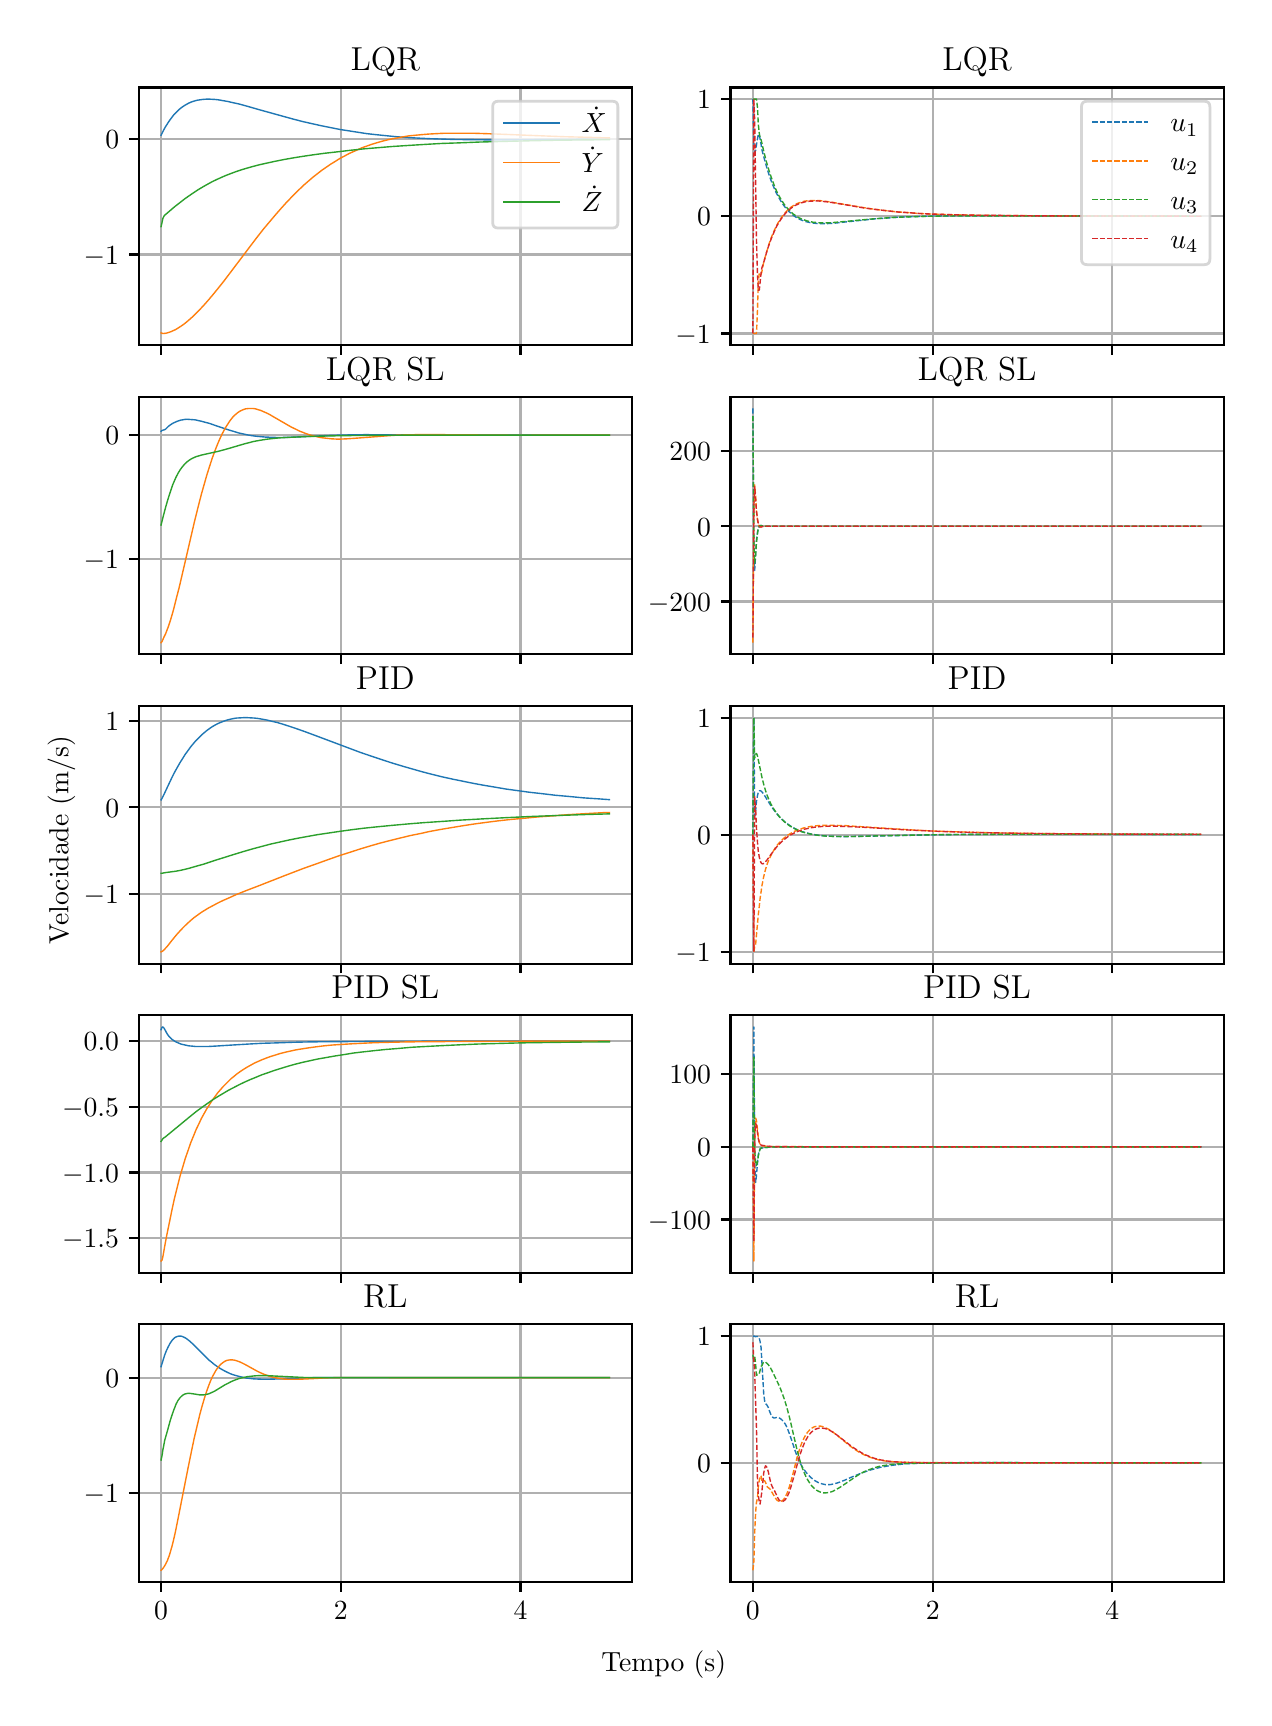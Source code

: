 \begingroup%
\makeatletter%
\begin{pgfpicture}%
\pgfpathrectangle{\pgfpointorigin}{\pgfqpoint{6.08in}{8.352in}}%
\pgfusepath{use as bounding box, clip}%
\begin{pgfscope}%
\pgfsetbuttcap%
\pgfsetmiterjoin%
\definecolor{currentfill}{rgb}{1.0,1.0,1.0}%
\pgfsetfillcolor{currentfill}%
\pgfsetlinewidth{0.0pt}%
\definecolor{currentstroke}{rgb}{1.0,1.0,1.0}%
\pgfsetstrokecolor{currentstroke}%
\pgfsetdash{}{0pt}%
\pgfpathmoveto{\pgfqpoint{0.0in}{0.0in}}%
\pgfpathlineto{\pgfqpoint{6.08in}{0.0in}}%
\pgfpathlineto{\pgfqpoint{6.08in}{8.352in}}%
\pgfpathlineto{\pgfqpoint{0.0in}{8.352in}}%
\pgfpathclose%
\pgfusepath{fill}%
\end{pgfscope}%
\begin{pgfscope}%
\pgfsetbuttcap%
\pgfsetmiterjoin%
\definecolor{currentfill}{rgb}{1.0,1.0,1.0}%
\pgfsetfillcolor{currentfill}%
\pgfsetlinewidth{0.0pt}%
\definecolor{currentstroke}{rgb}{0.0,0.0,0.0}%
\pgfsetstrokecolor{currentstroke}%
\pgfsetstrokeopacity{0.0}%
\pgfsetdash{}{0pt}%
\pgfpathmoveto{\pgfqpoint{0.555in}{6.765in}}%
\pgfpathlineto{\pgfqpoint{3.021in}{6.765in}}%
\pgfpathlineto{\pgfqpoint{3.021in}{8.053in}}%
\pgfpathlineto{\pgfqpoint{0.555in}{8.053in}}%
\pgfpathclose%
\pgfusepath{fill}%
\end{pgfscope}%
\begin{pgfscope}%
\pgfpathrectangle{\pgfqpoint{0.555in}{6.765in}}{\pgfqpoint{2.466in}{1.288in}}%
\pgfusepath{clip}%
\pgfsetrectcap%
\pgfsetroundjoin%
\pgfsetlinewidth{0.803pt}%
\definecolor{currentstroke}{rgb}{0.69,0.69,0.69}%
\pgfsetstrokecolor{currentstroke}%
\pgfsetdash{}{0pt}%
\pgfpathmoveto{\pgfqpoint{0.667in}{6.765in}}%
\pgfpathlineto{\pgfqpoint{0.667in}{8.053in}}%
\pgfusepath{stroke}%
\end{pgfscope}%
\begin{pgfscope}%
\pgfsetbuttcap%
\pgfsetroundjoin%
\definecolor{currentfill}{rgb}{0.0,0.0,0.0}%
\pgfsetfillcolor{currentfill}%
\pgfsetlinewidth{0.803pt}%
\definecolor{currentstroke}{rgb}{0.0,0.0,0.0}%
\pgfsetstrokecolor{currentstroke}%
\pgfsetdash{}{0pt}%
\pgfsys@defobject{currentmarker}{\pgfqpoint{0.0in}{-0.049in}}{\pgfqpoint{0.0in}{0.0in}}{%
\pgfpathmoveto{\pgfqpoint{0.0in}{0.0in}}%
\pgfpathlineto{\pgfqpoint{0.0in}{-0.049in}}%
\pgfusepath{stroke,fill}%
}%
\begin{pgfscope}%
\pgfsys@transformshift{0.667in}{6.765in}%
\pgfsys@useobject{currentmarker}{}%
\end{pgfscope}%
\end{pgfscope}%
\begin{pgfscope}%
\pgfpathrectangle{\pgfqpoint{0.555in}{6.765in}}{\pgfqpoint{2.466in}{1.288in}}%
\pgfusepath{clip}%
\pgfsetrectcap%
\pgfsetroundjoin%
\pgfsetlinewidth{0.803pt}%
\definecolor{currentstroke}{rgb}{0.69,0.69,0.69}%
\pgfsetstrokecolor{currentstroke}%
\pgfsetdash{}{0pt}%
\pgfpathmoveto{\pgfqpoint{1.566in}{6.765in}}%
\pgfpathlineto{\pgfqpoint{1.566in}{8.053in}}%
\pgfusepath{stroke}%
\end{pgfscope}%
\begin{pgfscope}%
\pgfsetbuttcap%
\pgfsetroundjoin%
\definecolor{currentfill}{rgb}{0.0,0.0,0.0}%
\pgfsetfillcolor{currentfill}%
\pgfsetlinewidth{0.803pt}%
\definecolor{currentstroke}{rgb}{0.0,0.0,0.0}%
\pgfsetstrokecolor{currentstroke}%
\pgfsetdash{}{0pt}%
\pgfsys@defobject{currentmarker}{\pgfqpoint{0.0in}{-0.049in}}{\pgfqpoint{0.0in}{0.0in}}{%
\pgfpathmoveto{\pgfqpoint{0.0in}{0.0in}}%
\pgfpathlineto{\pgfqpoint{0.0in}{-0.049in}}%
\pgfusepath{stroke,fill}%
}%
\begin{pgfscope}%
\pgfsys@transformshift{1.566in}{6.765in}%
\pgfsys@useobject{currentmarker}{}%
\end{pgfscope}%
\end{pgfscope}%
\begin{pgfscope}%
\pgfpathrectangle{\pgfqpoint{0.555in}{6.765in}}{\pgfqpoint{2.466in}{1.288in}}%
\pgfusepath{clip}%
\pgfsetrectcap%
\pgfsetroundjoin%
\pgfsetlinewidth{0.803pt}%
\definecolor{currentstroke}{rgb}{0.69,0.69,0.69}%
\pgfsetstrokecolor{currentstroke}%
\pgfsetdash{}{0pt}%
\pgfpathmoveto{\pgfqpoint{2.464in}{6.765in}}%
\pgfpathlineto{\pgfqpoint{2.464in}{8.053in}}%
\pgfusepath{stroke}%
\end{pgfscope}%
\begin{pgfscope}%
\pgfsetbuttcap%
\pgfsetroundjoin%
\definecolor{currentfill}{rgb}{0.0,0.0,0.0}%
\pgfsetfillcolor{currentfill}%
\pgfsetlinewidth{0.803pt}%
\definecolor{currentstroke}{rgb}{0.0,0.0,0.0}%
\pgfsetstrokecolor{currentstroke}%
\pgfsetdash{}{0pt}%
\pgfsys@defobject{currentmarker}{\pgfqpoint{0.0in}{-0.049in}}{\pgfqpoint{0.0in}{0.0in}}{%
\pgfpathmoveto{\pgfqpoint{0.0in}{0.0in}}%
\pgfpathlineto{\pgfqpoint{0.0in}{-0.049in}}%
\pgfusepath{stroke,fill}%
}%
\begin{pgfscope}%
\pgfsys@transformshift{2.464in}{6.765in}%
\pgfsys@useobject{currentmarker}{}%
\end{pgfscope}%
\end{pgfscope}%
\begin{pgfscope}%
\pgfpathrectangle{\pgfqpoint{0.555in}{6.765in}}{\pgfqpoint{2.466in}{1.288in}}%
\pgfusepath{clip}%
\pgfsetrectcap%
\pgfsetroundjoin%
\pgfsetlinewidth{0.803pt}%
\definecolor{currentstroke}{rgb}{0.69,0.69,0.69}%
\pgfsetstrokecolor{currentstroke}%
\pgfsetdash{}{0pt}%
\pgfpathmoveto{\pgfqpoint{0.555in}{7.218in}}%
\pgfpathlineto{\pgfqpoint{3.021in}{7.218in}}%
\pgfusepath{stroke}%
\end{pgfscope}%
\begin{pgfscope}%
\pgfsetbuttcap%
\pgfsetroundjoin%
\definecolor{currentfill}{rgb}{0.0,0.0,0.0}%
\pgfsetfillcolor{currentfill}%
\pgfsetlinewidth{0.803pt}%
\definecolor{currentstroke}{rgb}{0.0,0.0,0.0}%
\pgfsetstrokecolor{currentstroke}%
\pgfsetdash{}{0pt}%
\pgfsys@defobject{currentmarker}{\pgfqpoint{-0.049in}{0.0in}}{\pgfqpoint{-0.0in}{0.0in}}{%
\pgfpathmoveto{\pgfqpoint{-0.0in}{0.0in}}%
\pgfpathlineto{\pgfqpoint{-0.049in}{0.0in}}%
\pgfusepath{stroke,fill}%
}%
\begin{pgfscope}%
\pgfsys@transformshift{0.555in}{7.218in}%
\pgfsys@useobject{currentmarker}{}%
\end{pgfscope}%
\end{pgfscope}%
\begin{pgfscope}%
\definecolor{textcolor}{rgb}{0.0,0.0,0.0}%
\pgfsetstrokecolor{textcolor}%
\pgfsetfillcolor{textcolor}%
\pgftext[x=0.28in, y=7.17in, left, base]{\color{textcolor}\rmfamily\fontsize{10.0}{12.0}\selectfont \(\displaystyle {−1}\)}%
\end{pgfscope}%
\begin{pgfscope}%
\pgfpathrectangle{\pgfqpoint{0.555in}{6.765in}}{\pgfqpoint{2.466in}{1.288in}}%
\pgfusepath{clip}%
\pgfsetrectcap%
\pgfsetroundjoin%
\pgfsetlinewidth{0.803pt}%
\definecolor{currentstroke}{rgb}{0.69,0.69,0.69}%
\pgfsetstrokecolor{currentstroke}%
\pgfsetdash{}{0pt}%
\pgfpathmoveto{\pgfqpoint{0.555in}{7.796in}}%
\pgfpathlineto{\pgfqpoint{3.021in}{7.796in}}%
\pgfusepath{stroke}%
\end{pgfscope}%
\begin{pgfscope}%
\pgfsetbuttcap%
\pgfsetroundjoin%
\definecolor{currentfill}{rgb}{0.0,0.0,0.0}%
\pgfsetfillcolor{currentfill}%
\pgfsetlinewidth{0.803pt}%
\definecolor{currentstroke}{rgb}{0.0,0.0,0.0}%
\pgfsetstrokecolor{currentstroke}%
\pgfsetdash{}{0pt}%
\pgfsys@defobject{currentmarker}{\pgfqpoint{-0.049in}{0.0in}}{\pgfqpoint{-0.0in}{0.0in}}{%
\pgfpathmoveto{\pgfqpoint{-0.0in}{0.0in}}%
\pgfpathlineto{\pgfqpoint{-0.049in}{0.0in}}%
\pgfusepath{stroke,fill}%
}%
\begin{pgfscope}%
\pgfsys@transformshift{0.555in}{7.796in}%
\pgfsys@useobject{currentmarker}{}%
\end{pgfscope}%
\end{pgfscope}%
\begin{pgfscope}%
\definecolor{textcolor}{rgb}{0.0,0.0,0.0}%
\pgfsetstrokecolor{textcolor}%
\pgfsetfillcolor{textcolor}%
\pgftext[x=0.388in, y=7.748in, left, base]{\color{textcolor}\rmfamily\fontsize{10.0}{12.0}\selectfont \(\displaystyle {0}\)}%
\end{pgfscope}%
\begin{pgfscope}%
\pgfpathrectangle{\pgfqpoint{0.555in}{6.765in}}{\pgfqpoint{2.466in}{1.288in}}%
\pgfusepath{clip}%
\pgfsetrectcap%
\pgfsetroundjoin%
\pgfsetlinewidth{0.502pt}%
\definecolor{currentstroke}{rgb}{0.122,0.467,0.706}%
\pgfsetstrokecolor{currentstroke}%
\pgfsetdash{}{0pt}%
\pgfpathmoveto{\pgfqpoint{0.667in}{7.814in}}%
\pgfpathlineto{\pgfqpoint{0.681in}{7.842in}}%
\pgfpathlineto{\pgfqpoint{0.69in}{7.858in}}%
\pgfpathlineto{\pgfqpoint{0.699in}{7.872in}}%
\pgfpathlineto{\pgfqpoint{0.708in}{7.886in}}%
\pgfpathlineto{\pgfqpoint{0.717in}{7.898in}}%
\pgfpathlineto{\pgfqpoint{0.725in}{7.909in}}%
\pgfpathlineto{\pgfqpoint{0.734in}{7.92in}}%
\pgfpathlineto{\pgfqpoint{0.743in}{7.929in}}%
\pgfpathlineto{\pgfqpoint{0.752in}{7.938in}}%
\pgfpathlineto{\pgfqpoint{0.761in}{7.946in}}%
\pgfpathlineto{\pgfqpoint{0.77in}{7.953in}}%
\pgfpathlineto{\pgfqpoint{0.779in}{7.959in}}%
\pgfpathlineto{\pgfqpoint{0.788in}{7.965in}}%
\pgfpathlineto{\pgfqpoint{0.797in}{7.97in}}%
\pgfpathlineto{\pgfqpoint{0.806in}{7.975in}}%
\pgfpathlineto{\pgfqpoint{0.82in}{7.981in}}%
\pgfpathlineto{\pgfqpoint{0.833in}{7.985in}}%
\pgfpathlineto{\pgfqpoint{0.847in}{7.989in}}%
\pgfpathlineto{\pgfqpoint{0.86in}{7.991in}}%
\pgfpathlineto{\pgfqpoint{0.874in}{7.993in}}%
\pgfpathlineto{\pgfqpoint{0.887in}{7.994in}}%
\pgfpathlineto{\pgfqpoint{0.901in}{7.995in}}%
\pgfpathlineto{\pgfqpoint{0.919in}{7.994in}}%
\pgfpathlineto{\pgfqpoint{0.937in}{7.993in}}%
\pgfpathlineto{\pgfqpoint{0.955in}{7.991in}}%
\pgfpathlineto{\pgfqpoint{0.977in}{7.987in}}%
\pgfpathlineto{\pgfqpoint{1.0in}{7.983in}}%
\pgfpathlineto{\pgfqpoint{1.026in}{7.977in}}%
\pgfpathlineto{\pgfqpoint{1.058in}{7.97in}}%
\pgfpathlineto{\pgfqpoint{1.098in}{7.959in}}%
\pgfpathlineto{\pgfqpoint{1.157in}{7.942in}}%
\pgfpathlineto{\pgfqpoint{1.269in}{7.911in}}%
\pgfpathlineto{\pgfqpoint{1.327in}{7.895in}}%
\pgfpathlineto{\pgfqpoint{1.377in}{7.882in}}%
\pgfpathlineto{\pgfqpoint{1.426in}{7.871in}}%
\pgfpathlineto{\pgfqpoint{1.471in}{7.861in}}%
\pgfpathlineto{\pgfqpoint{1.516in}{7.852in}}%
\pgfpathlineto{\pgfqpoint{1.561in}{7.843in}}%
\pgfpathlineto{\pgfqpoint{1.606in}{7.836in}}%
\pgfpathlineto{\pgfqpoint{1.651in}{7.829in}}%
\pgfpathlineto{\pgfqpoint{1.696in}{7.822in}}%
\pgfpathlineto{\pgfqpoint{1.741in}{7.817in}}%
\pgfpathlineto{\pgfqpoint{1.79in}{7.812in}}%
\pgfpathlineto{\pgfqpoint{1.84in}{7.807in}}%
\pgfpathlineto{\pgfqpoint{1.894in}{7.803in}}%
\pgfpathlineto{\pgfqpoint{1.947in}{7.8in}}%
\pgfpathlineto{\pgfqpoint{2.006in}{7.797in}}%
\pgfpathlineto{\pgfqpoint{2.069in}{7.795in}}%
\pgfpathlineto{\pgfqpoint{2.136in}{7.793in}}%
\pgfpathlineto{\pgfqpoint{2.212in}{7.792in}}%
\pgfpathlineto{\pgfqpoint{2.302in}{7.791in}}%
\pgfpathlineto{\pgfqpoint{2.41in}{7.791in}}%
\pgfpathlineto{\pgfqpoint{2.563in}{7.792in}}%
\pgfpathlineto{\pgfqpoint{2.909in}{7.794in}}%
\pgfpathlineto{\pgfqpoint{2.909in}{7.794in}}%
\pgfusepath{stroke}%
\end{pgfscope}%
\begin{pgfscope}%
\pgfpathrectangle{\pgfqpoint{0.555in}{6.765in}}{\pgfqpoint{2.466in}{1.288in}}%
\pgfusepath{clip}%
\pgfsetrectcap%
\pgfsetroundjoin%
\pgfsetlinewidth{0.502pt}%
\definecolor{currentstroke}{rgb}{1.0,0.498,0.055}%
\pgfsetstrokecolor{currentstroke}%
\pgfsetdash{}{0pt}%
\pgfpathmoveto{\pgfqpoint{0.667in}{6.826in}}%
\pgfpathlineto{\pgfqpoint{0.672in}{6.824in}}%
\pgfpathlineto{\pgfqpoint{0.676in}{6.823in}}%
\pgfpathlineto{\pgfqpoint{0.681in}{6.823in}}%
\pgfpathlineto{\pgfqpoint{0.69in}{6.824in}}%
\pgfpathlineto{\pgfqpoint{0.699in}{6.826in}}%
\pgfpathlineto{\pgfqpoint{0.708in}{6.829in}}%
\pgfpathlineto{\pgfqpoint{0.717in}{6.832in}}%
\pgfpathlineto{\pgfqpoint{0.725in}{6.836in}}%
\pgfpathlineto{\pgfqpoint{0.739in}{6.842in}}%
\pgfpathlineto{\pgfqpoint{0.752in}{6.85in}}%
\pgfpathlineto{\pgfqpoint{0.766in}{6.859in}}%
\pgfpathlineto{\pgfqpoint{0.779in}{6.868in}}%
\pgfpathlineto{\pgfqpoint{0.793in}{6.879in}}%
\pgfpathlineto{\pgfqpoint{0.806in}{6.89in}}%
\pgfpathlineto{\pgfqpoint{0.824in}{6.906in}}%
\pgfpathlineto{\pgfqpoint{0.842in}{6.924in}}%
\pgfpathlineto{\pgfqpoint{0.86in}{6.942in}}%
\pgfpathlineto{\pgfqpoint{0.878in}{6.961in}}%
\pgfpathlineto{\pgfqpoint{0.901in}{6.987in}}%
\pgfpathlineto{\pgfqpoint{0.923in}{7.013in}}%
\pgfpathlineto{\pgfqpoint{0.95in}{7.046in}}%
\pgfpathlineto{\pgfqpoint{0.982in}{7.086in}}%
\pgfpathlineto{\pgfqpoint{1.022in}{7.139in}}%
\pgfpathlineto{\pgfqpoint{1.143in}{7.299in}}%
\pgfpathlineto{\pgfqpoint{1.179in}{7.345in}}%
\pgfpathlineto{\pgfqpoint{1.211in}{7.383in}}%
\pgfpathlineto{\pgfqpoint{1.238in}{7.415in}}%
\pgfpathlineto{\pgfqpoint{1.265in}{7.446in}}%
\pgfpathlineto{\pgfqpoint{1.292in}{7.476in}}%
\pgfpathlineto{\pgfqpoint{1.314in}{7.499in}}%
\pgfpathlineto{\pgfqpoint{1.336in}{7.522in}}%
\pgfpathlineto{\pgfqpoint{1.359in}{7.544in}}%
\pgfpathlineto{\pgfqpoint{1.381in}{7.565in}}%
\pgfpathlineto{\pgfqpoint{1.404in}{7.585in}}%
\pgfpathlineto{\pgfqpoint{1.426in}{7.604in}}%
\pgfpathlineto{\pgfqpoint{1.449in}{7.622in}}%
\pgfpathlineto{\pgfqpoint{1.471in}{7.639in}}%
\pgfpathlineto{\pgfqpoint{1.494in}{7.655in}}%
\pgfpathlineto{\pgfqpoint{1.516in}{7.67in}}%
\pgfpathlineto{\pgfqpoint{1.539in}{7.684in}}%
\pgfpathlineto{\pgfqpoint{1.561in}{7.698in}}%
\pgfpathlineto{\pgfqpoint{1.584in}{7.71in}}%
\pgfpathlineto{\pgfqpoint{1.606in}{7.722in}}%
\pgfpathlineto{\pgfqpoint{1.628in}{7.732in}}%
\pgfpathlineto{\pgfqpoint{1.651in}{7.742in}}%
\pgfpathlineto{\pgfqpoint{1.673in}{7.752in}}%
\pgfpathlineto{\pgfqpoint{1.696in}{7.76in}}%
\pgfpathlineto{\pgfqpoint{1.718in}{7.768in}}%
\pgfpathlineto{\pgfqpoint{1.741in}{7.775in}}%
\pgfpathlineto{\pgfqpoint{1.768in}{7.783in}}%
\pgfpathlineto{\pgfqpoint{1.795in}{7.79in}}%
\pgfpathlineto{\pgfqpoint{1.822in}{7.796in}}%
\pgfpathlineto{\pgfqpoint{1.849in}{7.801in}}%
\pgfpathlineto{\pgfqpoint{1.876in}{7.806in}}%
\pgfpathlineto{\pgfqpoint{1.907in}{7.811in}}%
\pgfpathlineto{\pgfqpoint{1.938in}{7.814in}}%
\pgfpathlineto{\pgfqpoint{1.97in}{7.817in}}%
\pgfpathlineto{\pgfqpoint{2.006in}{7.82in}}%
\pgfpathlineto{\pgfqpoint{2.042in}{7.822in}}%
\pgfpathlineto{\pgfqpoint{2.082in}{7.824in}}%
\pgfpathlineto{\pgfqpoint{2.127in}{7.824in}}%
\pgfpathlineto{\pgfqpoint{2.177in}{7.824in}}%
\pgfpathlineto{\pgfqpoint{2.23in}{7.824in}}%
\pgfpathlineto{\pgfqpoint{2.293in}{7.822in}}%
\pgfpathlineto{\pgfqpoint{2.374in}{7.819in}}%
\pgfpathlineto{\pgfqpoint{2.522in}{7.813in}}%
\pgfpathlineto{\pgfqpoint{2.675in}{7.807in}}%
\pgfpathlineto{\pgfqpoint{2.788in}{7.804in}}%
\pgfpathlineto{\pgfqpoint{2.895in}{7.801in}}%
\pgfpathlineto{\pgfqpoint{2.909in}{7.801in}}%
\pgfpathlineto{\pgfqpoint{2.909in}{7.801in}}%
\pgfusepath{stroke}%
\end{pgfscope}%
\begin{pgfscope}%
\pgfpathrectangle{\pgfqpoint{0.555in}{6.765in}}{\pgfqpoint{2.466in}{1.288in}}%
\pgfusepath{clip}%
\pgfsetrectcap%
\pgfsetroundjoin%
\pgfsetlinewidth{0.502pt}%
\definecolor{currentstroke}{rgb}{0.173,0.627,0.173}%
\pgfsetstrokecolor{currentstroke}%
\pgfsetdash{}{0pt}%
\pgfpathmoveto{\pgfqpoint{0.667in}{7.357in}}%
\pgfpathlineto{\pgfqpoint{0.672in}{7.379in}}%
\pgfpathlineto{\pgfqpoint{0.676in}{7.398in}}%
\pgfpathlineto{\pgfqpoint{0.681in}{7.409in}}%
\pgfpathlineto{\pgfqpoint{0.685in}{7.414in}}%
\pgfpathlineto{\pgfqpoint{0.734in}{7.456in}}%
\pgfpathlineto{\pgfqpoint{0.761in}{7.477in}}%
\pgfpathlineto{\pgfqpoint{0.788in}{7.498in}}%
\pgfpathlineto{\pgfqpoint{0.811in}{7.514in}}%
\pgfpathlineto{\pgfqpoint{0.833in}{7.529in}}%
\pgfpathlineto{\pgfqpoint{0.856in}{7.544in}}%
\pgfpathlineto{\pgfqpoint{0.878in}{7.557in}}%
\pgfpathlineto{\pgfqpoint{0.901in}{7.57in}}%
\pgfpathlineto{\pgfqpoint{0.923in}{7.582in}}%
\pgfpathlineto{\pgfqpoint{0.946in}{7.593in}}%
\pgfpathlineto{\pgfqpoint{0.968in}{7.603in}}%
\pgfpathlineto{\pgfqpoint{0.991in}{7.613in}}%
\pgfpathlineto{\pgfqpoint{1.017in}{7.623in}}%
\pgfpathlineto{\pgfqpoint{1.044in}{7.633in}}%
\pgfpathlineto{\pgfqpoint{1.071in}{7.642in}}%
\pgfpathlineto{\pgfqpoint{1.098in}{7.65in}}%
\pgfpathlineto{\pgfqpoint{1.13in}{7.659in}}%
\pgfpathlineto{\pgfqpoint{1.161in}{7.667in}}%
\pgfpathlineto{\pgfqpoint{1.197in}{7.675in}}%
\pgfpathlineto{\pgfqpoint{1.238in}{7.684in}}%
\pgfpathlineto{\pgfqpoint{1.278in}{7.692in}}%
\pgfpathlineto{\pgfqpoint{1.323in}{7.7in}}%
\pgfpathlineto{\pgfqpoint{1.372in}{7.708in}}%
\pgfpathlineto{\pgfqpoint{1.426in}{7.716in}}%
\pgfpathlineto{\pgfqpoint{1.485in}{7.724in}}%
\pgfpathlineto{\pgfqpoint{1.548in}{7.731in}}%
\pgfpathlineto{\pgfqpoint{1.615in}{7.739in}}%
\pgfpathlineto{\pgfqpoint{1.682in}{7.746in}}%
\pgfpathlineto{\pgfqpoint{1.754in}{7.752in}}%
\pgfpathlineto{\pgfqpoint{1.826in}{7.758in}}%
\pgfpathlineto{\pgfqpoint{1.903in}{7.763in}}%
\pgfpathlineto{\pgfqpoint{1.983in}{7.768in}}%
\pgfpathlineto{\pgfqpoint{2.069in}{7.773in}}%
\pgfpathlineto{\pgfqpoint{2.159in}{7.776in}}%
\pgfpathlineto{\pgfqpoint{2.257in}{7.78in}}%
\pgfpathlineto{\pgfqpoint{2.37in}{7.783in}}%
\pgfpathlineto{\pgfqpoint{2.496in}{7.786in}}%
\pgfpathlineto{\pgfqpoint{2.639in}{7.789in}}%
\pgfpathlineto{\pgfqpoint{2.805in}{7.791in}}%
\pgfpathlineto{\pgfqpoint{2.909in}{7.792in}}%
\pgfpathlineto{\pgfqpoint{2.909in}{7.792in}}%
\pgfusepath{stroke}%
\end{pgfscope}%
\begin{pgfscope}%
\pgfsetrectcap%
\pgfsetmiterjoin%
\pgfsetlinewidth{0.803pt}%
\definecolor{currentstroke}{rgb}{0.0,0.0,0.0}%
\pgfsetstrokecolor{currentstroke}%
\pgfsetdash{}{0pt}%
\pgfpathmoveto{\pgfqpoint{0.555in}{6.765in}}%
\pgfpathlineto{\pgfqpoint{0.555in}{8.053in}}%
\pgfusepath{stroke}%
\end{pgfscope}%
\begin{pgfscope}%
\pgfsetrectcap%
\pgfsetmiterjoin%
\pgfsetlinewidth{0.803pt}%
\definecolor{currentstroke}{rgb}{0.0,0.0,0.0}%
\pgfsetstrokecolor{currentstroke}%
\pgfsetdash{}{0pt}%
\pgfpathmoveto{\pgfqpoint{3.021in}{6.765in}}%
\pgfpathlineto{\pgfqpoint{3.021in}{8.053in}}%
\pgfusepath{stroke}%
\end{pgfscope}%
\begin{pgfscope}%
\pgfsetrectcap%
\pgfsetmiterjoin%
\pgfsetlinewidth{0.803pt}%
\definecolor{currentstroke}{rgb}{0.0,0.0,0.0}%
\pgfsetstrokecolor{currentstroke}%
\pgfsetdash{}{0pt}%
\pgfpathmoveto{\pgfqpoint{0.555in}{6.765in}}%
\pgfpathlineto{\pgfqpoint{3.021in}{6.765in}}%
\pgfusepath{stroke}%
\end{pgfscope}%
\begin{pgfscope}%
\pgfsetrectcap%
\pgfsetmiterjoin%
\pgfsetlinewidth{0.803pt}%
\definecolor{currentstroke}{rgb}{0.0,0.0,0.0}%
\pgfsetstrokecolor{currentstroke}%
\pgfsetdash{}{0pt}%
\pgfpathmoveto{\pgfqpoint{0.555in}{8.053in}}%
\pgfpathlineto{\pgfqpoint{3.021in}{8.053in}}%
\pgfusepath{stroke}%
\end{pgfscope}%
\begin{pgfscope}%
\definecolor{textcolor}{rgb}{0.0,0.0,0.0}%
\pgfsetstrokecolor{textcolor}%
\pgfsetfillcolor{textcolor}%
\pgftext[x=1.788in,y=8.136in,,base]{\color{textcolor}\rmfamily\fontsize{12.0}{14.4}\selectfont LQR}%
\end{pgfscope}%
\begin{pgfscope}%
\pgfsetbuttcap%
\pgfsetmiterjoin%
\definecolor{currentfill}{rgb}{1.0,1.0,1.0}%
\pgfsetfillcolor{currentfill}%
\pgfsetfillopacity{0.8}%
\pgfsetlinewidth{1.004pt}%
\definecolor{currentstroke}{rgb}{0.8,0.8,0.8}%
\pgfsetstrokecolor{currentstroke}%
\pgfsetstrokeopacity{0.8}%
\pgfsetdash{}{0pt}%
\pgfpathmoveto{\pgfqpoint{2.353in}{7.35in}}%
\pgfpathlineto{\pgfqpoint{2.924in}{7.35in}}%
\pgfpathquadraticcurveto{\pgfqpoint{2.951in}{7.35in}}{\pgfqpoint{2.951in}{7.378in}}%
\pgfpathlineto{\pgfqpoint{2.951in}{7.956in}}%
\pgfpathquadraticcurveto{\pgfqpoint{2.951in}{7.984in}}{\pgfqpoint{2.924in}{7.984in}}%
\pgfpathlineto{\pgfqpoint{2.353in}{7.984in}}%
\pgfpathquadraticcurveto{\pgfqpoint{2.325in}{7.984in}}{\pgfqpoint{2.325in}{7.956in}}%
\pgfpathlineto{\pgfqpoint{2.325in}{7.378in}}%
\pgfpathquadraticcurveto{\pgfqpoint{2.325in}{7.35in}}{\pgfqpoint{2.353in}{7.35in}}%
\pgfpathclose%
\pgfusepath{stroke,fill}%
\end{pgfscope}%
\begin{pgfscope}%
\pgfsetrectcap%
\pgfsetroundjoin%
\pgfsetlinewidth{0.502pt}%
\definecolor{currentstroke}{rgb}{0.122,0.467,0.706}%
\pgfsetstrokecolor{currentstroke}%
\pgfsetdash{}{0pt}%
\pgfpathmoveto{\pgfqpoint{2.381in}{7.876in}}%
\pgfpathlineto{\pgfqpoint{2.659in}{7.876in}}%
\pgfusepath{stroke}%
\end{pgfscope}%
\begin{pgfscope}%
\definecolor{textcolor}{rgb}{0.0,0.0,0.0}%
\pgfsetstrokecolor{textcolor}%
\pgfsetfillcolor{textcolor}%
\pgftext[x=2.77in,y=7.827in,left,base]{\color{textcolor}\rmfamily\fontsize{10.0}{12.0}\selectfont \(\displaystyle \dot X\)}%
\end{pgfscope}%
\begin{pgfscope}%
\pgfsetrectcap%
\pgfsetroundjoin%
\pgfsetlinewidth{0.502pt}%
\definecolor{currentstroke}{rgb}{1.0,0.498,0.055}%
\pgfsetstrokecolor{currentstroke}%
\pgfsetdash{}{0pt}%
\pgfpathmoveto{\pgfqpoint{2.381in}{7.679in}}%
\pgfpathlineto{\pgfqpoint{2.659in}{7.679in}}%
\pgfusepath{stroke}%
\end{pgfscope}%
\begin{pgfscope}%
\definecolor{textcolor}{rgb}{0.0,0.0,0.0}%
\pgfsetstrokecolor{textcolor}%
\pgfsetfillcolor{textcolor}%
\pgftext[x=2.77in,y=7.63in,left,base]{\color{textcolor}\rmfamily\fontsize{10.0}{12.0}\selectfont \(\displaystyle \dot Y\)}%
\end{pgfscope}%
\begin{pgfscope}%
\pgfsetrectcap%
\pgfsetroundjoin%
\pgfsetlinewidth{0.502pt}%
\definecolor{currentstroke}{rgb}{0.173,0.627,0.173}%
\pgfsetstrokecolor{currentstroke}%
\pgfsetdash{}{0pt}%
\pgfpathmoveto{\pgfqpoint{2.381in}{7.481in}}%
\pgfpathlineto{\pgfqpoint{2.659in}{7.481in}}%
\pgfusepath{stroke}%
\end{pgfscope}%
\begin{pgfscope}%
\definecolor{textcolor}{rgb}{0.0,0.0,0.0}%
\pgfsetstrokecolor{textcolor}%
\pgfsetfillcolor{textcolor}%
\pgftext[x=2.77in,y=7.433in,left,base]{\color{textcolor}\rmfamily\fontsize{10.0}{12.0}\selectfont \(\displaystyle \dot Z\)}%
\end{pgfscope}%
\begin{pgfscope}%
\pgfsetbuttcap%
\pgfsetmiterjoin%
\definecolor{currentfill}{rgb}{1.0,1.0,1.0}%
\pgfsetfillcolor{currentfill}%
\pgfsetlinewidth{0.0pt}%
\definecolor{currentstroke}{rgb}{0.0,0.0,0.0}%
\pgfsetstrokecolor{currentstroke}%
\pgfsetstrokeopacity{0.0}%
\pgfsetdash{}{0pt}%
\pgfpathmoveto{\pgfqpoint{3.514in}{6.765in}}%
\pgfpathlineto{\pgfqpoint{5.98in}{6.765in}}%
\pgfpathlineto{\pgfqpoint{5.98in}{8.053in}}%
\pgfpathlineto{\pgfqpoint{3.514in}{8.053in}}%
\pgfpathclose%
\pgfusepath{fill}%
\end{pgfscope}%
\begin{pgfscope}%
\pgfpathrectangle{\pgfqpoint{3.514in}{6.765in}}{\pgfqpoint{2.466in}{1.288in}}%
\pgfusepath{clip}%
\pgfsetrectcap%
\pgfsetroundjoin%
\pgfsetlinewidth{0.803pt}%
\definecolor{currentstroke}{rgb}{0.69,0.69,0.69}%
\pgfsetstrokecolor{currentstroke}%
\pgfsetdash{}{0pt}%
\pgfpathmoveto{\pgfqpoint{3.626in}{6.765in}}%
\pgfpathlineto{\pgfqpoint{3.626in}{8.053in}}%
\pgfusepath{stroke}%
\end{pgfscope}%
\begin{pgfscope}%
\pgfsetbuttcap%
\pgfsetroundjoin%
\definecolor{currentfill}{rgb}{0.0,0.0,0.0}%
\pgfsetfillcolor{currentfill}%
\pgfsetlinewidth{0.803pt}%
\definecolor{currentstroke}{rgb}{0.0,0.0,0.0}%
\pgfsetstrokecolor{currentstroke}%
\pgfsetdash{}{0pt}%
\pgfsys@defobject{currentmarker}{\pgfqpoint{0.0in}{-0.049in}}{\pgfqpoint{0.0in}{0.0in}}{%
\pgfpathmoveto{\pgfqpoint{0.0in}{0.0in}}%
\pgfpathlineto{\pgfqpoint{0.0in}{-0.049in}}%
\pgfusepath{stroke,fill}%
}%
\begin{pgfscope}%
\pgfsys@transformshift{3.626in}{6.765in}%
\pgfsys@useobject{currentmarker}{}%
\end{pgfscope}%
\end{pgfscope}%
\begin{pgfscope}%
\pgfpathrectangle{\pgfqpoint{3.514in}{6.765in}}{\pgfqpoint{2.466in}{1.288in}}%
\pgfusepath{clip}%
\pgfsetrectcap%
\pgfsetroundjoin%
\pgfsetlinewidth{0.803pt}%
\definecolor{currentstroke}{rgb}{0.69,0.69,0.69}%
\pgfsetstrokecolor{currentstroke}%
\pgfsetdash{}{0pt}%
\pgfpathmoveto{\pgfqpoint{4.525in}{6.765in}}%
\pgfpathlineto{\pgfqpoint{4.525in}{8.053in}}%
\pgfusepath{stroke}%
\end{pgfscope}%
\begin{pgfscope}%
\pgfsetbuttcap%
\pgfsetroundjoin%
\definecolor{currentfill}{rgb}{0.0,0.0,0.0}%
\pgfsetfillcolor{currentfill}%
\pgfsetlinewidth{0.803pt}%
\definecolor{currentstroke}{rgb}{0.0,0.0,0.0}%
\pgfsetstrokecolor{currentstroke}%
\pgfsetdash{}{0pt}%
\pgfsys@defobject{currentmarker}{\pgfqpoint{0.0in}{-0.049in}}{\pgfqpoint{0.0in}{0.0in}}{%
\pgfpathmoveto{\pgfqpoint{0.0in}{0.0in}}%
\pgfpathlineto{\pgfqpoint{0.0in}{-0.049in}}%
\pgfusepath{stroke,fill}%
}%
\begin{pgfscope}%
\pgfsys@transformshift{4.525in}{6.765in}%
\pgfsys@useobject{currentmarker}{}%
\end{pgfscope}%
\end{pgfscope}%
\begin{pgfscope}%
\pgfpathrectangle{\pgfqpoint{3.514in}{6.765in}}{\pgfqpoint{2.466in}{1.288in}}%
\pgfusepath{clip}%
\pgfsetrectcap%
\pgfsetroundjoin%
\pgfsetlinewidth{0.803pt}%
\definecolor{currentstroke}{rgb}{0.69,0.69,0.69}%
\pgfsetstrokecolor{currentstroke}%
\pgfsetdash{}{0pt}%
\pgfpathmoveto{\pgfqpoint{5.423in}{6.765in}}%
\pgfpathlineto{\pgfqpoint{5.423in}{8.053in}}%
\pgfusepath{stroke}%
\end{pgfscope}%
\begin{pgfscope}%
\pgfsetbuttcap%
\pgfsetroundjoin%
\definecolor{currentfill}{rgb}{0.0,0.0,0.0}%
\pgfsetfillcolor{currentfill}%
\pgfsetlinewidth{0.803pt}%
\definecolor{currentstroke}{rgb}{0.0,0.0,0.0}%
\pgfsetstrokecolor{currentstroke}%
\pgfsetdash{}{0pt}%
\pgfsys@defobject{currentmarker}{\pgfqpoint{0.0in}{-0.049in}}{\pgfqpoint{0.0in}{0.0in}}{%
\pgfpathmoveto{\pgfqpoint{0.0in}{0.0in}}%
\pgfpathlineto{\pgfqpoint{0.0in}{-0.049in}}%
\pgfusepath{stroke,fill}%
}%
\begin{pgfscope}%
\pgfsys@transformshift{5.423in}{6.765in}%
\pgfsys@useobject{currentmarker}{}%
\end{pgfscope}%
\end{pgfscope}%
\begin{pgfscope}%
\pgfpathrectangle{\pgfqpoint{3.514in}{6.765in}}{\pgfqpoint{2.466in}{1.288in}}%
\pgfusepath{clip}%
\pgfsetrectcap%
\pgfsetroundjoin%
\pgfsetlinewidth{0.803pt}%
\definecolor{currentstroke}{rgb}{0.69,0.69,0.69}%
\pgfsetstrokecolor{currentstroke}%
\pgfsetdash{}{0pt}%
\pgfpathmoveto{\pgfqpoint{3.514in}{6.823in}}%
\pgfpathlineto{\pgfqpoint{5.98in}{6.823in}}%
\pgfusepath{stroke}%
\end{pgfscope}%
\begin{pgfscope}%
\pgfsetbuttcap%
\pgfsetroundjoin%
\definecolor{currentfill}{rgb}{0.0,0.0,0.0}%
\pgfsetfillcolor{currentfill}%
\pgfsetlinewidth{0.803pt}%
\definecolor{currentstroke}{rgb}{0.0,0.0,0.0}%
\pgfsetstrokecolor{currentstroke}%
\pgfsetdash{}{0pt}%
\pgfsys@defobject{currentmarker}{\pgfqpoint{-0.049in}{0.0in}}{\pgfqpoint{-0.0in}{0.0in}}{%
\pgfpathmoveto{\pgfqpoint{-0.0in}{0.0in}}%
\pgfpathlineto{\pgfqpoint{-0.049in}{0.0in}}%
\pgfusepath{stroke,fill}%
}%
\begin{pgfscope}%
\pgfsys@transformshift{3.514in}{6.823in}%
\pgfsys@useobject{currentmarker}{}%
\end{pgfscope}%
\end{pgfscope}%
\begin{pgfscope}%
\definecolor{textcolor}{rgb}{0.0,0.0,0.0}%
\pgfsetstrokecolor{textcolor}%
\pgfsetfillcolor{textcolor}%
\pgftext[x=3.239in, y=6.775in, left, base]{\color{textcolor}\rmfamily\fontsize{10.0}{12.0}\selectfont \(\displaystyle {−1}\)}%
\end{pgfscope}%
\begin{pgfscope}%
\pgfpathrectangle{\pgfqpoint{3.514in}{6.765in}}{\pgfqpoint{2.466in}{1.288in}}%
\pgfusepath{clip}%
\pgfsetrectcap%
\pgfsetroundjoin%
\pgfsetlinewidth{0.803pt}%
\definecolor{currentstroke}{rgb}{0.69,0.69,0.69}%
\pgfsetstrokecolor{currentstroke}%
\pgfsetdash{}{0pt}%
\pgfpathmoveto{\pgfqpoint{3.514in}{7.409in}}%
\pgfpathlineto{\pgfqpoint{5.98in}{7.409in}}%
\pgfusepath{stroke}%
\end{pgfscope}%
\begin{pgfscope}%
\pgfsetbuttcap%
\pgfsetroundjoin%
\definecolor{currentfill}{rgb}{0.0,0.0,0.0}%
\pgfsetfillcolor{currentfill}%
\pgfsetlinewidth{0.803pt}%
\definecolor{currentstroke}{rgb}{0.0,0.0,0.0}%
\pgfsetstrokecolor{currentstroke}%
\pgfsetdash{}{0pt}%
\pgfsys@defobject{currentmarker}{\pgfqpoint{-0.049in}{0.0in}}{\pgfqpoint{-0.0in}{0.0in}}{%
\pgfpathmoveto{\pgfqpoint{-0.0in}{0.0in}}%
\pgfpathlineto{\pgfqpoint{-0.049in}{0.0in}}%
\pgfusepath{stroke,fill}%
}%
\begin{pgfscope}%
\pgfsys@transformshift{3.514in}{7.409in}%
\pgfsys@useobject{currentmarker}{}%
\end{pgfscope}%
\end{pgfscope}%
\begin{pgfscope}%
\definecolor{textcolor}{rgb}{0.0,0.0,0.0}%
\pgfsetstrokecolor{textcolor}%
\pgfsetfillcolor{textcolor}%
\pgftext[x=3.347in, y=7.361in, left, base]{\color{textcolor}\rmfamily\fontsize{10.0}{12.0}\selectfont \(\displaystyle {0}\)}%
\end{pgfscope}%
\begin{pgfscope}%
\pgfpathrectangle{\pgfqpoint{3.514in}{6.765in}}{\pgfqpoint{2.466in}{1.288in}}%
\pgfusepath{clip}%
\pgfsetrectcap%
\pgfsetroundjoin%
\pgfsetlinewidth{0.803pt}%
\definecolor{currentstroke}{rgb}{0.69,0.69,0.69}%
\pgfsetstrokecolor{currentstroke}%
\pgfsetdash{}{0pt}%
\pgfpathmoveto{\pgfqpoint{3.514in}{7.995in}}%
\pgfpathlineto{\pgfqpoint{5.98in}{7.995in}}%
\pgfusepath{stroke}%
\end{pgfscope}%
\begin{pgfscope}%
\pgfsetbuttcap%
\pgfsetroundjoin%
\definecolor{currentfill}{rgb}{0.0,0.0,0.0}%
\pgfsetfillcolor{currentfill}%
\pgfsetlinewidth{0.803pt}%
\definecolor{currentstroke}{rgb}{0.0,0.0,0.0}%
\pgfsetstrokecolor{currentstroke}%
\pgfsetdash{}{0pt}%
\pgfsys@defobject{currentmarker}{\pgfqpoint{-0.049in}{0.0in}}{\pgfqpoint{-0.0in}{0.0in}}{%
\pgfpathmoveto{\pgfqpoint{-0.0in}{0.0in}}%
\pgfpathlineto{\pgfqpoint{-0.049in}{0.0in}}%
\pgfusepath{stroke,fill}%
}%
\begin{pgfscope}%
\pgfsys@transformshift{3.514in}{7.995in}%
\pgfsys@useobject{currentmarker}{}%
\end{pgfscope}%
\end{pgfscope}%
\begin{pgfscope}%
\definecolor{textcolor}{rgb}{0.0,0.0,0.0}%
\pgfsetstrokecolor{textcolor}%
\pgfsetfillcolor{textcolor}%
\pgftext[x=3.347in, y=7.946in, left, base]{\color{textcolor}\rmfamily\fontsize{10.0}{12.0}\selectfont \(\displaystyle {1}\)}%
\end{pgfscope}%
\begin{pgfscope}%
\pgfpathrectangle{\pgfqpoint{3.514in}{6.765in}}{\pgfqpoint{2.466in}{1.288in}}%
\pgfusepath{clip}%
\pgfsetbuttcap%
\pgfsetroundjoin%
\pgfsetlinewidth{0.502pt}%
\definecolor{currentstroke}{rgb}{0.122,0.467,0.706}%
\pgfsetstrokecolor{currentstroke}%
\pgfsetdash{{1.85pt}{0.8pt}}{0.0pt}%
\pgfpathmoveto{\pgfqpoint{3.626in}{7.995in}}%
\pgfpathlineto{\pgfqpoint{3.631in}{7.772in}}%
\pgfpathlineto{\pgfqpoint{3.635in}{7.728in}}%
\pgfpathlineto{\pgfqpoint{3.64in}{7.738in}}%
\pgfpathlineto{\pgfqpoint{3.644in}{7.766in}}%
\pgfpathlineto{\pgfqpoint{3.649in}{7.796in}}%
\pgfpathlineto{\pgfqpoint{3.653in}{7.818in}}%
\pgfpathlineto{\pgfqpoint{3.658in}{7.818in}}%
\pgfpathlineto{\pgfqpoint{3.662in}{7.796in}}%
\pgfpathlineto{\pgfqpoint{3.667in}{7.768in}}%
\pgfpathlineto{\pgfqpoint{3.671in}{7.743in}}%
\pgfpathlineto{\pgfqpoint{3.676in}{7.723in}}%
\pgfpathlineto{\pgfqpoint{3.689in}{7.675in}}%
\pgfpathlineto{\pgfqpoint{3.698in}{7.644in}}%
\pgfpathlineto{\pgfqpoint{3.707in}{7.616in}}%
\pgfpathlineto{\pgfqpoint{3.716in}{7.59in}}%
\pgfpathlineto{\pgfqpoint{3.725in}{7.567in}}%
\pgfpathlineto{\pgfqpoint{3.734in}{7.546in}}%
\pgfpathlineto{\pgfqpoint{3.743in}{7.526in}}%
\pgfpathlineto{\pgfqpoint{3.752in}{7.509in}}%
\pgfpathlineto{\pgfqpoint{3.761in}{7.493in}}%
\pgfpathlineto{\pgfqpoint{3.77in}{7.478in}}%
\pgfpathlineto{\pgfqpoint{3.779in}{7.465in}}%
\pgfpathlineto{\pgfqpoint{3.788in}{7.453in}}%
\pgfpathlineto{\pgfqpoint{3.797in}{7.443in}}%
\pgfpathlineto{\pgfqpoint{3.806in}{7.433in}}%
\pgfpathlineto{\pgfqpoint{3.815in}{7.425in}}%
\pgfpathlineto{\pgfqpoint{3.824in}{7.417in}}%
\pgfpathlineto{\pgfqpoint{3.833in}{7.41in}}%
\pgfpathlineto{\pgfqpoint{3.842in}{7.404in}}%
\pgfpathlineto{\pgfqpoint{3.851in}{7.399in}}%
\pgfpathlineto{\pgfqpoint{3.86in}{7.394in}}%
\pgfpathlineto{\pgfqpoint{3.869in}{7.39in}}%
\pgfpathlineto{\pgfqpoint{3.882in}{7.385in}}%
\pgfpathlineto{\pgfqpoint{3.896in}{7.381in}}%
\pgfpathlineto{\pgfqpoint{3.909in}{7.378in}}%
\pgfpathlineto{\pgfqpoint{3.923in}{7.375in}}%
\pgfpathlineto{\pgfqpoint{3.936in}{7.374in}}%
\pgfpathlineto{\pgfqpoint{3.954in}{7.372in}}%
\pgfpathlineto{\pgfqpoint{3.972in}{7.372in}}%
\pgfpathlineto{\pgfqpoint{3.99in}{7.372in}}%
\pgfpathlineto{\pgfqpoint{4.013in}{7.373in}}%
\pgfpathlineto{\pgfqpoint{4.039in}{7.375in}}%
\pgfpathlineto{\pgfqpoint{4.075in}{7.379in}}%
\pgfpathlineto{\pgfqpoint{4.246in}{7.397in}}%
\pgfpathlineto{\pgfqpoint{4.296in}{7.4in}}%
\pgfpathlineto{\pgfqpoint{4.345in}{7.404in}}%
\pgfpathlineto{\pgfqpoint{4.399in}{7.406in}}%
\pgfpathlineto{\pgfqpoint{4.457in}{7.408in}}%
\pgfpathlineto{\pgfqpoint{4.525in}{7.41in}}%
\pgfpathlineto{\pgfqpoint{4.601in}{7.411in}}%
\pgfpathlineto{\pgfqpoint{4.695in}{7.412in}}%
\pgfpathlineto{\pgfqpoint{4.83in}{7.412in}}%
\pgfpathlineto{\pgfqpoint{5.118in}{7.411in}}%
\pgfpathlineto{\pgfqpoint{5.549in}{7.41in}}%
\pgfpathlineto{\pgfqpoint{5.868in}{7.409in}}%
\pgfpathlineto{\pgfqpoint{5.868in}{7.409in}}%
\pgfusepath{stroke}%
\end{pgfscope}%
\begin{pgfscope}%
\pgfpathrectangle{\pgfqpoint{3.514in}{6.765in}}{\pgfqpoint{2.466in}{1.288in}}%
\pgfusepath{clip}%
\pgfsetbuttcap%
\pgfsetroundjoin%
\pgfsetlinewidth{0.502pt}%
\definecolor{currentstroke}{rgb}{1.0,0.498,0.055}%
\pgfsetstrokecolor{currentstroke}%
\pgfsetdash{{1.85pt}{0.8pt}}{0.0pt}%
\pgfpathmoveto{\pgfqpoint{3.626in}{6.823in}}%
\pgfpathlineto{\pgfqpoint{3.644in}{6.823in}}%
\pgfpathlineto{\pgfqpoint{3.649in}{6.94in}}%
\pgfpathlineto{\pgfqpoint{3.653in}{7.079in}}%
\pgfpathlineto{\pgfqpoint{3.658in}{7.125in}}%
\pgfpathlineto{\pgfqpoint{3.667in}{7.119in}}%
\pgfpathlineto{\pgfqpoint{3.671in}{7.132in}}%
\pgfpathlineto{\pgfqpoint{3.68in}{7.178in}}%
\pgfpathlineto{\pgfqpoint{3.685in}{7.197in}}%
\pgfpathlineto{\pgfqpoint{3.694in}{7.228in}}%
\pgfpathlineto{\pgfqpoint{3.707in}{7.271in}}%
\pgfpathlineto{\pgfqpoint{3.716in}{7.297in}}%
\pgfpathlineto{\pgfqpoint{3.725in}{7.32in}}%
\pgfpathlineto{\pgfqpoint{3.734in}{7.34in}}%
\pgfpathlineto{\pgfqpoint{3.743in}{7.359in}}%
\pgfpathlineto{\pgfqpoint{3.752in}{7.376in}}%
\pgfpathlineto{\pgfqpoint{3.761in}{7.391in}}%
\pgfpathlineto{\pgfqpoint{3.77in}{7.404in}}%
\pgfpathlineto{\pgfqpoint{3.779in}{7.416in}}%
\pgfpathlineto{\pgfqpoint{3.788in}{7.427in}}%
\pgfpathlineto{\pgfqpoint{3.797in}{7.437in}}%
\pgfpathlineto{\pgfqpoint{3.806in}{7.445in}}%
\pgfpathlineto{\pgfqpoint{3.815in}{7.453in}}%
\pgfpathlineto{\pgfqpoint{3.824in}{7.459in}}%
\pgfpathlineto{\pgfqpoint{3.833in}{7.465in}}%
\pgfpathlineto{\pgfqpoint{3.842in}{7.47in}}%
\pgfpathlineto{\pgfqpoint{3.851in}{7.474in}}%
\pgfpathlineto{\pgfqpoint{3.86in}{7.477in}}%
\pgfpathlineto{\pgfqpoint{3.869in}{7.48in}}%
\pgfpathlineto{\pgfqpoint{3.882in}{7.484in}}%
\pgfpathlineto{\pgfqpoint{3.896in}{7.486in}}%
\pgfpathlineto{\pgfqpoint{3.909in}{7.487in}}%
\pgfpathlineto{\pgfqpoint{3.923in}{7.488in}}%
\pgfpathlineto{\pgfqpoint{3.936in}{7.488in}}%
\pgfpathlineto{\pgfqpoint{3.954in}{7.488in}}%
\pgfpathlineto{\pgfqpoint{3.972in}{7.486in}}%
\pgfpathlineto{\pgfqpoint{3.995in}{7.483in}}%
\pgfpathlineto{\pgfqpoint{4.022in}{7.479in}}%
\pgfpathlineto{\pgfqpoint{4.057in}{7.473in}}%
\pgfpathlineto{\pgfqpoint{4.174in}{7.453in}}%
\pgfpathlineto{\pgfqpoint{4.219in}{7.446in}}%
\pgfpathlineto{\pgfqpoint{4.26in}{7.441in}}%
\pgfpathlineto{\pgfqpoint{4.3in}{7.436in}}%
\pgfpathlineto{\pgfqpoint{4.345in}{7.431in}}%
\pgfpathlineto{\pgfqpoint{4.39in}{7.428in}}%
\pgfpathlineto{\pgfqpoint{4.439in}{7.424in}}%
\pgfpathlineto{\pgfqpoint{4.493in}{7.421in}}%
\pgfpathlineto{\pgfqpoint{4.556in}{7.419in}}%
\pgfpathlineto{\pgfqpoint{4.628in}{7.416in}}%
\pgfpathlineto{\pgfqpoint{4.713in}{7.415in}}%
\pgfpathlineto{\pgfqpoint{4.821in}{7.413in}}%
\pgfpathlineto{\pgfqpoint{4.965in}{7.412in}}%
\pgfpathlineto{\pgfqpoint{5.172in}{7.411in}}%
\pgfpathlineto{\pgfqpoint{5.491in}{7.41in}}%
\pgfpathlineto{\pgfqpoint{5.868in}{7.409in}}%
\pgfpathlineto{\pgfqpoint{5.868in}{7.409in}}%
\pgfusepath{stroke}%
\end{pgfscope}%
\begin{pgfscope}%
\pgfpathrectangle{\pgfqpoint{3.514in}{6.765in}}{\pgfqpoint{2.466in}{1.288in}}%
\pgfusepath{clip}%
\pgfsetbuttcap%
\pgfsetroundjoin%
\pgfsetlinewidth{0.502pt}%
\definecolor{currentstroke}{rgb}{0.173,0.627,0.173}%
\pgfsetstrokecolor{currentstroke}%
\pgfsetdash{{1.85pt}{0.8pt}}{0.0pt}%
\pgfpathmoveto{\pgfqpoint{3.626in}{7.995in}}%
\pgfpathlineto{\pgfqpoint{3.644in}{7.995in}}%
\pgfpathlineto{\pgfqpoint{3.649in}{7.953in}}%
\pgfpathlineto{\pgfqpoint{3.653in}{7.872in}}%
\pgfpathlineto{\pgfqpoint{3.658in}{7.823in}}%
\pgfpathlineto{\pgfqpoint{3.662in}{7.802in}}%
\pgfpathlineto{\pgfqpoint{3.667in}{7.791in}}%
\pgfpathlineto{\pgfqpoint{3.671in}{7.775in}}%
\pgfpathlineto{\pgfqpoint{3.68in}{7.735in}}%
\pgfpathlineto{\pgfqpoint{3.685in}{7.715in}}%
\pgfpathlineto{\pgfqpoint{3.694in}{7.68in}}%
\pgfpathlineto{\pgfqpoint{3.703in}{7.649in}}%
\pgfpathlineto{\pgfqpoint{3.712in}{7.621in}}%
\pgfpathlineto{\pgfqpoint{3.721in}{7.595in}}%
\pgfpathlineto{\pgfqpoint{3.73in}{7.571in}}%
\pgfpathlineto{\pgfqpoint{3.738in}{7.549in}}%
\pgfpathlineto{\pgfqpoint{3.747in}{7.53in}}%
\pgfpathlineto{\pgfqpoint{3.756in}{7.512in}}%
\pgfpathlineto{\pgfqpoint{3.765in}{7.496in}}%
\pgfpathlineto{\pgfqpoint{3.774in}{7.482in}}%
\pgfpathlineto{\pgfqpoint{3.783in}{7.468in}}%
\pgfpathlineto{\pgfqpoint{3.792in}{7.457in}}%
\pgfpathlineto{\pgfqpoint{3.801in}{7.446in}}%
\pgfpathlineto{\pgfqpoint{3.81in}{7.437in}}%
\pgfpathlineto{\pgfqpoint{3.819in}{7.428in}}%
\pgfpathlineto{\pgfqpoint{3.828in}{7.42in}}%
\pgfpathlineto{\pgfqpoint{3.837in}{7.414in}}%
\pgfpathlineto{\pgfqpoint{3.846in}{7.408in}}%
\pgfpathlineto{\pgfqpoint{3.855in}{7.402in}}%
\pgfpathlineto{\pgfqpoint{3.864in}{7.398in}}%
\pgfpathlineto{\pgfqpoint{3.873in}{7.394in}}%
\pgfpathlineto{\pgfqpoint{3.887in}{7.389in}}%
\pgfpathlineto{\pgfqpoint{3.9in}{7.385in}}%
\pgfpathlineto{\pgfqpoint{3.914in}{7.382in}}%
\pgfpathlineto{\pgfqpoint{3.927in}{7.379in}}%
\pgfpathlineto{\pgfqpoint{3.941in}{7.378in}}%
\pgfpathlineto{\pgfqpoint{3.959in}{7.376in}}%
\pgfpathlineto{\pgfqpoint{3.977in}{7.376in}}%
\pgfpathlineto{\pgfqpoint{3.999in}{7.376in}}%
\pgfpathlineto{\pgfqpoint{4.022in}{7.377in}}%
\pgfpathlineto{\pgfqpoint{4.053in}{7.38in}}%
\pgfpathlineto{\pgfqpoint{4.098in}{7.384in}}%
\pgfpathlineto{\pgfqpoint{4.215in}{7.395in}}%
\pgfpathlineto{\pgfqpoint{4.269in}{7.399in}}%
\pgfpathlineto{\pgfqpoint{4.323in}{7.403in}}%
\pgfpathlineto{\pgfqpoint{4.376in}{7.405in}}%
\pgfpathlineto{\pgfqpoint{4.435in}{7.407in}}%
\pgfpathlineto{\pgfqpoint{4.502in}{7.409in}}%
\pgfpathlineto{\pgfqpoint{4.579in}{7.41in}}%
\pgfpathlineto{\pgfqpoint{4.677in}{7.411in}}%
\pgfpathlineto{\pgfqpoint{4.817in}{7.411in}}%
\pgfpathlineto{\pgfqpoint{5.118in}{7.41in}}%
\pgfpathlineto{\pgfqpoint{5.639in}{7.41in}}%
\pgfpathlineto{\pgfqpoint{5.868in}{7.409in}}%
\pgfpathlineto{\pgfqpoint{5.868in}{7.409in}}%
\pgfusepath{stroke}%
\end{pgfscope}%
\begin{pgfscope}%
\pgfpathrectangle{\pgfqpoint{3.514in}{6.765in}}{\pgfqpoint{2.466in}{1.288in}}%
\pgfusepath{clip}%
\pgfsetbuttcap%
\pgfsetroundjoin%
\pgfsetlinewidth{0.502pt}%
\definecolor{currentstroke}{rgb}{0.839,0.153,0.157}%
\pgfsetstrokecolor{currentstroke}%
\pgfsetdash{{1.85pt}{0.8pt}}{0.0pt}%
\pgfpathmoveto{\pgfqpoint{3.626in}{6.823in}}%
\pgfpathlineto{\pgfqpoint{3.631in}{7.995in}}%
\pgfpathlineto{\pgfqpoint{3.635in}{7.889in}}%
\pgfpathlineto{\pgfqpoint{3.64in}{7.558in}}%
\pgfpathlineto{\pgfqpoint{3.644in}{7.291in}}%
\pgfpathlineto{\pgfqpoint{3.649in}{7.119in}}%
\pgfpathlineto{\pgfqpoint{3.653in}{7.039in}}%
\pgfpathlineto{\pgfqpoint{3.658in}{7.04in}}%
\pgfpathlineto{\pgfqpoint{3.667in}{7.125in}}%
\pgfpathlineto{\pgfqpoint{3.671in}{7.151in}}%
\pgfpathlineto{\pgfqpoint{3.676in}{7.166in}}%
\pgfpathlineto{\pgfqpoint{3.68in}{7.179in}}%
\pgfpathlineto{\pgfqpoint{3.685in}{7.194in}}%
\pgfpathlineto{\pgfqpoint{3.694in}{7.227in}}%
\pgfpathlineto{\pgfqpoint{3.703in}{7.256in}}%
\pgfpathlineto{\pgfqpoint{3.712in}{7.281in}}%
\pgfpathlineto{\pgfqpoint{3.721in}{7.305in}}%
\pgfpathlineto{\pgfqpoint{3.73in}{7.326in}}%
\pgfpathlineto{\pgfqpoint{3.738in}{7.345in}}%
\pgfpathlineto{\pgfqpoint{3.747in}{7.363in}}%
\pgfpathlineto{\pgfqpoint{3.756in}{7.378in}}%
\pgfpathlineto{\pgfqpoint{3.765in}{7.392in}}%
\pgfpathlineto{\pgfqpoint{3.774in}{7.405in}}%
\pgfpathlineto{\pgfqpoint{3.783in}{7.417in}}%
\pgfpathlineto{\pgfqpoint{3.792in}{7.427in}}%
\pgfpathlineto{\pgfqpoint{3.801in}{7.436in}}%
\pgfpathlineto{\pgfqpoint{3.81in}{7.444in}}%
\pgfpathlineto{\pgfqpoint{3.819in}{7.451in}}%
\pgfpathlineto{\pgfqpoint{3.828in}{7.457in}}%
\pgfpathlineto{\pgfqpoint{3.837in}{7.463in}}%
\pgfpathlineto{\pgfqpoint{3.846in}{7.467in}}%
\pgfpathlineto{\pgfqpoint{3.855in}{7.471in}}%
\pgfpathlineto{\pgfqpoint{3.864in}{7.475in}}%
\pgfpathlineto{\pgfqpoint{3.873in}{7.477in}}%
\pgfpathlineto{\pgfqpoint{3.887in}{7.481in}}%
\pgfpathlineto{\pgfqpoint{3.9in}{7.483in}}%
\pgfpathlineto{\pgfqpoint{3.914in}{7.485in}}%
\pgfpathlineto{\pgfqpoint{3.927in}{7.485in}}%
\pgfpathlineto{\pgfqpoint{3.941in}{7.486in}}%
\pgfpathlineto{\pgfqpoint{3.959in}{7.485in}}%
\pgfpathlineto{\pgfqpoint{3.977in}{7.483in}}%
\pgfpathlineto{\pgfqpoint{3.999in}{7.481in}}%
\pgfpathlineto{\pgfqpoint{4.026in}{7.477in}}%
\pgfpathlineto{\pgfqpoint{4.062in}{7.471in}}%
\pgfpathlineto{\pgfqpoint{4.179in}{7.451in}}%
\pgfpathlineto{\pgfqpoint{4.224in}{7.445in}}%
\pgfpathlineto{\pgfqpoint{4.264in}{7.44in}}%
\pgfpathlineto{\pgfqpoint{4.309in}{7.435in}}%
\pgfpathlineto{\pgfqpoint{4.354in}{7.43in}}%
\pgfpathlineto{\pgfqpoint{4.403in}{7.427in}}%
\pgfpathlineto{\pgfqpoint{4.457in}{7.423in}}%
\pgfpathlineto{\pgfqpoint{4.516in}{7.42in}}%
\pgfpathlineto{\pgfqpoint{4.583in}{7.418in}}%
\pgfpathlineto{\pgfqpoint{4.659in}{7.416in}}%
\pgfpathlineto{\pgfqpoint{4.754in}{7.414in}}%
\pgfpathlineto{\pgfqpoint{4.875in}{7.413in}}%
\pgfpathlineto{\pgfqpoint{5.041in}{7.411in}}%
\pgfpathlineto{\pgfqpoint{5.293in}{7.41in}}%
\pgfpathlineto{\pgfqpoint{5.679in}{7.41in}}%
\pgfpathlineto{\pgfqpoint{5.868in}{7.409in}}%
\pgfpathlineto{\pgfqpoint{5.868in}{7.409in}}%
\pgfusepath{stroke}%
\end{pgfscope}%
\begin{pgfscope}%
\pgfsetrectcap%
\pgfsetmiterjoin%
\pgfsetlinewidth{0.803pt}%
\definecolor{currentstroke}{rgb}{0.0,0.0,0.0}%
\pgfsetstrokecolor{currentstroke}%
\pgfsetdash{}{0pt}%
\pgfpathmoveto{\pgfqpoint{3.514in}{6.765in}}%
\pgfpathlineto{\pgfqpoint{3.514in}{8.053in}}%
\pgfusepath{stroke}%
\end{pgfscope}%
\begin{pgfscope}%
\pgfsetrectcap%
\pgfsetmiterjoin%
\pgfsetlinewidth{0.803pt}%
\definecolor{currentstroke}{rgb}{0.0,0.0,0.0}%
\pgfsetstrokecolor{currentstroke}%
\pgfsetdash{}{0pt}%
\pgfpathmoveto{\pgfqpoint{5.98in}{6.765in}}%
\pgfpathlineto{\pgfqpoint{5.98in}{8.053in}}%
\pgfusepath{stroke}%
\end{pgfscope}%
\begin{pgfscope}%
\pgfsetrectcap%
\pgfsetmiterjoin%
\pgfsetlinewidth{0.803pt}%
\definecolor{currentstroke}{rgb}{0.0,0.0,0.0}%
\pgfsetstrokecolor{currentstroke}%
\pgfsetdash{}{0pt}%
\pgfpathmoveto{\pgfqpoint{3.514in}{6.765in}}%
\pgfpathlineto{\pgfqpoint{5.98in}{6.765in}}%
\pgfusepath{stroke}%
\end{pgfscope}%
\begin{pgfscope}%
\pgfsetrectcap%
\pgfsetmiterjoin%
\pgfsetlinewidth{0.803pt}%
\definecolor{currentstroke}{rgb}{0.0,0.0,0.0}%
\pgfsetstrokecolor{currentstroke}%
\pgfsetdash{}{0pt}%
\pgfpathmoveto{\pgfqpoint{3.514in}{8.053in}}%
\pgfpathlineto{\pgfqpoint{5.98in}{8.053in}}%
\pgfusepath{stroke}%
\end{pgfscope}%
\begin{pgfscope}%
\definecolor{textcolor}{rgb}{0.0,0.0,0.0}%
\pgfsetstrokecolor{textcolor}%
\pgfsetfillcolor{textcolor}%
\pgftext[x=4.747in,y=8.136in,,base]{\color{textcolor}\rmfamily\fontsize{12.0}{14.4}\selectfont LQR}%
\end{pgfscope}%
\begin{pgfscope}%
\pgfsetbuttcap%
\pgfsetmiterjoin%
\definecolor{currentfill}{rgb}{1.0,1.0,1.0}%
\pgfsetfillcolor{currentfill}%
\pgfsetfillopacity{0.8}%
\pgfsetlinewidth{1.004pt}%
\definecolor{currentstroke}{rgb}{0.8,0.8,0.8}%
\pgfsetstrokecolor{currentstroke}%
\pgfsetstrokeopacity{0.8}%
\pgfsetdash{}{0pt}%
\pgfpathmoveto{\pgfqpoint{5.297in}{7.167in}}%
\pgfpathlineto{\pgfqpoint{5.883in}{7.167in}}%
\pgfpathquadraticcurveto{\pgfqpoint{5.911in}{7.167in}}{\pgfqpoint{5.911in}{7.195in}}%
\pgfpathlineto{\pgfqpoint{5.911in}{7.956in}}%
\pgfpathquadraticcurveto{\pgfqpoint{5.911in}{7.984in}}{\pgfqpoint{5.883in}{7.984in}}%
\pgfpathlineto{\pgfqpoint{5.297in}{7.984in}}%
\pgfpathquadraticcurveto{\pgfqpoint{5.269in}{7.984in}}{\pgfqpoint{5.269in}{7.956in}}%
\pgfpathlineto{\pgfqpoint{5.269in}{7.195in}}%
\pgfpathquadraticcurveto{\pgfqpoint{5.269in}{7.167in}}{\pgfqpoint{5.297in}{7.167in}}%
\pgfpathclose%
\pgfusepath{stroke,fill}%
\end{pgfscope}%
\begin{pgfscope}%
\pgfsetbuttcap%
\pgfsetroundjoin%
\pgfsetlinewidth{0.502pt}%
\definecolor{currentstroke}{rgb}{0.122,0.467,0.706}%
\pgfsetstrokecolor{currentstroke}%
\pgfsetdash{{1.85pt}{0.8pt}}{0.0pt}%
\pgfpathmoveto{\pgfqpoint{5.324in}{7.88in}}%
\pgfpathlineto{\pgfqpoint{5.602in}{7.88in}}%
\pgfusepath{stroke}%
\end{pgfscope}%
\begin{pgfscope}%
\definecolor{textcolor}{rgb}{0.0,0.0,0.0}%
\pgfsetstrokecolor{textcolor}%
\pgfsetfillcolor{textcolor}%
\pgftext[x=5.713in,y=7.831in,left,base]{\color{textcolor}\rmfamily\fontsize{10.0}{12.0}\selectfont \(\displaystyle u_1\)}%
\end{pgfscope}%
\begin{pgfscope}%
\pgfsetbuttcap%
\pgfsetroundjoin%
\pgfsetlinewidth{0.502pt}%
\definecolor{currentstroke}{rgb}{1.0,0.498,0.055}%
\pgfsetstrokecolor{currentstroke}%
\pgfsetdash{{1.85pt}{0.8pt}}{0.0pt}%
\pgfpathmoveto{\pgfqpoint{5.324in}{7.686in}}%
\pgfpathlineto{\pgfqpoint{5.602in}{7.686in}}%
\pgfusepath{stroke}%
\end{pgfscope}%
\begin{pgfscope}%
\definecolor{textcolor}{rgb}{0.0,0.0,0.0}%
\pgfsetstrokecolor{textcolor}%
\pgfsetfillcolor{textcolor}%
\pgftext[x=5.713in,y=7.637in,left,base]{\color{textcolor}\rmfamily\fontsize{10.0}{12.0}\selectfont \(\displaystyle u_2\)}%
\end{pgfscope}%
\begin{pgfscope}%
\pgfsetbuttcap%
\pgfsetroundjoin%
\pgfsetlinewidth{0.502pt}%
\definecolor{currentstroke}{rgb}{0.173,0.627,0.173}%
\pgfsetstrokecolor{currentstroke}%
\pgfsetdash{{1.85pt}{0.8pt}}{0.0pt}%
\pgfpathmoveto{\pgfqpoint{5.324in}{7.492in}}%
\pgfpathlineto{\pgfqpoint{5.602in}{7.492in}}%
\pgfusepath{stroke}%
\end{pgfscope}%
\begin{pgfscope}%
\definecolor{textcolor}{rgb}{0.0,0.0,0.0}%
\pgfsetstrokecolor{textcolor}%
\pgfsetfillcolor{textcolor}%
\pgftext[x=5.713in,y=7.444in,left,base]{\color{textcolor}\rmfamily\fontsize{10.0}{12.0}\selectfont \(\displaystyle u_3\)}%
\end{pgfscope}%
\begin{pgfscope}%
\pgfsetbuttcap%
\pgfsetroundjoin%
\pgfsetlinewidth{0.502pt}%
\definecolor{currentstroke}{rgb}{0.839,0.153,0.157}%
\pgfsetstrokecolor{currentstroke}%
\pgfsetdash{{1.85pt}{0.8pt}}{0.0pt}%
\pgfpathmoveto{\pgfqpoint{5.324in}{7.298in}}%
\pgfpathlineto{\pgfqpoint{5.602in}{7.298in}}%
\pgfusepath{stroke}%
\end{pgfscope}%
\begin{pgfscope}%
\definecolor{textcolor}{rgb}{0.0,0.0,0.0}%
\pgfsetstrokecolor{textcolor}%
\pgfsetfillcolor{textcolor}%
\pgftext[x=5.713in,y=7.25in,left,base]{\color{textcolor}\rmfamily\fontsize{10.0}{12.0}\selectfont \(\displaystyle u_4\)}%
\end{pgfscope}%
\begin{pgfscope}%
\pgfsetbuttcap%
\pgfsetmiterjoin%
\definecolor{currentfill}{rgb}{1.0,1.0,1.0}%
\pgfsetfillcolor{currentfill}%
\pgfsetlinewidth{0.0pt}%
\definecolor{currentstroke}{rgb}{0.0,0.0,0.0}%
\pgfsetstrokecolor{currentstroke}%
\pgfsetstrokeopacity{0.0}%
\pgfsetdash{}{0pt}%
\pgfpathmoveto{\pgfqpoint{0.555in}{5.219in}}%
\pgfpathlineto{\pgfqpoint{3.021in}{5.219in}}%
\pgfpathlineto{\pgfqpoint{3.021in}{6.507in}}%
\pgfpathlineto{\pgfqpoint{0.555in}{6.507in}}%
\pgfpathclose%
\pgfusepath{fill}%
\end{pgfscope}%
\begin{pgfscope}%
\pgfpathrectangle{\pgfqpoint{0.555in}{5.219in}}{\pgfqpoint{2.466in}{1.288in}}%
\pgfusepath{clip}%
\pgfsetrectcap%
\pgfsetroundjoin%
\pgfsetlinewidth{0.803pt}%
\definecolor{currentstroke}{rgb}{0.69,0.69,0.69}%
\pgfsetstrokecolor{currentstroke}%
\pgfsetdash{}{0pt}%
\pgfpathmoveto{\pgfqpoint{0.667in}{5.219in}}%
\pgfpathlineto{\pgfqpoint{0.667in}{6.507in}}%
\pgfusepath{stroke}%
\end{pgfscope}%
\begin{pgfscope}%
\pgfsetbuttcap%
\pgfsetroundjoin%
\definecolor{currentfill}{rgb}{0.0,0.0,0.0}%
\pgfsetfillcolor{currentfill}%
\pgfsetlinewidth{0.803pt}%
\definecolor{currentstroke}{rgb}{0.0,0.0,0.0}%
\pgfsetstrokecolor{currentstroke}%
\pgfsetdash{}{0pt}%
\pgfsys@defobject{currentmarker}{\pgfqpoint{0.0in}{-0.049in}}{\pgfqpoint{0.0in}{0.0in}}{%
\pgfpathmoveto{\pgfqpoint{0.0in}{0.0in}}%
\pgfpathlineto{\pgfqpoint{0.0in}{-0.049in}}%
\pgfusepath{stroke,fill}%
}%
\begin{pgfscope}%
\pgfsys@transformshift{0.667in}{5.219in}%
\pgfsys@useobject{currentmarker}{}%
\end{pgfscope}%
\end{pgfscope}%
\begin{pgfscope}%
\pgfpathrectangle{\pgfqpoint{0.555in}{5.219in}}{\pgfqpoint{2.466in}{1.288in}}%
\pgfusepath{clip}%
\pgfsetrectcap%
\pgfsetroundjoin%
\pgfsetlinewidth{0.803pt}%
\definecolor{currentstroke}{rgb}{0.69,0.69,0.69}%
\pgfsetstrokecolor{currentstroke}%
\pgfsetdash{}{0pt}%
\pgfpathmoveto{\pgfqpoint{1.566in}{5.219in}}%
\pgfpathlineto{\pgfqpoint{1.566in}{6.507in}}%
\pgfusepath{stroke}%
\end{pgfscope}%
\begin{pgfscope}%
\pgfsetbuttcap%
\pgfsetroundjoin%
\definecolor{currentfill}{rgb}{0.0,0.0,0.0}%
\pgfsetfillcolor{currentfill}%
\pgfsetlinewidth{0.803pt}%
\definecolor{currentstroke}{rgb}{0.0,0.0,0.0}%
\pgfsetstrokecolor{currentstroke}%
\pgfsetdash{}{0pt}%
\pgfsys@defobject{currentmarker}{\pgfqpoint{0.0in}{-0.049in}}{\pgfqpoint{0.0in}{0.0in}}{%
\pgfpathmoveto{\pgfqpoint{0.0in}{0.0in}}%
\pgfpathlineto{\pgfqpoint{0.0in}{-0.049in}}%
\pgfusepath{stroke,fill}%
}%
\begin{pgfscope}%
\pgfsys@transformshift{1.566in}{5.219in}%
\pgfsys@useobject{currentmarker}{}%
\end{pgfscope}%
\end{pgfscope}%
\begin{pgfscope}%
\pgfpathrectangle{\pgfqpoint{0.555in}{5.219in}}{\pgfqpoint{2.466in}{1.288in}}%
\pgfusepath{clip}%
\pgfsetrectcap%
\pgfsetroundjoin%
\pgfsetlinewidth{0.803pt}%
\definecolor{currentstroke}{rgb}{0.69,0.69,0.69}%
\pgfsetstrokecolor{currentstroke}%
\pgfsetdash{}{0pt}%
\pgfpathmoveto{\pgfqpoint{2.464in}{5.219in}}%
\pgfpathlineto{\pgfqpoint{2.464in}{6.507in}}%
\pgfusepath{stroke}%
\end{pgfscope}%
\begin{pgfscope}%
\pgfsetbuttcap%
\pgfsetroundjoin%
\definecolor{currentfill}{rgb}{0.0,0.0,0.0}%
\pgfsetfillcolor{currentfill}%
\pgfsetlinewidth{0.803pt}%
\definecolor{currentstroke}{rgb}{0.0,0.0,0.0}%
\pgfsetstrokecolor{currentstroke}%
\pgfsetdash{}{0pt}%
\pgfsys@defobject{currentmarker}{\pgfqpoint{0.0in}{-0.049in}}{\pgfqpoint{0.0in}{0.0in}}{%
\pgfpathmoveto{\pgfqpoint{0.0in}{0.0in}}%
\pgfpathlineto{\pgfqpoint{0.0in}{-0.049in}}%
\pgfusepath{stroke,fill}%
}%
\begin{pgfscope}%
\pgfsys@transformshift{2.464in}{5.219in}%
\pgfsys@useobject{currentmarker}{}%
\end{pgfscope}%
\end{pgfscope}%
\begin{pgfscope}%
\pgfpathrectangle{\pgfqpoint{0.555in}{5.219in}}{\pgfqpoint{2.466in}{1.288in}}%
\pgfusepath{clip}%
\pgfsetrectcap%
\pgfsetroundjoin%
\pgfsetlinewidth{0.803pt}%
\definecolor{currentstroke}{rgb}{0.69,0.69,0.69}%
\pgfsetstrokecolor{currentstroke}%
\pgfsetdash{}{0pt}%
\pgfpathmoveto{\pgfqpoint{0.555in}{5.696in}}%
\pgfpathlineto{\pgfqpoint{3.021in}{5.696in}}%
\pgfusepath{stroke}%
\end{pgfscope}%
\begin{pgfscope}%
\pgfsetbuttcap%
\pgfsetroundjoin%
\definecolor{currentfill}{rgb}{0.0,0.0,0.0}%
\pgfsetfillcolor{currentfill}%
\pgfsetlinewidth{0.803pt}%
\definecolor{currentstroke}{rgb}{0.0,0.0,0.0}%
\pgfsetstrokecolor{currentstroke}%
\pgfsetdash{}{0pt}%
\pgfsys@defobject{currentmarker}{\pgfqpoint{-0.049in}{0.0in}}{\pgfqpoint{-0.0in}{0.0in}}{%
\pgfpathmoveto{\pgfqpoint{-0.0in}{0.0in}}%
\pgfpathlineto{\pgfqpoint{-0.049in}{0.0in}}%
\pgfusepath{stroke,fill}%
}%
\begin{pgfscope}%
\pgfsys@transformshift{0.555in}{5.696in}%
\pgfsys@useobject{currentmarker}{}%
\end{pgfscope}%
\end{pgfscope}%
\begin{pgfscope}%
\definecolor{textcolor}{rgb}{0.0,0.0,0.0}%
\pgfsetstrokecolor{textcolor}%
\pgfsetfillcolor{textcolor}%
\pgftext[x=0.28in, y=5.648in, left, base]{\color{textcolor}\rmfamily\fontsize{10.0}{12.0}\selectfont \(\displaystyle {−1}\)}%
\end{pgfscope}%
\begin{pgfscope}%
\pgfpathrectangle{\pgfqpoint{0.555in}{5.219in}}{\pgfqpoint{2.466in}{1.288in}}%
\pgfusepath{clip}%
\pgfsetrectcap%
\pgfsetroundjoin%
\pgfsetlinewidth{0.803pt}%
\definecolor{currentstroke}{rgb}{0.69,0.69,0.69}%
\pgfsetstrokecolor{currentstroke}%
\pgfsetdash{}{0pt}%
\pgfpathmoveto{\pgfqpoint{0.555in}{6.315in}}%
\pgfpathlineto{\pgfqpoint{3.021in}{6.315in}}%
\pgfusepath{stroke}%
\end{pgfscope}%
\begin{pgfscope}%
\pgfsetbuttcap%
\pgfsetroundjoin%
\definecolor{currentfill}{rgb}{0.0,0.0,0.0}%
\pgfsetfillcolor{currentfill}%
\pgfsetlinewidth{0.803pt}%
\definecolor{currentstroke}{rgb}{0.0,0.0,0.0}%
\pgfsetstrokecolor{currentstroke}%
\pgfsetdash{}{0pt}%
\pgfsys@defobject{currentmarker}{\pgfqpoint{-0.049in}{0.0in}}{\pgfqpoint{-0.0in}{0.0in}}{%
\pgfpathmoveto{\pgfqpoint{-0.0in}{0.0in}}%
\pgfpathlineto{\pgfqpoint{-0.049in}{0.0in}}%
\pgfusepath{stroke,fill}%
}%
\begin{pgfscope}%
\pgfsys@transformshift{0.555in}{6.315in}%
\pgfsys@useobject{currentmarker}{}%
\end{pgfscope}%
\end{pgfscope}%
\begin{pgfscope}%
\definecolor{textcolor}{rgb}{0.0,0.0,0.0}%
\pgfsetstrokecolor{textcolor}%
\pgfsetfillcolor{textcolor}%
\pgftext[x=0.388in, y=6.267in, left, base]{\color{textcolor}\rmfamily\fontsize{10.0}{12.0}\selectfont \(\displaystyle {0}\)}%
\end{pgfscope}%
\begin{pgfscope}%
\pgfpathrectangle{\pgfqpoint{0.555in}{5.219in}}{\pgfqpoint{2.466in}{1.288in}}%
\pgfusepath{clip}%
\pgfsetrectcap%
\pgfsetroundjoin%
\pgfsetlinewidth{0.502pt}%
\definecolor{currentstroke}{rgb}{0.122,0.467,0.706}%
\pgfsetstrokecolor{currentstroke}%
\pgfsetdash{}{0pt}%
\pgfpathmoveto{\pgfqpoint{0.667in}{6.334in}}%
\pgfpathlineto{\pgfqpoint{0.672in}{6.338in}}%
\pgfpathlineto{\pgfqpoint{0.685in}{6.342in}}%
\pgfpathlineto{\pgfqpoint{0.69in}{6.345in}}%
\pgfpathlineto{\pgfqpoint{0.703in}{6.358in}}%
\pgfpathlineto{\pgfqpoint{0.712in}{6.365in}}%
\pgfpathlineto{\pgfqpoint{0.721in}{6.371in}}%
\pgfpathlineto{\pgfqpoint{0.73in}{6.376in}}%
\pgfpathlineto{\pgfqpoint{0.739in}{6.38in}}%
\pgfpathlineto{\pgfqpoint{0.748in}{6.384in}}%
\pgfpathlineto{\pgfqpoint{0.757in}{6.387in}}%
\pgfpathlineto{\pgfqpoint{0.766in}{6.39in}}%
\pgfpathlineto{\pgfqpoint{0.775in}{6.391in}}%
\pgfpathlineto{\pgfqpoint{0.784in}{6.393in}}%
\pgfpathlineto{\pgfqpoint{0.797in}{6.394in}}%
\pgfpathlineto{\pgfqpoint{0.811in}{6.393in}}%
\pgfpathlineto{\pgfqpoint{0.824in}{6.392in}}%
\pgfpathlineto{\pgfqpoint{0.838in}{6.391in}}%
\pgfpathlineto{\pgfqpoint{0.851in}{6.388in}}%
\pgfpathlineto{\pgfqpoint{0.869in}{6.384in}}%
\pgfpathlineto{\pgfqpoint{0.887in}{6.379in}}%
\pgfpathlineto{\pgfqpoint{0.91in}{6.373in}}%
\pgfpathlineto{\pgfqpoint{0.941in}{6.362in}}%
\pgfpathlineto{\pgfqpoint{1.004in}{6.341in}}%
\pgfpathlineto{\pgfqpoint{1.031in}{6.333in}}%
\pgfpathlineto{\pgfqpoint{1.053in}{6.326in}}%
\pgfpathlineto{\pgfqpoint{1.076in}{6.321in}}%
\pgfpathlineto{\pgfqpoint{1.098in}{6.316in}}%
\pgfpathlineto{\pgfqpoint{1.121in}{6.312in}}%
\pgfpathlineto{\pgfqpoint{1.143in}{6.309in}}%
\pgfpathlineto{\pgfqpoint{1.166in}{6.307in}}%
\pgfpathlineto{\pgfqpoint{1.188in}{6.305in}}%
\pgfpathlineto{\pgfqpoint{1.215in}{6.304in}}%
\pgfpathlineto{\pgfqpoint{1.242in}{6.303in}}%
\pgfpathlineto{\pgfqpoint{1.274in}{6.303in}}%
\pgfpathlineto{\pgfqpoint{1.31in}{6.304in}}%
\pgfpathlineto{\pgfqpoint{1.359in}{6.306in}}%
\pgfpathlineto{\pgfqpoint{1.507in}{6.313in}}%
\pgfpathlineto{\pgfqpoint{1.566in}{6.315in}}%
\pgfpathlineto{\pgfqpoint{1.624in}{6.316in}}%
\pgfpathlineto{\pgfqpoint{1.691in}{6.317in}}%
\pgfpathlineto{\pgfqpoint{1.781in}{6.316in}}%
\pgfpathlineto{\pgfqpoint{2.073in}{6.315in}}%
\pgfpathlineto{\pgfqpoint{2.284in}{6.315in}}%
\pgfpathlineto{\pgfqpoint{2.747in}{6.315in}}%
\pgfpathlineto{\pgfqpoint{2.909in}{6.315in}}%
\pgfpathlineto{\pgfqpoint{2.909in}{6.315in}}%
\pgfusepath{stroke}%
\end{pgfscope}%
\begin{pgfscope}%
\pgfpathrectangle{\pgfqpoint{0.555in}{5.219in}}{\pgfqpoint{2.466in}{1.288in}}%
\pgfusepath{clip}%
\pgfsetrectcap%
\pgfsetroundjoin%
\pgfsetlinewidth{0.502pt}%
\definecolor{currentstroke}{rgb}{1.0,0.498,0.055}%
\pgfsetstrokecolor{currentstroke}%
\pgfsetdash{}{0pt}%
\pgfpathmoveto{\pgfqpoint{0.667in}{5.277in}}%
\pgfpathlineto{\pgfqpoint{0.672in}{5.283in}}%
\pgfpathlineto{\pgfqpoint{0.681in}{5.304in}}%
\pgfpathlineto{\pgfqpoint{0.69in}{5.322in}}%
\pgfpathlineto{\pgfqpoint{0.694in}{5.333in}}%
\pgfpathlineto{\pgfqpoint{0.703in}{5.356in}}%
\pgfpathlineto{\pgfqpoint{0.712in}{5.383in}}%
\pgfpathlineto{\pgfqpoint{0.721in}{5.413in}}%
\pgfpathlineto{\pgfqpoint{0.73in}{5.445in}}%
\pgfpathlineto{\pgfqpoint{0.743in}{5.497in}}%
\pgfpathlineto{\pgfqpoint{0.757in}{5.551in}}%
\pgfpathlineto{\pgfqpoint{0.775in}{5.628in}}%
\pgfpathlineto{\pgfqpoint{0.833in}{5.878in}}%
\pgfpathlineto{\pgfqpoint{0.851in}{5.951in}}%
\pgfpathlineto{\pgfqpoint{0.869in}{6.021in}}%
\pgfpathlineto{\pgfqpoint{0.883in}{6.07in}}%
\pgfpathlineto{\pgfqpoint{0.896in}{6.116in}}%
\pgfpathlineto{\pgfqpoint{0.91in}{6.16in}}%
\pgfpathlineto{\pgfqpoint{0.923in}{6.2in}}%
\pgfpathlineto{\pgfqpoint{0.937in}{6.238in}}%
\pgfpathlineto{\pgfqpoint{0.946in}{6.261in}}%
\pgfpathlineto{\pgfqpoint{0.955in}{6.283in}}%
\pgfpathlineto{\pgfqpoint{0.964in}{6.303in}}%
\pgfpathlineto{\pgfqpoint{0.973in}{6.322in}}%
\pgfpathlineto{\pgfqpoint{0.982in}{6.339in}}%
\pgfpathlineto{\pgfqpoint{0.991in}{6.355in}}%
\pgfpathlineto{\pgfqpoint{1.0in}{6.369in}}%
\pgfpathlineto{\pgfqpoint{1.009in}{6.383in}}%
\pgfpathlineto{\pgfqpoint{1.017in}{6.394in}}%
\pgfpathlineto{\pgfqpoint{1.026in}{6.405in}}%
\pgfpathlineto{\pgfqpoint{1.035in}{6.414in}}%
\pgfpathlineto{\pgfqpoint{1.044in}{6.422in}}%
\pgfpathlineto{\pgfqpoint{1.053in}{6.429in}}%
\pgfpathlineto{\pgfqpoint{1.062in}{6.435in}}%
\pgfpathlineto{\pgfqpoint{1.071in}{6.439in}}%
\pgfpathlineto{\pgfqpoint{1.08in}{6.443in}}%
\pgfpathlineto{\pgfqpoint{1.089in}{6.446in}}%
\pgfpathlineto{\pgfqpoint{1.098in}{6.447in}}%
\pgfpathlineto{\pgfqpoint{1.107in}{6.448in}}%
\pgfpathlineto{\pgfqpoint{1.116in}{6.448in}}%
\pgfpathlineto{\pgfqpoint{1.125in}{6.448in}}%
\pgfpathlineto{\pgfqpoint{1.134in}{6.447in}}%
\pgfpathlineto{\pgfqpoint{1.143in}{6.445in}}%
\pgfpathlineto{\pgfqpoint{1.152in}{6.442in}}%
\pgfpathlineto{\pgfqpoint{1.166in}{6.438in}}%
\pgfpathlineto{\pgfqpoint{1.179in}{6.432in}}%
\pgfpathlineto{\pgfqpoint{1.193in}{6.426in}}%
\pgfpathlineto{\pgfqpoint{1.211in}{6.417in}}%
\pgfpathlineto{\pgfqpoint{1.233in}{6.404in}}%
\pgfpathlineto{\pgfqpoint{1.318in}{6.355in}}%
\pgfpathlineto{\pgfqpoint{1.341in}{6.344in}}%
\pgfpathlineto{\pgfqpoint{1.359in}{6.335in}}%
\pgfpathlineto{\pgfqpoint{1.377in}{6.328in}}%
\pgfpathlineto{\pgfqpoint{1.395in}{6.321in}}%
\pgfpathlineto{\pgfqpoint{1.413in}{6.315in}}%
\pgfpathlineto{\pgfqpoint{1.431in}{6.31in}}%
\pgfpathlineto{\pgfqpoint{1.449in}{6.306in}}%
\pgfpathlineto{\pgfqpoint{1.467in}{6.302in}}%
\pgfpathlineto{\pgfqpoint{1.485in}{6.3in}}%
\pgfpathlineto{\pgfqpoint{1.503in}{6.298in}}%
\pgfpathlineto{\pgfqpoint{1.521in}{6.296in}}%
\pgfpathlineto{\pgfqpoint{1.543in}{6.295in}}%
\pgfpathlineto{\pgfqpoint{1.566in}{6.295in}}%
\pgfpathlineto{\pgfqpoint{1.593in}{6.296in}}%
\pgfpathlineto{\pgfqpoint{1.624in}{6.298in}}%
\pgfpathlineto{\pgfqpoint{1.664in}{6.301in}}%
\pgfpathlineto{\pgfqpoint{1.808in}{6.312in}}%
\pgfpathlineto{\pgfqpoint{1.853in}{6.315in}}%
\pgfpathlineto{\pgfqpoint{1.898in}{6.316in}}%
\pgfpathlineto{\pgfqpoint{1.943in}{6.317in}}%
\pgfpathlineto{\pgfqpoint{1.997in}{6.318in}}%
\pgfpathlineto{\pgfqpoint{2.064in}{6.317in}}%
\pgfpathlineto{\pgfqpoint{2.199in}{6.316in}}%
\pgfpathlineto{\pgfqpoint{2.32in}{6.315in}}%
\pgfpathlineto{\pgfqpoint{2.442in}{6.314in}}%
\pgfpathlineto{\pgfqpoint{2.68in}{6.315in}}%
\pgfpathlineto{\pgfqpoint{2.909in}{6.315in}}%
\pgfpathlineto{\pgfqpoint{2.909in}{6.315in}}%
\pgfusepath{stroke}%
\end{pgfscope}%
\begin{pgfscope}%
\pgfpathrectangle{\pgfqpoint{0.555in}{5.219in}}{\pgfqpoint{2.466in}{1.288in}}%
\pgfusepath{clip}%
\pgfsetrectcap%
\pgfsetroundjoin%
\pgfsetlinewidth{0.502pt}%
\definecolor{currentstroke}{rgb}{0.173,0.627,0.173}%
\pgfsetstrokecolor{currentstroke}%
\pgfsetdash{}{0pt}%
\pgfpathmoveto{\pgfqpoint{0.667in}{5.865in}}%
\pgfpathlineto{\pgfqpoint{0.676in}{5.902in}}%
\pgfpathlineto{\pgfqpoint{0.69in}{5.955in}}%
\pgfpathlineto{\pgfqpoint{0.699in}{5.986in}}%
\pgfpathlineto{\pgfqpoint{0.708in}{6.015in}}%
\pgfpathlineto{\pgfqpoint{0.717in}{6.042in}}%
\pgfpathlineto{\pgfqpoint{0.725in}{6.066in}}%
\pgfpathlineto{\pgfqpoint{0.734in}{6.087in}}%
\pgfpathlineto{\pgfqpoint{0.743in}{6.107in}}%
\pgfpathlineto{\pgfqpoint{0.752in}{6.124in}}%
\pgfpathlineto{\pgfqpoint{0.761in}{6.139in}}%
\pgfpathlineto{\pgfqpoint{0.77in}{6.152in}}%
\pgfpathlineto{\pgfqpoint{0.779in}{6.163in}}%
\pgfpathlineto{\pgfqpoint{0.788in}{6.173in}}%
\pgfpathlineto{\pgfqpoint{0.797in}{6.181in}}%
\pgfpathlineto{\pgfqpoint{0.806in}{6.188in}}%
\pgfpathlineto{\pgfqpoint{0.815in}{6.194in}}%
\pgfpathlineto{\pgfqpoint{0.824in}{6.199in}}%
\pgfpathlineto{\pgfqpoint{0.833in}{6.203in}}%
\pgfpathlineto{\pgfqpoint{0.842in}{6.207in}}%
\pgfpathlineto{\pgfqpoint{0.856in}{6.211in}}%
\pgfpathlineto{\pgfqpoint{0.869in}{6.215in}}%
\pgfpathlineto{\pgfqpoint{0.887in}{6.219in}}%
\pgfpathlineto{\pgfqpoint{0.95in}{6.233in}}%
\pgfpathlineto{\pgfqpoint{0.977in}{6.24in}}%
\pgfpathlineto{\pgfqpoint{1.009in}{6.249in}}%
\pgfpathlineto{\pgfqpoint{1.08in}{6.27in}}%
\pgfpathlineto{\pgfqpoint{1.107in}{6.277in}}%
\pgfpathlineto{\pgfqpoint{1.13in}{6.283in}}%
\pgfpathlineto{\pgfqpoint{1.152in}{6.287in}}%
\pgfpathlineto{\pgfqpoint{1.175in}{6.291in}}%
\pgfpathlineto{\pgfqpoint{1.202in}{6.295in}}%
\pgfpathlineto{\pgfqpoint{1.229in}{6.298in}}%
\pgfpathlineto{\pgfqpoint{1.26in}{6.301in}}%
\pgfpathlineto{\pgfqpoint{1.296in}{6.303in}}%
\pgfpathlineto{\pgfqpoint{1.341in}{6.305in}}%
\pgfpathlineto{\pgfqpoint{1.404in}{6.308in}}%
\pgfpathlineto{\pgfqpoint{1.485in}{6.31in}}%
\pgfpathlineto{\pgfqpoint{1.57in}{6.312in}}%
\pgfpathlineto{\pgfqpoint{1.664in}{6.313in}}%
\pgfpathlineto{\pgfqpoint{1.795in}{6.314in}}%
\pgfpathlineto{\pgfqpoint{2.015in}{6.315in}}%
\pgfpathlineto{\pgfqpoint{2.455in}{6.315in}}%
\pgfpathlineto{\pgfqpoint{2.909in}{6.315in}}%
\pgfpathlineto{\pgfqpoint{2.909in}{6.315in}}%
\pgfusepath{stroke}%
\end{pgfscope}%
\begin{pgfscope}%
\pgfsetrectcap%
\pgfsetmiterjoin%
\pgfsetlinewidth{0.803pt}%
\definecolor{currentstroke}{rgb}{0.0,0.0,0.0}%
\pgfsetstrokecolor{currentstroke}%
\pgfsetdash{}{0pt}%
\pgfpathmoveto{\pgfqpoint{0.555in}{5.219in}}%
\pgfpathlineto{\pgfqpoint{0.555in}{6.507in}}%
\pgfusepath{stroke}%
\end{pgfscope}%
\begin{pgfscope}%
\pgfsetrectcap%
\pgfsetmiterjoin%
\pgfsetlinewidth{0.803pt}%
\definecolor{currentstroke}{rgb}{0.0,0.0,0.0}%
\pgfsetstrokecolor{currentstroke}%
\pgfsetdash{}{0pt}%
\pgfpathmoveto{\pgfqpoint{3.021in}{5.219in}}%
\pgfpathlineto{\pgfqpoint{3.021in}{6.507in}}%
\pgfusepath{stroke}%
\end{pgfscope}%
\begin{pgfscope}%
\pgfsetrectcap%
\pgfsetmiterjoin%
\pgfsetlinewidth{0.803pt}%
\definecolor{currentstroke}{rgb}{0.0,0.0,0.0}%
\pgfsetstrokecolor{currentstroke}%
\pgfsetdash{}{0pt}%
\pgfpathmoveto{\pgfqpoint{0.555in}{5.219in}}%
\pgfpathlineto{\pgfqpoint{3.021in}{5.219in}}%
\pgfusepath{stroke}%
\end{pgfscope}%
\begin{pgfscope}%
\pgfsetrectcap%
\pgfsetmiterjoin%
\pgfsetlinewidth{0.803pt}%
\definecolor{currentstroke}{rgb}{0.0,0.0,0.0}%
\pgfsetstrokecolor{currentstroke}%
\pgfsetdash{}{0pt}%
\pgfpathmoveto{\pgfqpoint{0.555in}{6.507in}}%
\pgfpathlineto{\pgfqpoint{3.021in}{6.507in}}%
\pgfusepath{stroke}%
\end{pgfscope}%
\begin{pgfscope}%
\definecolor{textcolor}{rgb}{0.0,0.0,0.0}%
\pgfsetstrokecolor{textcolor}%
\pgfsetfillcolor{textcolor}%
\pgftext[x=1.788in,y=6.59in,,base]{\color{textcolor}\rmfamily\fontsize{12.0}{14.4}\selectfont LQR SL}%
\end{pgfscope}%
\begin{pgfscope}%
\pgfsetbuttcap%
\pgfsetmiterjoin%
\definecolor{currentfill}{rgb}{1.0,1.0,1.0}%
\pgfsetfillcolor{currentfill}%
\pgfsetlinewidth{0.0pt}%
\definecolor{currentstroke}{rgb}{0.0,0.0,0.0}%
\pgfsetstrokecolor{currentstroke}%
\pgfsetstrokeopacity{0.0}%
\pgfsetdash{}{0pt}%
\pgfpathmoveto{\pgfqpoint{3.514in}{5.219in}}%
\pgfpathlineto{\pgfqpoint{5.98in}{5.219in}}%
\pgfpathlineto{\pgfqpoint{5.98in}{6.507in}}%
\pgfpathlineto{\pgfqpoint{3.514in}{6.507in}}%
\pgfpathclose%
\pgfusepath{fill}%
\end{pgfscope}%
\begin{pgfscope}%
\pgfpathrectangle{\pgfqpoint{3.514in}{5.219in}}{\pgfqpoint{2.466in}{1.288in}}%
\pgfusepath{clip}%
\pgfsetrectcap%
\pgfsetroundjoin%
\pgfsetlinewidth{0.803pt}%
\definecolor{currentstroke}{rgb}{0.69,0.69,0.69}%
\pgfsetstrokecolor{currentstroke}%
\pgfsetdash{}{0pt}%
\pgfpathmoveto{\pgfqpoint{3.626in}{5.219in}}%
\pgfpathlineto{\pgfqpoint{3.626in}{6.507in}}%
\pgfusepath{stroke}%
\end{pgfscope}%
\begin{pgfscope}%
\pgfsetbuttcap%
\pgfsetroundjoin%
\definecolor{currentfill}{rgb}{0.0,0.0,0.0}%
\pgfsetfillcolor{currentfill}%
\pgfsetlinewidth{0.803pt}%
\definecolor{currentstroke}{rgb}{0.0,0.0,0.0}%
\pgfsetstrokecolor{currentstroke}%
\pgfsetdash{}{0pt}%
\pgfsys@defobject{currentmarker}{\pgfqpoint{0.0in}{-0.049in}}{\pgfqpoint{0.0in}{0.0in}}{%
\pgfpathmoveto{\pgfqpoint{0.0in}{0.0in}}%
\pgfpathlineto{\pgfqpoint{0.0in}{-0.049in}}%
\pgfusepath{stroke,fill}%
}%
\begin{pgfscope}%
\pgfsys@transformshift{3.626in}{5.219in}%
\pgfsys@useobject{currentmarker}{}%
\end{pgfscope}%
\end{pgfscope}%
\begin{pgfscope}%
\pgfpathrectangle{\pgfqpoint{3.514in}{5.219in}}{\pgfqpoint{2.466in}{1.288in}}%
\pgfusepath{clip}%
\pgfsetrectcap%
\pgfsetroundjoin%
\pgfsetlinewidth{0.803pt}%
\definecolor{currentstroke}{rgb}{0.69,0.69,0.69}%
\pgfsetstrokecolor{currentstroke}%
\pgfsetdash{}{0pt}%
\pgfpathmoveto{\pgfqpoint{4.525in}{5.219in}}%
\pgfpathlineto{\pgfqpoint{4.525in}{6.507in}}%
\pgfusepath{stroke}%
\end{pgfscope}%
\begin{pgfscope}%
\pgfsetbuttcap%
\pgfsetroundjoin%
\definecolor{currentfill}{rgb}{0.0,0.0,0.0}%
\pgfsetfillcolor{currentfill}%
\pgfsetlinewidth{0.803pt}%
\definecolor{currentstroke}{rgb}{0.0,0.0,0.0}%
\pgfsetstrokecolor{currentstroke}%
\pgfsetdash{}{0pt}%
\pgfsys@defobject{currentmarker}{\pgfqpoint{0.0in}{-0.049in}}{\pgfqpoint{0.0in}{0.0in}}{%
\pgfpathmoveto{\pgfqpoint{0.0in}{0.0in}}%
\pgfpathlineto{\pgfqpoint{0.0in}{-0.049in}}%
\pgfusepath{stroke,fill}%
}%
\begin{pgfscope}%
\pgfsys@transformshift{4.525in}{5.219in}%
\pgfsys@useobject{currentmarker}{}%
\end{pgfscope}%
\end{pgfscope}%
\begin{pgfscope}%
\pgfpathrectangle{\pgfqpoint{3.514in}{5.219in}}{\pgfqpoint{2.466in}{1.288in}}%
\pgfusepath{clip}%
\pgfsetrectcap%
\pgfsetroundjoin%
\pgfsetlinewidth{0.803pt}%
\definecolor{currentstroke}{rgb}{0.69,0.69,0.69}%
\pgfsetstrokecolor{currentstroke}%
\pgfsetdash{}{0pt}%
\pgfpathmoveto{\pgfqpoint{5.423in}{5.219in}}%
\pgfpathlineto{\pgfqpoint{5.423in}{6.507in}}%
\pgfusepath{stroke}%
\end{pgfscope}%
\begin{pgfscope}%
\pgfsetbuttcap%
\pgfsetroundjoin%
\definecolor{currentfill}{rgb}{0.0,0.0,0.0}%
\pgfsetfillcolor{currentfill}%
\pgfsetlinewidth{0.803pt}%
\definecolor{currentstroke}{rgb}{0.0,0.0,0.0}%
\pgfsetstrokecolor{currentstroke}%
\pgfsetdash{}{0pt}%
\pgfsys@defobject{currentmarker}{\pgfqpoint{0.0in}{-0.049in}}{\pgfqpoint{0.0in}{0.0in}}{%
\pgfpathmoveto{\pgfqpoint{0.0in}{0.0in}}%
\pgfpathlineto{\pgfqpoint{0.0in}{-0.049in}}%
\pgfusepath{stroke,fill}%
}%
\begin{pgfscope}%
\pgfsys@transformshift{5.423in}{5.219in}%
\pgfsys@useobject{currentmarker}{}%
\end{pgfscope}%
\end{pgfscope}%
\begin{pgfscope}%
\pgfpathrectangle{\pgfqpoint{3.514in}{5.219in}}{\pgfqpoint{2.466in}{1.288in}}%
\pgfusepath{clip}%
\pgfsetrectcap%
\pgfsetroundjoin%
\pgfsetlinewidth{0.803pt}%
\definecolor{currentstroke}{rgb}{0.69,0.69,0.69}%
\pgfsetstrokecolor{currentstroke}%
\pgfsetdash{}{0pt}%
\pgfpathmoveto{\pgfqpoint{3.514in}{5.483in}}%
\pgfpathlineto{\pgfqpoint{5.98in}{5.483in}}%
\pgfusepath{stroke}%
\end{pgfscope}%
\begin{pgfscope}%
\pgfsetbuttcap%
\pgfsetroundjoin%
\definecolor{currentfill}{rgb}{0.0,0.0,0.0}%
\pgfsetfillcolor{currentfill}%
\pgfsetlinewidth{0.803pt}%
\definecolor{currentstroke}{rgb}{0.0,0.0,0.0}%
\pgfsetstrokecolor{currentstroke}%
\pgfsetdash{}{0pt}%
\pgfsys@defobject{currentmarker}{\pgfqpoint{-0.049in}{0.0in}}{\pgfqpoint{-0.0in}{0.0in}}{%
\pgfpathmoveto{\pgfqpoint{-0.0in}{0.0in}}%
\pgfpathlineto{\pgfqpoint{-0.049in}{0.0in}}%
\pgfusepath{stroke,fill}%
}%
\begin{pgfscope}%
\pgfsys@transformshift{3.514in}{5.483in}%
\pgfsys@useobject{currentmarker}{}%
\end{pgfscope}%
\end{pgfscope}%
\begin{pgfscope}%
\definecolor{textcolor}{rgb}{0.0,0.0,0.0}%
\pgfsetstrokecolor{textcolor}%
\pgfsetfillcolor{textcolor}%
\pgftext[x=3.101in, y=5.434in, left, base]{\color{textcolor}\rmfamily\fontsize{10.0}{12.0}\selectfont \(\displaystyle {−200}\)}%
\end{pgfscope}%
\begin{pgfscope}%
\pgfpathrectangle{\pgfqpoint{3.514in}{5.219in}}{\pgfqpoint{2.466in}{1.288in}}%
\pgfusepath{clip}%
\pgfsetrectcap%
\pgfsetroundjoin%
\pgfsetlinewidth{0.803pt}%
\definecolor{currentstroke}{rgb}{0.69,0.69,0.69}%
\pgfsetstrokecolor{currentstroke}%
\pgfsetdash{}{0pt}%
\pgfpathmoveto{\pgfqpoint{3.514in}{5.859in}}%
\pgfpathlineto{\pgfqpoint{5.98in}{5.859in}}%
\pgfusepath{stroke}%
\end{pgfscope}%
\begin{pgfscope}%
\pgfsetbuttcap%
\pgfsetroundjoin%
\definecolor{currentfill}{rgb}{0.0,0.0,0.0}%
\pgfsetfillcolor{currentfill}%
\pgfsetlinewidth{0.803pt}%
\definecolor{currentstroke}{rgb}{0.0,0.0,0.0}%
\pgfsetstrokecolor{currentstroke}%
\pgfsetdash{}{0pt}%
\pgfsys@defobject{currentmarker}{\pgfqpoint{-0.049in}{0.0in}}{\pgfqpoint{-0.0in}{0.0in}}{%
\pgfpathmoveto{\pgfqpoint{-0.0in}{0.0in}}%
\pgfpathlineto{\pgfqpoint{-0.049in}{0.0in}}%
\pgfusepath{stroke,fill}%
}%
\begin{pgfscope}%
\pgfsys@transformshift{3.514in}{5.859in}%
\pgfsys@useobject{currentmarker}{}%
\end{pgfscope}%
\end{pgfscope}%
\begin{pgfscope}%
\definecolor{textcolor}{rgb}{0.0,0.0,0.0}%
\pgfsetstrokecolor{textcolor}%
\pgfsetfillcolor{textcolor}%
\pgftext[x=3.347in, y=5.81in, left, base]{\color{textcolor}\rmfamily\fontsize{10.0}{12.0}\selectfont \(\displaystyle {0}\)}%
\end{pgfscope}%
\begin{pgfscope}%
\pgfpathrectangle{\pgfqpoint{3.514in}{5.219in}}{\pgfqpoint{2.466in}{1.288in}}%
\pgfusepath{clip}%
\pgfsetrectcap%
\pgfsetroundjoin%
\pgfsetlinewidth{0.803pt}%
\definecolor{currentstroke}{rgb}{0.69,0.69,0.69}%
\pgfsetstrokecolor{currentstroke}%
\pgfsetdash{}{0pt}%
\pgfpathmoveto{\pgfqpoint{3.514in}{6.235in}}%
\pgfpathlineto{\pgfqpoint{5.98in}{6.235in}}%
\pgfusepath{stroke}%
\end{pgfscope}%
\begin{pgfscope}%
\pgfsetbuttcap%
\pgfsetroundjoin%
\definecolor{currentfill}{rgb}{0.0,0.0,0.0}%
\pgfsetfillcolor{currentfill}%
\pgfsetlinewidth{0.803pt}%
\definecolor{currentstroke}{rgb}{0.0,0.0,0.0}%
\pgfsetstrokecolor{currentstroke}%
\pgfsetdash{}{0pt}%
\pgfsys@defobject{currentmarker}{\pgfqpoint{-0.049in}{0.0in}}{\pgfqpoint{-0.0in}{0.0in}}{%
\pgfpathmoveto{\pgfqpoint{-0.0in}{0.0in}}%
\pgfpathlineto{\pgfqpoint{-0.049in}{0.0in}}%
\pgfusepath{stroke,fill}%
}%
\begin{pgfscope}%
\pgfsys@transformshift{3.514in}{6.235in}%
\pgfsys@useobject{currentmarker}{}%
\end{pgfscope}%
\end{pgfscope}%
\begin{pgfscope}%
\definecolor{textcolor}{rgb}{0.0,0.0,0.0}%
\pgfsetstrokecolor{textcolor}%
\pgfsetfillcolor{textcolor}%
\pgftext[x=3.209in, y=6.187in, left, base]{\color{textcolor}\rmfamily\fontsize{10.0}{12.0}\selectfont \(\displaystyle {200}\)}%
\end{pgfscope}%
\begin{pgfscope}%
\pgfpathrectangle{\pgfqpoint{3.514in}{5.219in}}{\pgfqpoint{2.466in}{1.288in}}%
\pgfusepath{clip}%
\pgfsetbuttcap%
\pgfsetroundjoin%
\pgfsetlinewidth{0.502pt}%
\definecolor{currentstroke}{rgb}{0.122,0.467,0.706}%
\pgfsetstrokecolor{currentstroke}%
\pgfsetdash{{1.85pt}{0.8pt}}{0.0pt}%
\pgfpathmoveto{\pgfqpoint{3.626in}{6.448in}}%
\pgfpathlineto{\pgfqpoint{3.631in}{5.746in}}%
\pgfpathlineto{\pgfqpoint{3.635in}{5.638in}}%
\pgfpathlineto{\pgfqpoint{3.644in}{5.789in}}%
\pgfpathlineto{\pgfqpoint{3.649in}{5.829in}}%
\pgfpathlineto{\pgfqpoint{3.653in}{5.848in}}%
\pgfpathlineto{\pgfqpoint{3.658in}{5.858in}}%
\pgfpathlineto{\pgfqpoint{3.662in}{5.862in}}%
\pgfpathlineto{\pgfqpoint{3.667in}{5.863in}}%
\pgfpathlineto{\pgfqpoint{3.676in}{5.86in}}%
\pgfpathlineto{\pgfqpoint{3.68in}{5.859in}}%
\pgfpathlineto{\pgfqpoint{3.774in}{5.859in}}%
\pgfpathlineto{\pgfqpoint{3.981in}{5.859in}}%
\pgfpathlineto{\pgfqpoint{5.468in}{5.859in}}%
\pgfpathlineto{\pgfqpoint{5.868in}{5.859in}}%
\pgfpathlineto{\pgfqpoint{5.868in}{5.859in}}%
\pgfusepath{stroke}%
\end{pgfscope}%
\begin{pgfscope}%
\pgfpathrectangle{\pgfqpoint{3.514in}{5.219in}}{\pgfqpoint{2.466in}{1.288in}}%
\pgfusepath{clip}%
\pgfsetbuttcap%
\pgfsetroundjoin%
\pgfsetlinewidth{0.502pt}%
\definecolor{currentstroke}{rgb}{1.0,0.498,0.055}%
\pgfsetstrokecolor{currentstroke}%
\pgfsetdash{{1.85pt}{0.8pt}}{0.0pt}%
\pgfpathmoveto{\pgfqpoint{3.626in}{5.277in}}%
\pgfpathlineto{\pgfqpoint{3.631in}{5.962in}}%
\pgfpathlineto{\pgfqpoint{3.635in}{6.066in}}%
\pgfpathlineto{\pgfqpoint{3.64in}{6.005in}}%
\pgfpathlineto{\pgfqpoint{3.644in}{5.935in}}%
\pgfpathlineto{\pgfqpoint{3.649in}{5.89in}}%
\pgfpathlineto{\pgfqpoint{3.653in}{5.868in}}%
\pgfpathlineto{\pgfqpoint{3.658in}{5.859in}}%
\pgfpathlineto{\pgfqpoint{3.662in}{5.856in}}%
\pgfpathlineto{\pgfqpoint{3.667in}{5.856in}}%
\pgfpathlineto{\pgfqpoint{3.676in}{5.859in}}%
\pgfpathlineto{\pgfqpoint{3.68in}{5.859in}}%
\pgfpathlineto{\pgfqpoint{3.689in}{5.859in}}%
\pgfpathlineto{\pgfqpoint{3.707in}{5.859in}}%
\pgfpathlineto{\pgfqpoint{3.896in}{5.859in}}%
\pgfpathlineto{\pgfqpoint{4.466in}{5.859in}}%
\pgfpathlineto{\pgfqpoint{5.868in}{5.859in}}%
\pgfpathlineto{\pgfqpoint{5.868in}{5.859in}}%
\pgfusepath{stroke}%
\end{pgfscope}%
\begin{pgfscope}%
\pgfpathrectangle{\pgfqpoint{3.514in}{5.219in}}{\pgfqpoint{2.466in}{1.288in}}%
\pgfusepath{clip}%
\pgfsetbuttcap%
\pgfsetroundjoin%
\pgfsetlinewidth{0.502pt}%
\definecolor{currentstroke}{rgb}{0.173,0.627,0.173}%
\pgfsetstrokecolor{currentstroke}%
\pgfsetdash{{1.85pt}{0.8pt}}{0.0pt}%
\pgfpathmoveto{\pgfqpoint{3.626in}{6.41in}}%
\pgfpathlineto{\pgfqpoint{3.631in}{5.766in}}%
\pgfpathlineto{\pgfqpoint{3.635in}{5.674in}}%
\pgfpathlineto{\pgfqpoint{3.64in}{5.72in}}%
\pgfpathlineto{\pgfqpoint{3.644in}{5.779in}}%
\pgfpathlineto{\pgfqpoint{3.649in}{5.822in}}%
\pgfpathlineto{\pgfqpoint{3.653in}{5.847in}}%
\pgfpathlineto{\pgfqpoint{3.658in}{5.859in}}%
\pgfpathlineto{\pgfqpoint{3.662in}{5.863in}}%
\pgfpathlineto{\pgfqpoint{3.667in}{5.863in}}%
\pgfpathlineto{\pgfqpoint{3.676in}{5.86in}}%
\pgfpathlineto{\pgfqpoint{3.68in}{5.859in}}%
\pgfpathlineto{\pgfqpoint{3.689in}{5.859in}}%
\pgfpathlineto{\pgfqpoint{3.703in}{5.859in}}%
\pgfpathlineto{\pgfqpoint{3.761in}{5.859in}}%
\pgfpathlineto{\pgfqpoint{3.932in}{5.859in}}%
\pgfpathlineto{\pgfqpoint{5.702in}{5.859in}}%
\pgfpathlineto{\pgfqpoint{5.868in}{5.859in}}%
\pgfpathlineto{\pgfqpoint{5.868in}{5.859in}}%
\pgfusepath{stroke}%
\end{pgfscope}%
\begin{pgfscope}%
\pgfpathrectangle{\pgfqpoint{3.514in}{5.219in}}{\pgfqpoint{2.466in}{1.288in}}%
\pgfusepath{clip}%
\pgfsetbuttcap%
\pgfsetroundjoin%
\pgfsetlinewidth{0.502pt}%
\definecolor{currentstroke}{rgb}{0.839,0.153,0.157}%
\pgfsetstrokecolor{currentstroke}%
\pgfsetdash{{1.85pt}{0.8pt}}{0.0pt}%
\pgfpathmoveto{\pgfqpoint{3.626in}{5.302in}}%
\pgfpathlineto{\pgfqpoint{3.631in}{5.964in}}%
\pgfpathlineto{\pgfqpoint{3.635in}{6.058in}}%
\pgfpathlineto{\pgfqpoint{3.644in}{5.934in}}%
\pgfpathlineto{\pgfqpoint{3.649in}{5.895in}}%
\pgfpathlineto{\pgfqpoint{3.653in}{5.874in}}%
\pgfpathlineto{\pgfqpoint{3.658in}{5.862in}}%
\pgfpathlineto{\pgfqpoint{3.662in}{5.856in}}%
\pgfpathlineto{\pgfqpoint{3.667in}{5.855in}}%
\pgfpathlineto{\pgfqpoint{3.676in}{5.858in}}%
\pgfpathlineto{\pgfqpoint{3.68in}{5.859in}}%
\pgfpathlineto{\pgfqpoint{3.689in}{5.859in}}%
\pgfpathlineto{\pgfqpoint{3.703in}{5.859in}}%
\pgfpathlineto{\pgfqpoint{3.752in}{5.859in}}%
\pgfpathlineto{\pgfqpoint{4.26in}{5.859in}}%
\pgfpathlineto{\pgfqpoint{5.868in}{5.859in}}%
\pgfpathlineto{\pgfqpoint{5.868in}{5.859in}}%
\pgfusepath{stroke}%
\end{pgfscope}%
\begin{pgfscope}%
\pgfsetrectcap%
\pgfsetmiterjoin%
\pgfsetlinewidth{0.803pt}%
\definecolor{currentstroke}{rgb}{0.0,0.0,0.0}%
\pgfsetstrokecolor{currentstroke}%
\pgfsetdash{}{0pt}%
\pgfpathmoveto{\pgfqpoint{3.514in}{5.219in}}%
\pgfpathlineto{\pgfqpoint{3.514in}{6.507in}}%
\pgfusepath{stroke}%
\end{pgfscope}%
\begin{pgfscope}%
\pgfsetrectcap%
\pgfsetmiterjoin%
\pgfsetlinewidth{0.803pt}%
\definecolor{currentstroke}{rgb}{0.0,0.0,0.0}%
\pgfsetstrokecolor{currentstroke}%
\pgfsetdash{}{0pt}%
\pgfpathmoveto{\pgfqpoint{5.98in}{5.219in}}%
\pgfpathlineto{\pgfqpoint{5.98in}{6.507in}}%
\pgfusepath{stroke}%
\end{pgfscope}%
\begin{pgfscope}%
\pgfsetrectcap%
\pgfsetmiterjoin%
\pgfsetlinewidth{0.803pt}%
\definecolor{currentstroke}{rgb}{0.0,0.0,0.0}%
\pgfsetstrokecolor{currentstroke}%
\pgfsetdash{}{0pt}%
\pgfpathmoveto{\pgfqpoint{3.514in}{5.219in}}%
\pgfpathlineto{\pgfqpoint{5.98in}{5.219in}}%
\pgfusepath{stroke}%
\end{pgfscope}%
\begin{pgfscope}%
\pgfsetrectcap%
\pgfsetmiterjoin%
\pgfsetlinewidth{0.803pt}%
\definecolor{currentstroke}{rgb}{0.0,0.0,0.0}%
\pgfsetstrokecolor{currentstroke}%
\pgfsetdash{}{0pt}%
\pgfpathmoveto{\pgfqpoint{3.514in}{6.507in}}%
\pgfpathlineto{\pgfqpoint{5.98in}{6.507in}}%
\pgfusepath{stroke}%
\end{pgfscope}%
\begin{pgfscope}%
\definecolor{textcolor}{rgb}{0.0,0.0,0.0}%
\pgfsetstrokecolor{textcolor}%
\pgfsetfillcolor{textcolor}%
\pgftext[x=4.747in,y=6.59in,,base]{\color{textcolor}\rmfamily\fontsize{12.0}{14.4}\selectfont LQR SL}%
\end{pgfscope}%
\begin{pgfscope}%
\pgfsetbuttcap%
\pgfsetmiterjoin%
\definecolor{currentfill}{rgb}{1.0,1.0,1.0}%
\pgfsetfillcolor{currentfill}%
\pgfsetlinewidth{0.0pt}%
\definecolor{currentstroke}{rgb}{0.0,0.0,0.0}%
\pgfsetstrokecolor{currentstroke}%
\pgfsetstrokeopacity{0.0}%
\pgfsetdash{}{0pt}%
\pgfpathmoveto{\pgfqpoint{0.555in}{3.672in}}%
\pgfpathlineto{\pgfqpoint{3.021in}{3.672in}}%
\pgfpathlineto{\pgfqpoint{3.021in}{4.961in}}%
\pgfpathlineto{\pgfqpoint{0.555in}{4.961in}}%
\pgfpathclose%
\pgfusepath{fill}%
\end{pgfscope}%
\begin{pgfscope}%
\pgfpathrectangle{\pgfqpoint{0.555in}{3.672in}}{\pgfqpoint{2.466in}{1.288in}}%
\pgfusepath{clip}%
\pgfsetrectcap%
\pgfsetroundjoin%
\pgfsetlinewidth{0.803pt}%
\definecolor{currentstroke}{rgb}{0.69,0.69,0.69}%
\pgfsetstrokecolor{currentstroke}%
\pgfsetdash{}{0pt}%
\pgfpathmoveto{\pgfqpoint{0.667in}{3.672in}}%
\pgfpathlineto{\pgfqpoint{0.667in}{4.961in}}%
\pgfusepath{stroke}%
\end{pgfscope}%
\begin{pgfscope}%
\pgfsetbuttcap%
\pgfsetroundjoin%
\definecolor{currentfill}{rgb}{0.0,0.0,0.0}%
\pgfsetfillcolor{currentfill}%
\pgfsetlinewidth{0.803pt}%
\definecolor{currentstroke}{rgb}{0.0,0.0,0.0}%
\pgfsetstrokecolor{currentstroke}%
\pgfsetdash{}{0pt}%
\pgfsys@defobject{currentmarker}{\pgfqpoint{0.0in}{-0.049in}}{\pgfqpoint{0.0in}{0.0in}}{%
\pgfpathmoveto{\pgfqpoint{0.0in}{0.0in}}%
\pgfpathlineto{\pgfqpoint{0.0in}{-0.049in}}%
\pgfusepath{stroke,fill}%
}%
\begin{pgfscope}%
\pgfsys@transformshift{0.667in}{3.672in}%
\pgfsys@useobject{currentmarker}{}%
\end{pgfscope}%
\end{pgfscope}%
\begin{pgfscope}%
\pgfpathrectangle{\pgfqpoint{0.555in}{3.672in}}{\pgfqpoint{2.466in}{1.288in}}%
\pgfusepath{clip}%
\pgfsetrectcap%
\pgfsetroundjoin%
\pgfsetlinewidth{0.803pt}%
\definecolor{currentstroke}{rgb}{0.69,0.69,0.69}%
\pgfsetstrokecolor{currentstroke}%
\pgfsetdash{}{0pt}%
\pgfpathmoveto{\pgfqpoint{1.566in}{3.672in}}%
\pgfpathlineto{\pgfqpoint{1.566in}{4.961in}}%
\pgfusepath{stroke}%
\end{pgfscope}%
\begin{pgfscope}%
\pgfsetbuttcap%
\pgfsetroundjoin%
\definecolor{currentfill}{rgb}{0.0,0.0,0.0}%
\pgfsetfillcolor{currentfill}%
\pgfsetlinewidth{0.803pt}%
\definecolor{currentstroke}{rgb}{0.0,0.0,0.0}%
\pgfsetstrokecolor{currentstroke}%
\pgfsetdash{}{0pt}%
\pgfsys@defobject{currentmarker}{\pgfqpoint{0.0in}{-0.049in}}{\pgfqpoint{0.0in}{0.0in}}{%
\pgfpathmoveto{\pgfqpoint{0.0in}{0.0in}}%
\pgfpathlineto{\pgfqpoint{0.0in}{-0.049in}}%
\pgfusepath{stroke,fill}%
}%
\begin{pgfscope}%
\pgfsys@transformshift{1.566in}{3.672in}%
\pgfsys@useobject{currentmarker}{}%
\end{pgfscope}%
\end{pgfscope}%
\begin{pgfscope}%
\pgfpathrectangle{\pgfqpoint{0.555in}{3.672in}}{\pgfqpoint{2.466in}{1.288in}}%
\pgfusepath{clip}%
\pgfsetrectcap%
\pgfsetroundjoin%
\pgfsetlinewidth{0.803pt}%
\definecolor{currentstroke}{rgb}{0.69,0.69,0.69}%
\pgfsetstrokecolor{currentstroke}%
\pgfsetdash{}{0pt}%
\pgfpathmoveto{\pgfqpoint{2.464in}{3.672in}}%
\pgfpathlineto{\pgfqpoint{2.464in}{4.961in}}%
\pgfusepath{stroke}%
\end{pgfscope}%
\begin{pgfscope}%
\pgfsetbuttcap%
\pgfsetroundjoin%
\definecolor{currentfill}{rgb}{0.0,0.0,0.0}%
\pgfsetfillcolor{currentfill}%
\pgfsetlinewidth{0.803pt}%
\definecolor{currentstroke}{rgb}{0.0,0.0,0.0}%
\pgfsetstrokecolor{currentstroke}%
\pgfsetdash{}{0pt}%
\pgfsys@defobject{currentmarker}{\pgfqpoint{0.0in}{-0.049in}}{\pgfqpoint{0.0in}{0.0in}}{%
\pgfpathmoveto{\pgfqpoint{0.0in}{0.0in}}%
\pgfpathlineto{\pgfqpoint{0.0in}{-0.049in}}%
\pgfusepath{stroke,fill}%
}%
\begin{pgfscope}%
\pgfsys@transformshift{2.464in}{3.672in}%
\pgfsys@useobject{currentmarker}{}%
\end{pgfscope}%
\end{pgfscope}%
\begin{pgfscope}%
\pgfpathrectangle{\pgfqpoint{0.555in}{3.672in}}{\pgfqpoint{2.466in}{1.288in}}%
\pgfusepath{clip}%
\pgfsetrectcap%
\pgfsetroundjoin%
\pgfsetlinewidth{0.803pt}%
\definecolor{currentstroke}{rgb}{0.69,0.69,0.69}%
\pgfsetstrokecolor{currentstroke}%
\pgfsetdash{}{0pt}%
\pgfpathmoveto{\pgfqpoint{0.555in}{4.022in}}%
\pgfpathlineto{\pgfqpoint{3.021in}{4.022in}}%
\pgfusepath{stroke}%
\end{pgfscope}%
\begin{pgfscope}%
\pgfsetbuttcap%
\pgfsetroundjoin%
\definecolor{currentfill}{rgb}{0.0,0.0,0.0}%
\pgfsetfillcolor{currentfill}%
\pgfsetlinewidth{0.803pt}%
\definecolor{currentstroke}{rgb}{0.0,0.0,0.0}%
\pgfsetstrokecolor{currentstroke}%
\pgfsetdash{}{0pt}%
\pgfsys@defobject{currentmarker}{\pgfqpoint{-0.049in}{0.0in}}{\pgfqpoint{-0.0in}{0.0in}}{%
\pgfpathmoveto{\pgfqpoint{-0.0in}{0.0in}}%
\pgfpathlineto{\pgfqpoint{-0.049in}{0.0in}}%
\pgfusepath{stroke,fill}%
}%
\begin{pgfscope}%
\pgfsys@transformshift{0.555in}{4.022in}%
\pgfsys@useobject{currentmarker}{}%
\end{pgfscope}%
\end{pgfscope}%
\begin{pgfscope}%
\definecolor{textcolor}{rgb}{0.0,0.0,0.0}%
\pgfsetstrokecolor{textcolor}%
\pgfsetfillcolor{textcolor}%
\pgftext[x=0.28in, y=3.974in, left, base]{\color{textcolor}\rmfamily\fontsize{10.0}{12.0}\selectfont \(\displaystyle {−1}\)}%
\end{pgfscope}%
\begin{pgfscope}%
\pgfpathrectangle{\pgfqpoint{0.555in}{3.672in}}{\pgfqpoint{2.466in}{1.288in}}%
\pgfusepath{clip}%
\pgfsetrectcap%
\pgfsetroundjoin%
\pgfsetlinewidth{0.803pt}%
\definecolor{currentstroke}{rgb}{0.69,0.69,0.69}%
\pgfsetstrokecolor{currentstroke}%
\pgfsetdash{}{0pt}%
\pgfpathmoveto{\pgfqpoint{0.555in}{4.454in}}%
\pgfpathlineto{\pgfqpoint{3.021in}{4.454in}}%
\pgfusepath{stroke}%
\end{pgfscope}%
\begin{pgfscope}%
\pgfsetbuttcap%
\pgfsetroundjoin%
\definecolor{currentfill}{rgb}{0.0,0.0,0.0}%
\pgfsetfillcolor{currentfill}%
\pgfsetlinewidth{0.803pt}%
\definecolor{currentstroke}{rgb}{0.0,0.0,0.0}%
\pgfsetstrokecolor{currentstroke}%
\pgfsetdash{}{0pt}%
\pgfsys@defobject{currentmarker}{\pgfqpoint{-0.049in}{0.0in}}{\pgfqpoint{-0.0in}{0.0in}}{%
\pgfpathmoveto{\pgfqpoint{-0.0in}{0.0in}}%
\pgfpathlineto{\pgfqpoint{-0.049in}{0.0in}}%
\pgfusepath{stroke,fill}%
}%
\begin{pgfscope}%
\pgfsys@transformshift{0.555in}{4.454in}%
\pgfsys@useobject{currentmarker}{}%
\end{pgfscope}%
\end{pgfscope}%
\begin{pgfscope}%
\definecolor{textcolor}{rgb}{0.0,0.0,0.0}%
\pgfsetstrokecolor{textcolor}%
\pgfsetfillcolor{textcolor}%
\pgftext[x=0.388in, y=4.405in, left, base]{\color{textcolor}\rmfamily\fontsize{10.0}{12.0}\selectfont \(\displaystyle {0}\)}%
\end{pgfscope}%
\begin{pgfscope}%
\pgfpathrectangle{\pgfqpoint{0.555in}{3.672in}}{\pgfqpoint{2.466in}{1.288in}}%
\pgfusepath{clip}%
\pgfsetrectcap%
\pgfsetroundjoin%
\pgfsetlinewidth{0.803pt}%
\definecolor{currentstroke}{rgb}{0.69,0.69,0.69}%
\pgfsetstrokecolor{currentstroke}%
\pgfsetdash{}{0pt}%
\pgfpathmoveto{\pgfqpoint{0.555in}{4.885in}}%
\pgfpathlineto{\pgfqpoint{3.021in}{4.885in}}%
\pgfusepath{stroke}%
\end{pgfscope}%
\begin{pgfscope}%
\pgfsetbuttcap%
\pgfsetroundjoin%
\definecolor{currentfill}{rgb}{0.0,0.0,0.0}%
\pgfsetfillcolor{currentfill}%
\pgfsetlinewidth{0.803pt}%
\definecolor{currentstroke}{rgb}{0.0,0.0,0.0}%
\pgfsetstrokecolor{currentstroke}%
\pgfsetdash{}{0pt}%
\pgfsys@defobject{currentmarker}{\pgfqpoint{-0.049in}{0.0in}}{\pgfqpoint{-0.0in}{0.0in}}{%
\pgfpathmoveto{\pgfqpoint{-0.0in}{0.0in}}%
\pgfpathlineto{\pgfqpoint{-0.049in}{0.0in}}%
\pgfusepath{stroke,fill}%
}%
\begin{pgfscope}%
\pgfsys@transformshift{0.555in}{4.885in}%
\pgfsys@useobject{currentmarker}{}%
\end{pgfscope}%
\end{pgfscope}%
\begin{pgfscope}%
\definecolor{textcolor}{rgb}{0.0,0.0,0.0}%
\pgfsetstrokecolor{textcolor}%
\pgfsetfillcolor{textcolor}%
\pgftext[x=0.388in, y=4.837in, left, base]{\color{textcolor}\rmfamily\fontsize{10.0}{12.0}\selectfont \(\displaystyle {1}\)}%
\end{pgfscope}%
\begin{pgfscope}%
\pgfpathrectangle{\pgfqpoint{0.555in}{3.672in}}{\pgfqpoint{2.466in}{1.288in}}%
\pgfusepath{clip}%
\pgfsetrectcap%
\pgfsetroundjoin%
\pgfsetlinewidth{0.502pt}%
\definecolor{currentstroke}{rgb}{0.122,0.467,0.706}%
\pgfsetstrokecolor{currentstroke}%
\pgfsetdash{}{0pt}%
\pgfpathmoveto{\pgfqpoint{0.667in}{4.491in}}%
\pgfpathlineto{\pgfqpoint{0.672in}{4.499in}}%
\pgfpathlineto{\pgfqpoint{0.681in}{4.517in}}%
\pgfpathlineto{\pgfqpoint{0.703in}{4.564in}}%
\pgfpathlineto{\pgfqpoint{0.721in}{4.602in}}%
\pgfpathlineto{\pgfqpoint{0.734in}{4.628in}}%
\pgfpathlineto{\pgfqpoint{0.748in}{4.653in}}%
\pgfpathlineto{\pgfqpoint{0.761in}{4.676in}}%
\pgfpathlineto{\pgfqpoint{0.775in}{4.698in}}%
\pgfpathlineto{\pgfqpoint{0.788in}{4.719in}}%
\pgfpathlineto{\pgfqpoint{0.802in}{4.738in}}%
\pgfpathlineto{\pgfqpoint{0.815in}{4.756in}}%
\pgfpathlineto{\pgfqpoint{0.829in}{4.773in}}%
\pgfpathlineto{\pgfqpoint{0.842in}{4.788in}}%
\pgfpathlineto{\pgfqpoint{0.856in}{4.802in}}%
\pgfpathlineto{\pgfqpoint{0.869in}{4.815in}}%
\pgfpathlineto{\pgfqpoint{0.883in}{4.827in}}%
\pgfpathlineto{\pgfqpoint{0.896in}{4.838in}}%
\pgfpathlineto{\pgfqpoint{0.91in}{4.848in}}%
\pgfpathlineto{\pgfqpoint{0.923in}{4.857in}}%
\pgfpathlineto{\pgfqpoint{0.937in}{4.865in}}%
\pgfpathlineto{\pgfqpoint{0.95in}{4.872in}}%
\pgfpathlineto{\pgfqpoint{0.964in}{4.878in}}%
\pgfpathlineto{\pgfqpoint{0.977in}{4.883in}}%
\pgfpathlineto{\pgfqpoint{0.991in}{4.888in}}%
\pgfpathlineto{\pgfqpoint{1.004in}{4.892in}}%
\pgfpathlineto{\pgfqpoint{1.017in}{4.895in}}%
\pgfpathlineto{\pgfqpoint{1.031in}{4.898in}}%
\pgfpathlineto{\pgfqpoint{1.044in}{4.9in}}%
\pgfpathlineto{\pgfqpoint{1.062in}{4.901in}}%
\pgfpathlineto{\pgfqpoint{1.08in}{4.902in}}%
\pgfpathlineto{\pgfqpoint{1.098in}{4.902in}}%
\pgfpathlineto{\pgfqpoint{1.116in}{4.901in}}%
\pgfpathlineto{\pgfqpoint{1.134in}{4.9in}}%
\pgfpathlineto{\pgfqpoint{1.152in}{4.898in}}%
\pgfpathlineto{\pgfqpoint{1.175in}{4.894in}}%
\pgfpathlineto{\pgfqpoint{1.197in}{4.89in}}%
\pgfpathlineto{\pgfqpoint{1.22in}{4.884in}}%
\pgfpathlineto{\pgfqpoint{1.247in}{4.878in}}%
\pgfpathlineto{\pgfqpoint{1.274in}{4.87in}}%
\pgfpathlineto{\pgfqpoint{1.305in}{4.86in}}%
\pgfpathlineto{\pgfqpoint{1.341in}{4.848in}}%
\pgfpathlineto{\pgfqpoint{1.381in}{4.834in}}%
\pgfpathlineto{\pgfqpoint{1.435in}{4.814in}}%
\pgfpathlineto{\pgfqpoint{1.664in}{4.728in}}%
\pgfpathlineto{\pgfqpoint{1.723in}{4.708in}}%
\pgfpathlineto{\pgfqpoint{1.777in}{4.69in}}%
\pgfpathlineto{\pgfqpoint{1.826in}{4.674in}}%
\pgfpathlineto{\pgfqpoint{1.876in}{4.659in}}%
\pgfpathlineto{\pgfqpoint{1.925in}{4.645in}}%
\pgfpathlineto{\pgfqpoint{1.974in}{4.631in}}%
\pgfpathlineto{\pgfqpoint{2.024in}{4.618in}}%
\pgfpathlineto{\pgfqpoint{2.073in}{4.606in}}%
\pgfpathlineto{\pgfqpoint{2.123in}{4.595in}}%
\pgfpathlineto{\pgfqpoint{2.172in}{4.585in}}%
\pgfpathlineto{\pgfqpoint{2.226in}{4.574in}}%
\pgfpathlineto{\pgfqpoint{2.28in}{4.564in}}%
\pgfpathlineto{\pgfqpoint{2.334in}{4.555in}}%
\pgfpathlineto{\pgfqpoint{2.392in}{4.545in}}%
\pgfpathlineto{\pgfqpoint{2.451in}{4.537in}}%
\pgfpathlineto{\pgfqpoint{2.509in}{4.529in}}%
\pgfpathlineto{\pgfqpoint{2.572in}{4.522in}}%
\pgfpathlineto{\pgfqpoint{2.639in}{4.514in}}%
\pgfpathlineto{\pgfqpoint{2.707in}{4.508in}}%
\pgfpathlineto{\pgfqpoint{2.779in}{4.501in}}%
\pgfpathlineto{\pgfqpoint{2.855in}{4.496in}}%
\pgfpathlineto{\pgfqpoint{2.909in}{4.492in}}%
\pgfpathlineto{\pgfqpoint{2.909in}{4.492in}}%
\pgfusepath{stroke}%
\end{pgfscope}%
\begin{pgfscope}%
\pgfpathrectangle{\pgfqpoint{0.555in}{3.672in}}{\pgfqpoint{2.466in}{1.288in}}%
\pgfusepath{clip}%
\pgfsetrectcap%
\pgfsetroundjoin%
\pgfsetlinewidth{0.502pt}%
\definecolor{currentstroke}{rgb}{1.0,0.498,0.055}%
\pgfsetstrokecolor{currentstroke}%
\pgfsetdash{}{0pt}%
\pgfpathmoveto{\pgfqpoint{0.667in}{3.731in}}%
\pgfpathlineto{\pgfqpoint{0.672in}{3.733in}}%
\pgfpathlineto{\pgfqpoint{0.676in}{3.736in}}%
\pgfpathlineto{\pgfqpoint{0.681in}{3.74in}}%
\pgfpathlineto{\pgfqpoint{0.69in}{3.75in}}%
\pgfpathlineto{\pgfqpoint{0.699in}{3.76in}}%
\pgfpathlineto{\pgfqpoint{0.721in}{3.788in}}%
\pgfpathlineto{\pgfqpoint{0.743in}{3.815in}}%
\pgfpathlineto{\pgfqpoint{0.761in}{3.835in}}%
\pgfpathlineto{\pgfqpoint{0.775in}{3.85in}}%
\pgfpathlineto{\pgfqpoint{0.788in}{3.863in}}%
\pgfpathlineto{\pgfqpoint{0.802in}{3.876in}}%
\pgfpathlineto{\pgfqpoint{0.815in}{3.888in}}%
\pgfpathlineto{\pgfqpoint{0.833in}{3.903in}}%
\pgfpathlineto{\pgfqpoint{0.851in}{3.916in}}%
\pgfpathlineto{\pgfqpoint{0.869in}{3.929in}}%
\pgfpathlineto{\pgfqpoint{0.887in}{3.94in}}%
\pgfpathlineto{\pgfqpoint{0.905in}{3.951in}}%
\pgfpathlineto{\pgfqpoint{0.928in}{3.963in}}%
\pgfpathlineto{\pgfqpoint{0.95in}{3.975in}}%
\pgfpathlineto{\pgfqpoint{0.977in}{3.988in}}%
\pgfpathlineto{\pgfqpoint{1.009in}{4.002in}}%
\pgfpathlineto{\pgfqpoint{1.044in}{4.018in}}%
\pgfpathlineto{\pgfqpoint{1.089in}{4.036in}}%
\pgfpathlineto{\pgfqpoint{1.157in}{4.062in}}%
\pgfpathlineto{\pgfqpoint{1.287in}{4.113in}}%
\pgfpathlineto{\pgfqpoint{1.381in}{4.149in}}%
\pgfpathlineto{\pgfqpoint{1.449in}{4.173in}}%
\pgfpathlineto{\pgfqpoint{1.507in}{4.194in}}%
\pgfpathlineto{\pgfqpoint{1.561in}{4.213in}}%
\pgfpathlineto{\pgfqpoint{1.615in}{4.23in}}%
\pgfpathlineto{\pgfqpoint{1.664in}{4.246in}}%
\pgfpathlineto{\pgfqpoint{1.714in}{4.261in}}%
\pgfpathlineto{\pgfqpoint{1.763in}{4.275in}}%
\pgfpathlineto{\pgfqpoint{1.813in}{4.288in}}%
\pgfpathlineto{\pgfqpoint{1.862in}{4.3in}}%
\pgfpathlineto{\pgfqpoint{1.911in}{4.312in}}%
\pgfpathlineto{\pgfqpoint{1.961in}{4.322in}}%
\pgfpathlineto{\pgfqpoint{2.01in}{4.333in}}%
\pgfpathlineto{\pgfqpoint{2.064in}{4.343in}}%
\pgfpathlineto{\pgfqpoint{2.118in}{4.352in}}%
\pgfpathlineto{\pgfqpoint{2.172in}{4.361in}}%
\pgfpathlineto{\pgfqpoint{2.23in}{4.37in}}%
\pgfpathlineto{\pgfqpoint{2.289in}{4.378in}}%
\pgfpathlineto{\pgfqpoint{2.352in}{4.386in}}%
\pgfpathlineto{\pgfqpoint{2.415in}{4.393in}}%
\pgfpathlineto{\pgfqpoint{2.482in}{4.399in}}%
\pgfpathlineto{\pgfqpoint{2.554in}{4.406in}}%
\pgfpathlineto{\pgfqpoint{2.626in}{4.411in}}%
\pgfpathlineto{\pgfqpoint{2.702in}{4.417in}}%
\pgfpathlineto{\pgfqpoint{2.788in}{4.422in}}%
\pgfpathlineto{\pgfqpoint{2.877in}{4.427in}}%
\pgfpathlineto{\pgfqpoint{2.909in}{4.428in}}%
\pgfpathlineto{\pgfqpoint{2.909in}{4.428in}}%
\pgfusepath{stroke}%
\end{pgfscope}%
\begin{pgfscope}%
\pgfpathrectangle{\pgfqpoint{0.555in}{3.672in}}{\pgfqpoint{2.466in}{1.288in}}%
\pgfusepath{clip}%
\pgfsetrectcap%
\pgfsetroundjoin%
\pgfsetlinewidth{0.502pt}%
\definecolor{currentstroke}{rgb}{0.173,0.627,0.173}%
\pgfsetstrokecolor{currentstroke}%
\pgfsetdash{}{0pt}%
\pgfpathmoveto{\pgfqpoint{0.667in}{4.124in}}%
\pgfpathlineto{\pgfqpoint{0.672in}{4.124in}}%
\pgfpathlineto{\pgfqpoint{0.681in}{4.126in}}%
\pgfpathlineto{\pgfqpoint{0.694in}{4.128in}}%
\pgfpathlineto{\pgfqpoint{0.739in}{4.134in}}%
\pgfpathlineto{\pgfqpoint{0.761in}{4.138in}}%
\pgfpathlineto{\pgfqpoint{0.784in}{4.143in}}%
\pgfpathlineto{\pgfqpoint{0.811in}{4.15in}}%
\pgfpathlineto{\pgfqpoint{0.842in}{4.159in}}%
\pgfpathlineto{\pgfqpoint{0.878in}{4.169in}}%
\pgfpathlineto{\pgfqpoint{0.932in}{4.187in}}%
\pgfpathlineto{\pgfqpoint{1.031in}{4.218in}}%
\pgfpathlineto{\pgfqpoint{1.08in}{4.233in}}%
\pgfpathlineto{\pgfqpoint{1.125in}{4.246in}}%
\pgfpathlineto{\pgfqpoint{1.17in}{4.258in}}%
\pgfpathlineto{\pgfqpoint{1.215in}{4.27in}}%
\pgfpathlineto{\pgfqpoint{1.26in}{4.28in}}%
\pgfpathlineto{\pgfqpoint{1.305in}{4.29in}}%
\pgfpathlineto{\pgfqpoint{1.35in}{4.299in}}%
\pgfpathlineto{\pgfqpoint{1.399in}{4.308in}}%
\pgfpathlineto{\pgfqpoint{1.449in}{4.317in}}%
\pgfpathlineto{\pgfqpoint{1.503in}{4.325in}}%
\pgfpathlineto{\pgfqpoint{1.557in}{4.333in}}%
\pgfpathlineto{\pgfqpoint{1.615in}{4.341in}}%
\pgfpathlineto{\pgfqpoint{1.678in}{4.349in}}%
\pgfpathlineto{\pgfqpoint{1.745in}{4.356in}}%
\pgfpathlineto{\pgfqpoint{1.817in}{4.363in}}%
\pgfpathlineto{\pgfqpoint{1.894in}{4.37in}}%
\pgfpathlineto{\pgfqpoint{1.979in}{4.377in}}%
\pgfpathlineto{\pgfqpoint{2.069in}{4.383in}}%
\pgfpathlineto{\pgfqpoint{2.168in}{4.39in}}%
\pgfpathlineto{\pgfqpoint{2.275in}{4.396in}}%
\pgfpathlineto{\pgfqpoint{2.392in}{4.402in}}%
\pgfpathlineto{\pgfqpoint{2.518in}{4.408in}}%
\pgfpathlineto{\pgfqpoint{2.653in}{4.413in}}%
\pgfpathlineto{\pgfqpoint{2.801in}{4.418in}}%
\pgfpathlineto{\pgfqpoint{2.909in}{4.421in}}%
\pgfpathlineto{\pgfqpoint{2.909in}{4.421in}}%
\pgfusepath{stroke}%
\end{pgfscope}%
\begin{pgfscope}%
\pgfsetrectcap%
\pgfsetmiterjoin%
\pgfsetlinewidth{0.803pt}%
\definecolor{currentstroke}{rgb}{0.0,0.0,0.0}%
\pgfsetstrokecolor{currentstroke}%
\pgfsetdash{}{0pt}%
\pgfpathmoveto{\pgfqpoint{0.555in}{3.672in}}%
\pgfpathlineto{\pgfqpoint{0.555in}{4.961in}}%
\pgfusepath{stroke}%
\end{pgfscope}%
\begin{pgfscope}%
\pgfsetrectcap%
\pgfsetmiterjoin%
\pgfsetlinewidth{0.803pt}%
\definecolor{currentstroke}{rgb}{0.0,0.0,0.0}%
\pgfsetstrokecolor{currentstroke}%
\pgfsetdash{}{0pt}%
\pgfpathmoveto{\pgfqpoint{3.021in}{3.672in}}%
\pgfpathlineto{\pgfqpoint{3.021in}{4.961in}}%
\pgfusepath{stroke}%
\end{pgfscope}%
\begin{pgfscope}%
\pgfsetrectcap%
\pgfsetmiterjoin%
\pgfsetlinewidth{0.803pt}%
\definecolor{currentstroke}{rgb}{0.0,0.0,0.0}%
\pgfsetstrokecolor{currentstroke}%
\pgfsetdash{}{0pt}%
\pgfpathmoveto{\pgfqpoint{0.555in}{3.672in}}%
\pgfpathlineto{\pgfqpoint{3.021in}{3.672in}}%
\pgfusepath{stroke}%
\end{pgfscope}%
\begin{pgfscope}%
\pgfsetrectcap%
\pgfsetmiterjoin%
\pgfsetlinewidth{0.803pt}%
\definecolor{currentstroke}{rgb}{0.0,0.0,0.0}%
\pgfsetstrokecolor{currentstroke}%
\pgfsetdash{}{0pt}%
\pgfpathmoveto{\pgfqpoint{0.555in}{4.961in}}%
\pgfpathlineto{\pgfqpoint{3.021in}{4.961in}}%
\pgfusepath{stroke}%
\end{pgfscope}%
\begin{pgfscope}%
\definecolor{textcolor}{rgb}{0.0,0.0,0.0}%
\pgfsetstrokecolor{textcolor}%
\pgfsetfillcolor{textcolor}%
\pgftext[x=1.788in,y=5.044in,,base]{\color{textcolor}\rmfamily\fontsize{12.0}{14.4}\selectfont PID}%
\end{pgfscope}%
\begin{pgfscope}%
\pgfsetbuttcap%
\pgfsetmiterjoin%
\definecolor{currentfill}{rgb}{1.0,1.0,1.0}%
\pgfsetfillcolor{currentfill}%
\pgfsetlinewidth{0.0pt}%
\definecolor{currentstroke}{rgb}{0.0,0.0,0.0}%
\pgfsetstrokecolor{currentstroke}%
\pgfsetstrokeopacity{0.0}%
\pgfsetdash{}{0pt}%
\pgfpathmoveto{\pgfqpoint{3.514in}{3.672in}}%
\pgfpathlineto{\pgfqpoint{5.98in}{3.672in}}%
\pgfpathlineto{\pgfqpoint{5.98in}{4.961in}}%
\pgfpathlineto{\pgfqpoint{3.514in}{4.961in}}%
\pgfpathclose%
\pgfusepath{fill}%
\end{pgfscope}%
\begin{pgfscope}%
\pgfpathrectangle{\pgfqpoint{3.514in}{3.672in}}{\pgfqpoint{2.466in}{1.288in}}%
\pgfusepath{clip}%
\pgfsetrectcap%
\pgfsetroundjoin%
\pgfsetlinewidth{0.803pt}%
\definecolor{currentstroke}{rgb}{0.69,0.69,0.69}%
\pgfsetstrokecolor{currentstroke}%
\pgfsetdash{}{0pt}%
\pgfpathmoveto{\pgfqpoint{3.626in}{3.672in}}%
\pgfpathlineto{\pgfqpoint{3.626in}{4.961in}}%
\pgfusepath{stroke}%
\end{pgfscope}%
\begin{pgfscope}%
\pgfsetbuttcap%
\pgfsetroundjoin%
\definecolor{currentfill}{rgb}{0.0,0.0,0.0}%
\pgfsetfillcolor{currentfill}%
\pgfsetlinewidth{0.803pt}%
\definecolor{currentstroke}{rgb}{0.0,0.0,0.0}%
\pgfsetstrokecolor{currentstroke}%
\pgfsetdash{}{0pt}%
\pgfsys@defobject{currentmarker}{\pgfqpoint{0.0in}{-0.049in}}{\pgfqpoint{0.0in}{0.0in}}{%
\pgfpathmoveto{\pgfqpoint{0.0in}{0.0in}}%
\pgfpathlineto{\pgfqpoint{0.0in}{-0.049in}}%
\pgfusepath{stroke,fill}%
}%
\begin{pgfscope}%
\pgfsys@transformshift{3.626in}{3.672in}%
\pgfsys@useobject{currentmarker}{}%
\end{pgfscope}%
\end{pgfscope}%
\begin{pgfscope}%
\pgfpathrectangle{\pgfqpoint{3.514in}{3.672in}}{\pgfqpoint{2.466in}{1.288in}}%
\pgfusepath{clip}%
\pgfsetrectcap%
\pgfsetroundjoin%
\pgfsetlinewidth{0.803pt}%
\definecolor{currentstroke}{rgb}{0.69,0.69,0.69}%
\pgfsetstrokecolor{currentstroke}%
\pgfsetdash{}{0pt}%
\pgfpathmoveto{\pgfqpoint{4.525in}{3.672in}}%
\pgfpathlineto{\pgfqpoint{4.525in}{4.961in}}%
\pgfusepath{stroke}%
\end{pgfscope}%
\begin{pgfscope}%
\pgfsetbuttcap%
\pgfsetroundjoin%
\definecolor{currentfill}{rgb}{0.0,0.0,0.0}%
\pgfsetfillcolor{currentfill}%
\pgfsetlinewidth{0.803pt}%
\definecolor{currentstroke}{rgb}{0.0,0.0,0.0}%
\pgfsetstrokecolor{currentstroke}%
\pgfsetdash{}{0pt}%
\pgfsys@defobject{currentmarker}{\pgfqpoint{0.0in}{-0.049in}}{\pgfqpoint{0.0in}{0.0in}}{%
\pgfpathmoveto{\pgfqpoint{0.0in}{0.0in}}%
\pgfpathlineto{\pgfqpoint{0.0in}{-0.049in}}%
\pgfusepath{stroke,fill}%
}%
\begin{pgfscope}%
\pgfsys@transformshift{4.525in}{3.672in}%
\pgfsys@useobject{currentmarker}{}%
\end{pgfscope}%
\end{pgfscope}%
\begin{pgfscope}%
\pgfpathrectangle{\pgfqpoint{3.514in}{3.672in}}{\pgfqpoint{2.466in}{1.288in}}%
\pgfusepath{clip}%
\pgfsetrectcap%
\pgfsetroundjoin%
\pgfsetlinewidth{0.803pt}%
\definecolor{currentstroke}{rgb}{0.69,0.69,0.69}%
\pgfsetstrokecolor{currentstroke}%
\pgfsetdash{}{0pt}%
\pgfpathmoveto{\pgfqpoint{5.423in}{3.672in}}%
\pgfpathlineto{\pgfqpoint{5.423in}{4.961in}}%
\pgfusepath{stroke}%
\end{pgfscope}%
\begin{pgfscope}%
\pgfsetbuttcap%
\pgfsetroundjoin%
\definecolor{currentfill}{rgb}{0.0,0.0,0.0}%
\pgfsetfillcolor{currentfill}%
\pgfsetlinewidth{0.803pt}%
\definecolor{currentstroke}{rgb}{0.0,0.0,0.0}%
\pgfsetstrokecolor{currentstroke}%
\pgfsetdash{}{0pt}%
\pgfsys@defobject{currentmarker}{\pgfqpoint{0.0in}{-0.049in}}{\pgfqpoint{0.0in}{0.0in}}{%
\pgfpathmoveto{\pgfqpoint{0.0in}{0.0in}}%
\pgfpathlineto{\pgfqpoint{0.0in}{-0.049in}}%
\pgfusepath{stroke,fill}%
}%
\begin{pgfscope}%
\pgfsys@transformshift{5.423in}{3.672in}%
\pgfsys@useobject{currentmarker}{}%
\end{pgfscope}%
\end{pgfscope}%
\begin{pgfscope}%
\pgfpathrectangle{\pgfqpoint{3.514in}{3.672in}}{\pgfqpoint{2.466in}{1.288in}}%
\pgfusepath{clip}%
\pgfsetrectcap%
\pgfsetroundjoin%
\pgfsetlinewidth{0.803pt}%
\definecolor{currentstroke}{rgb}{0.69,0.69,0.69}%
\pgfsetstrokecolor{currentstroke}%
\pgfsetdash{}{0pt}%
\pgfpathmoveto{\pgfqpoint{3.514in}{3.731in}}%
\pgfpathlineto{\pgfqpoint{5.98in}{3.731in}}%
\pgfusepath{stroke}%
\end{pgfscope}%
\begin{pgfscope}%
\pgfsetbuttcap%
\pgfsetroundjoin%
\definecolor{currentfill}{rgb}{0.0,0.0,0.0}%
\pgfsetfillcolor{currentfill}%
\pgfsetlinewidth{0.803pt}%
\definecolor{currentstroke}{rgb}{0.0,0.0,0.0}%
\pgfsetstrokecolor{currentstroke}%
\pgfsetdash{}{0pt}%
\pgfsys@defobject{currentmarker}{\pgfqpoint{-0.049in}{0.0in}}{\pgfqpoint{-0.0in}{0.0in}}{%
\pgfpathmoveto{\pgfqpoint{-0.0in}{0.0in}}%
\pgfpathlineto{\pgfqpoint{-0.049in}{0.0in}}%
\pgfusepath{stroke,fill}%
}%
\begin{pgfscope}%
\pgfsys@transformshift{3.514in}{3.731in}%
\pgfsys@useobject{currentmarker}{}%
\end{pgfscope}%
\end{pgfscope}%
\begin{pgfscope}%
\definecolor{textcolor}{rgb}{0.0,0.0,0.0}%
\pgfsetstrokecolor{textcolor}%
\pgfsetfillcolor{textcolor}%
\pgftext[x=3.239in, y=3.683in, left, base]{\color{textcolor}\rmfamily\fontsize{10.0}{12.0}\selectfont \(\displaystyle {−1}\)}%
\end{pgfscope}%
\begin{pgfscope}%
\pgfpathrectangle{\pgfqpoint{3.514in}{3.672in}}{\pgfqpoint{2.466in}{1.288in}}%
\pgfusepath{clip}%
\pgfsetrectcap%
\pgfsetroundjoin%
\pgfsetlinewidth{0.803pt}%
\definecolor{currentstroke}{rgb}{0.69,0.69,0.69}%
\pgfsetstrokecolor{currentstroke}%
\pgfsetdash{}{0pt}%
\pgfpathmoveto{\pgfqpoint{3.514in}{4.317in}}%
\pgfpathlineto{\pgfqpoint{5.98in}{4.317in}}%
\pgfusepath{stroke}%
\end{pgfscope}%
\begin{pgfscope}%
\pgfsetbuttcap%
\pgfsetroundjoin%
\definecolor{currentfill}{rgb}{0.0,0.0,0.0}%
\pgfsetfillcolor{currentfill}%
\pgfsetlinewidth{0.803pt}%
\definecolor{currentstroke}{rgb}{0.0,0.0,0.0}%
\pgfsetstrokecolor{currentstroke}%
\pgfsetdash{}{0pt}%
\pgfsys@defobject{currentmarker}{\pgfqpoint{-0.049in}{0.0in}}{\pgfqpoint{-0.0in}{0.0in}}{%
\pgfpathmoveto{\pgfqpoint{-0.0in}{0.0in}}%
\pgfpathlineto{\pgfqpoint{-0.049in}{0.0in}}%
\pgfusepath{stroke,fill}%
}%
\begin{pgfscope}%
\pgfsys@transformshift{3.514in}{4.317in}%
\pgfsys@useobject{currentmarker}{}%
\end{pgfscope}%
\end{pgfscope}%
\begin{pgfscope}%
\definecolor{textcolor}{rgb}{0.0,0.0,0.0}%
\pgfsetstrokecolor{textcolor}%
\pgfsetfillcolor{textcolor}%
\pgftext[x=3.347in, y=4.268in, left, base]{\color{textcolor}\rmfamily\fontsize{10.0}{12.0}\selectfont \(\displaystyle {0}\)}%
\end{pgfscope}%
\begin{pgfscope}%
\pgfpathrectangle{\pgfqpoint{3.514in}{3.672in}}{\pgfqpoint{2.466in}{1.288in}}%
\pgfusepath{clip}%
\pgfsetrectcap%
\pgfsetroundjoin%
\pgfsetlinewidth{0.803pt}%
\definecolor{currentstroke}{rgb}{0.69,0.69,0.69}%
\pgfsetstrokecolor{currentstroke}%
\pgfsetdash{}{0pt}%
\pgfpathmoveto{\pgfqpoint{3.514in}{4.902in}}%
\pgfpathlineto{\pgfqpoint{5.98in}{4.902in}}%
\pgfusepath{stroke}%
\end{pgfscope}%
\begin{pgfscope}%
\pgfsetbuttcap%
\pgfsetroundjoin%
\definecolor{currentfill}{rgb}{0.0,0.0,0.0}%
\pgfsetfillcolor{currentfill}%
\pgfsetlinewidth{0.803pt}%
\definecolor{currentstroke}{rgb}{0.0,0.0,0.0}%
\pgfsetstrokecolor{currentstroke}%
\pgfsetdash{}{0pt}%
\pgfsys@defobject{currentmarker}{\pgfqpoint{-0.049in}{0.0in}}{\pgfqpoint{-0.0in}{0.0in}}{%
\pgfpathmoveto{\pgfqpoint{-0.0in}{0.0in}}%
\pgfpathlineto{\pgfqpoint{-0.049in}{0.0in}}%
\pgfusepath{stroke,fill}%
}%
\begin{pgfscope}%
\pgfsys@transformshift{3.514in}{4.902in}%
\pgfsys@useobject{currentmarker}{}%
\end{pgfscope}%
\end{pgfscope}%
\begin{pgfscope}%
\definecolor{textcolor}{rgb}{0.0,0.0,0.0}%
\pgfsetstrokecolor{textcolor}%
\pgfsetfillcolor{textcolor}%
\pgftext[x=3.347in, y=4.854in, left, base]{\color{textcolor}\rmfamily\fontsize{10.0}{12.0}\selectfont \(\displaystyle {1}\)}%
\end{pgfscope}%
\begin{pgfscope}%
\pgfpathrectangle{\pgfqpoint{3.514in}{3.672in}}{\pgfqpoint{2.466in}{1.288in}}%
\pgfusepath{clip}%
\pgfsetbuttcap%
\pgfsetroundjoin%
\pgfsetlinewidth{0.502pt}%
\definecolor{currentstroke}{rgb}{0.122,0.467,0.706}%
\pgfsetstrokecolor{currentstroke}%
\pgfsetdash{{1.85pt}{0.8pt}}{0.0pt}%
\pgfpathmoveto{\pgfqpoint{3.626in}{4.317in}}%
\pgfpathlineto{\pgfqpoint{3.631in}{4.902in}}%
\pgfpathlineto{\pgfqpoint{3.635in}{4.408in}}%
\pgfpathlineto{\pgfqpoint{3.64in}{4.438in}}%
\pgfpathlineto{\pgfqpoint{3.644in}{4.484in}}%
\pgfpathlineto{\pgfqpoint{3.649in}{4.513in}}%
\pgfpathlineto{\pgfqpoint{3.653in}{4.529in}}%
\pgfpathlineto{\pgfqpoint{3.658in}{4.536in}}%
\pgfpathlineto{\pgfqpoint{3.662in}{4.537in}}%
\pgfpathlineto{\pgfqpoint{3.667in}{4.535in}}%
\pgfpathlineto{\pgfqpoint{3.671in}{4.531in}}%
\pgfpathlineto{\pgfqpoint{3.676in}{4.525in}}%
\pgfpathlineto{\pgfqpoint{3.685in}{4.512in}}%
\pgfpathlineto{\pgfqpoint{3.716in}{4.462in}}%
\pgfpathlineto{\pgfqpoint{3.73in}{4.442in}}%
\pgfpathlineto{\pgfqpoint{3.743in}{4.425in}}%
\pgfpathlineto{\pgfqpoint{3.752in}{4.414in}}%
\pgfpathlineto{\pgfqpoint{3.761in}{4.404in}}%
\pgfpathlineto{\pgfqpoint{3.77in}{4.395in}}%
\pgfpathlineto{\pgfqpoint{3.779in}{4.387in}}%
\pgfpathlineto{\pgfqpoint{3.792in}{4.375in}}%
\pgfpathlineto{\pgfqpoint{3.806in}{4.366in}}%
\pgfpathlineto{\pgfqpoint{3.819in}{4.357in}}%
\pgfpathlineto{\pgfqpoint{3.833in}{4.349in}}%
\pgfpathlineto{\pgfqpoint{3.846in}{4.343in}}%
\pgfpathlineto{\pgfqpoint{3.86in}{4.337in}}%
\pgfpathlineto{\pgfqpoint{3.873in}{4.332in}}%
\pgfpathlineto{\pgfqpoint{3.887in}{4.328in}}%
\pgfpathlineto{\pgfqpoint{3.905in}{4.323in}}%
\pgfpathlineto{\pgfqpoint{3.923in}{4.319in}}%
\pgfpathlineto{\pgfqpoint{3.941in}{4.316in}}%
\pgfpathlineto{\pgfqpoint{3.963in}{4.313in}}%
\pgfpathlineto{\pgfqpoint{3.986in}{4.311in}}%
\pgfpathlineto{\pgfqpoint{4.013in}{4.309in}}%
\pgfpathlineto{\pgfqpoint{4.044in}{4.308in}}%
\pgfpathlineto{\pgfqpoint{4.08in}{4.307in}}%
\pgfpathlineto{\pgfqpoint{4.125in}{4.308in}}%
\pgfpathlineto{\pgfqpoint{4.188in}{4.309in}}%
\pgfpathlineto{\pgfqpoint{4.52in}{4.316in}}%
\pgfpathlineto{\pgfqpoint{4.646in}{4.318in}}%
\pgfpathlineto{\pgfqpoint{4.794in}{4.319in}}%
\pgfpathlineto{\pgfqpoint{4.992in}{4.319in}}%
\pgfpathlineto{\pgfqpoint{5.297in}{4.319in}}%
\pgfpathlineto{\pgfqpoint{5.868in}{4.318in}}%
\pgfpathlineto{\pgfqpoint{5.868in}{4.318in}}%
\pgfusepath{stroke}%
\end{pgfscope}%
\begin{pgfscope}%
\pgfpathrectangle{\pgfqpoint{3.514in}{3.672in}}{\pgfqpoint{2.466in}{1.288in}}%
\pgfusepath{clip}%
\pgfsetbuttcap%
\pgfsetroundjoin%
\pgfsetlinewidth{0.502pt}%
\definecolor{currentstroke}{rgb}{1.0,0.498,0.055}%
\pgfsetstrokecolor{currentstroke}%
\pgfsetdash{{1.85pt}{0.8pt}}{0.0pt}%
\pgfpathmoveto{\pgfqpoint{3.626in}{4.317in}}%
\pgfpathlineto{\pgfqpoint{3.631in}{3.731in}}%
\pgfpathlineto{\pgfqpoint{3.635in}{3.758in}}%
\pgfpathlineto{\pgfqpoint{3.64in}{3.771in}}%
\pgfpathlineto{\pgfqpoint{3.644in}{3.816in}}%
\pgfpathlineto{\pgfqpoint{3.653in}{3.916in}}%
\pgfpathlineto{\pgfqpoint{3.658in}{3.959in}}%
\pgfpathlineto{\pgfqpoint{3.662in}{3.998in}}%
\pgfpathlineto{\pgfqpoint{3.667in}{4.031in}}%
\pgfpathlineto{\pgfqpoint{3.671in}{4.06in}}%
\pgfpathlineto{\pgfqpoint{3.676in}{4.086in}}%
\pgfpathlineto{\pgfqpoint{3.68in}{4.107in}}%
\pgfpathlineto{\pgfqpoint{3.685in}{4.127in}}%
\pgfpathlineto{\pgfqpoint{3.689in}{4.143in}}%
\pgfpathlineto{\pgfqpoint{3.694in}{4.158in}}%
\pgfpathlineto{\pgfqpoint{3.698in}{4.172in}}%
\pgfpathlineto{\pgfqpoint{3.703in}{4.184in}}%
\pgfpathlineto{\pgfqpoint{3.712in}{4.205in}}%
\pgfpathlineto{\pgfqpoint{3.721in}{4.223in}}%
\pgfpathlineto{\pgfqpoint{3.73in}{4.238in}}%
\pgfpathlineto{\pgfqpoint{3.738in}{4.251in}}%
\pgfpathlineto{\pgfqpoint{3.747in}{4.264in}}%
\pgfpathlineto{\pgfqpoint{3.756in}{4.274in}}%
\pgfpathlineto{\pgfqpoint{3.765in}{4.284in}}%
\pgfpathlineto{\pgfqpoint{3.774in}{4.293in}}%
\pgfpathlineto{\pgfqpoint{3.783in}{4.301in}}%
\pgfpathlineto{\pgfqpoint{3.792in}{4.308in}}%
\pgfpathlineto{\pgfqpoint{3.801in}{4.315in}}%
\pgfpathlineto{\pgfqpoint{3.815in}{4.323in}}%
\pgfpathlineto{\pgfqpoint{3.828in}{4.331in}}%
\pgfpathlineto{\pgfqpoint{3.842in}{4.337in}}%
\pgfpathlineto{\pgfqpoint{3.855in}{4.343in}}%
\pgfpathlineto{\pgfqpoint{3.869in}{4.347in}}%
\pgfpathlineto{\pgfqpoint{3.882in}{4.351in}}%
\pgfpathlineto{\pgfqpoint{3.896in}{4.354in}}%
\pgfpathlineto{\pgfqpoint{3.914in}{4.358in}}%
\pgfpathlineto{\pgfqpoint{3.932in}{4.36in}}%
\pgfpathlineto{\pgfqpoint{3.95in}{4.362in}}%
\pgfpathlineto{\pgfqpoint{3.972in}{4.363in}}%
\pgfpathlineto{\pgfqpoint{3.995in}{4.364in}}%
\pgfpathlineto{\pgfqpoint{4.022in}{4.364in}}%
\pgfpathlineto{\pgfqpoint{4.053in}{4.363in}}%
\pgfpathlineto{\pgfqpoint{4.093in}{4.362in}}%
\pgfpathlineto{\pgfqpoint{4.147in}{4.358in}}%
\pgfpathlineto{\pgfqpoint{4.273in}{4.35in}}%
\pgfpathlineto{\pgfqpoint{4.367in}{4.344in}}%
\pgfpathlineto{\pgfqpoint{4.448in}{4.339in}}%
\pgfpathlineto{\pgfqpoint{4.534in}{4.335in}}%
\pgfpathlineto{\pgfqpoint{4.624in}{4.332in}}%
\pgfpathlineto{\pgfqpoint{4.722in}{4.329in}}%
\pgfpathlineto{\pgfqpoint{4.835in}{4.326in}}%
\pgfpathlineto{\pgfqpoint{4.965in}{4.324in}}%
\pgfpathlineto{\pgfqpoint{5.118in}{4.322in}}%
\pgfpathlineto{\pgfqpoint{5.311in}{4.321in}}%
\pgfpathlineto{\pgfqpoint{5.571in}{4.319in}}%
\pgfpathlineto{\pgfqpoint{5.868in}{4.319in}}%
\pgfpathlineto{\pgfqpoint{5.868in}{4.319in}}%
\pgfusepath{stroke}%
\end{pgfscope}%
\begin{pgfscope}%
\pgfpathrectangle{\pgfqpoint{3.514in}{3.672in}}{\pgfqpoint{2.466in}{1.288in}}%
\pgfusepath{clip}%
\pgfsetbuttcap%
\pgfsetroundjoin%
\pgfsetlinewidth{0.502pt}%
\definecolor{currentstroke}{rgb}{0.173,0.627,0.173}%
\pgfsetstrokecolor{currentstroke}%
\pgfsetdash{{1.85pt}{0.8pt}}{0.0pt}%
\pgfpathmoveto{\pgfqpoint{3.626in}{4.317in}}%
\pgfpathlineto{\pgfqpoint{3.631in}{4.902in}}%
\pgfpathlineto{\pgfqpoint{3.635in}{4.699in}}%
\pgfpathlineto{\pgfqpoint{3.64in}{4.72in}}%
\pgfpathlineto{\pgfqpoint{3.644in}{4.723in}}%
\pgfpathlineto{\pgfqpoint{3.649in}{4.711in}}%
\pgfpathlineto{\pgfqpoint{3.653in}{4.692in}}%
\pgfpathlineto{\pgfqpoint{3.671in}{4.605in}}%
\pgfpathlineto{\pgfqpoint{3.68in}{4.569in}}%
\pgfpathlineto{\pgfqpoint{3.689in}{4.538in}}%
\pgfpathlineto{\pgfqpoint{3.698in}{4.512in}}%
\pgfpathlineto{\pgfqpoint{3.707in}{4.49in}}%
\pgfpathlineto{\pgfqpoint{3.716in}{4.471in}}%
\pgfpathlineto{\pgfqpoint{3.725in}{4.454in}}%
\pgfpathlineto{\pgfqpoint{3.734in}{4.44in}}%
\pgfpathlineto{\pgfqpoint{3.743in}{4.427in}}%
\pgfpathlineto{\pgfqpoint{3.752in}{4.415in}}%
\pgfpathlineto{\pgfqpoint{3.761in}{4.404in}}%
\pgfpathlineto{\pgfqpoint{3.77in}{4.395in}}%
\pgfpathlineto{\pgfqpoint{3.779in}{4.386in}}%
\pgfpathlineto{\pgfqpoint{3.788in}{4.378in}}%
\pgfpathlineto{\pgfqpoint{3.797in}{4.371in}}%
\pgfpathlineto{\pgfqpoint{3.81in}{4.361in}}%
\pgfpathlineto{\pgfqpoint{3.824in}{4.353in}}%
\pgfpathlineto{\pgfqpoint{3.837in}{4.346in}}%
\pgfpathlineto{\pgfqpoint{3.851in}{4.339in}}%
\pgfpathlineto{\pgfqpoint{3.864in}{4.334in}}%
\pgfpathlineto{\pgfqpoint{3.878in}{4.329in}}%
\pgfpathlineto{\pgfqpoint{3.891in}{4.326in}}%
\pgfpathlineto{\pgfqpoint{3.909in}{4.321in}}%
\pgfpathlineto{\pgfqpoint{3.927in}{4.318in}}%
\pgfpathlineto{\pgfqpoint{3.945in}{4.315in}}%
\pgfpathlineto{\pgfqpoint{3.968in}{4.312in}}%
\pgfpathlineto{\pgfqpoint{3.99in}{4.31in}}%
\pgfpathlineto{\pgfqpoint{4.017in}{4.309in}}%
\pgfpathlineto{\pgfqpoint{4.048in}{4.308in}}%
\pgfpathlineto{\pgfqpoint{4.084in}{4.308in}}%
\pgfpathlineto{\pgfqpoint{4.134in}{4.308in}}%
\pgfpathlineto{\pgfqpoint{4.206in}{4.31in}}%
\pgfpathlineto{\pgfqpoint{4.435in}{4.315in}}%
\pgfpathlineto{\pgfqpoint{4.556in}{4.317in}}%
\pgfpathlineto{\pgfqpoint{4.695in}{4.318in}}%
\pgfpathlineto{\pgfqpoint{4.866in}{4.319in}}%
\pgfpathlineto{\pgfqpoint{5.109in}{4.319in}}%
\pgfpathlineto{\pgfqpoint{5.553in}{4.319in}}%
\pgfpathlineto{\pgfqpoint{5.868in}{4.318in}}%
\pgfpathlineto{\pgfqpoint{5.868in}{4.318in}}%
\pgfusepath{stroke}%
\end{pgfscope}%
\begin{pgfscope}%
\pgfpathrectangle{\pgfqpoint{3.514in}{3.672in}}{\pgfqpoint{2.466in}{1.288in}}%
\pgfusepath{clip}%
\pgfsetbuttcap%
\pgfsetroundjoin%
\pgfsetlinewidth{0.502pt}%
\definecolor{currentstroke}{rgb}{0.839,0.153,0.157}%
\pgfsetstrokecolor{currentstroke}%
\pgfsetdash{{1.85pt}{0.8pt}}{0.0pt}%
\pgfpathmoveto{\pgfqpoint{3.626in}{4.317in}}%
\pgfpathlineto{\pgfqpoint{3.631in}{3.731in}}%
\pgfpathlineto{\pgfqpoint{3.635in}{4.507in}}%
\pgfpathlineto{\pgfqpoint{3.64in}{4.443in}}%
\pgfpathlineto{\pgfqpoint{3.644in}{4.348in}}%
\pgfpathlineto{\pgfqpoint{3.649in}{4.279in}}%
\pgfpathlineto{\pgfqpoint{3.653in}{4.234in}}%
\pgfpathlineto{\pgfqpoint{3.658in}{4.205in}}%
\pgfpathlineto{\pgfqpoint{3.662in}{4.187in}}%
\pgfpathlineto{\pgfqpoint{3.667in}{4.177in}}%
\pgfpathlineto{\pgfqpoint{3.671in}{4.172in}}%
\pgfpathlineto{\pgfqpoint{3.676in}{4.171in}}%
\pgfpathlineto{\pgfqpoint{3.68in}{4.173in}}%
\pgfpathlineto{\pgfqpoint{3.685in}{4.176in}}%
\pgfpathlineto{\pgfqpoint{3.689in}{4.181in}}%
\pgfpathlineto{\pgfqpoint{3.698in}{4.192in}}%
\pgfpathlineto{\pgfqpoint{3.716in}{4.218in}}%
\pgfpathlineto{\pgfqpoint{3.73in}{4.236in}}%
\pgfpathlineto{\pgfqpoint{3.743in}{4.253in}}%
\pgfpathlineto{\pgfqpoint{3.752in}{4.263in}}%
\pgfpathlineto{\pgfqpoint{3.761in}{4.273in}}%
\pgfpathlineto{\pgfqpoint{3.77in}{4.282in}}%
\pgfpathlineto{\pgfqpoint{3.779in}{4.29in}}%
\pgfpathlineto{\pgfqpoint{3.788in}{4.297in}}%
\pgfpathlineto{\pgfqpoint{3.801in}{4.307in}}%
\pgfpathlineto{\pgfqpoint{3.815in}{4.316in}}%
\pgfpathlineto{\pgfqpoint{3.828in}{4.323in}}%
\pgfpathlineto{\pgfqpoint{3.842in}{4.33in}}%
\pgfpathlineto{\pgfqpoint{3.855in}{4.335in}}%
\pgfpathlineto{\pgfqpoint{3.869in}{4.34in}}%
\pgfpathlineto{\pgfqpoint{3.882in}{4.344in}}%
\pgfpathlineto{\pgfqpoint{3.896in}{4.347in}}%
\pgfpathlineto{\pgfqpoint{3.914in}{4.351in}}%
\pgfpathlineto{\pgfqpoint{3.932in}{4.354in}}%
\pgfpathlineto{\pgfqpoint{3.95in}{4.356in}}%
\pgfpathlineto{\pgfqpoint{3.972in}{4.358in}}%
\pgfpathlineto{\pgfqpoint{3.995in}{4.359in}}%
\pgfpathlineto{\pgfqpoint{4.022in}{4.36in}}%
\pgfpathlineto{\pgfqpoint{4.053in}{4.359in}}%
\pgfpathlineto{\pgfqpoint{4.089in}{4.358in}}%
\pgfpathlineto{\pgfqpoint{4.134in}{4.356in}}%
\pgfpathlineto{\pgfqpoint{4.201in}{4.353in}}%
\pgfpathlineto{\pgfqpoint{4.39in}{4.341in}}%
\pgfpathlineto{\pgfqpoint{4.48in}{4.337in}}%
\pgfpathlineto{\pgfqpoint{4.57in}{4.333in}}%
\pgfpathlineto{\pgfqpoint{4.664in}{4.33in}}%
\pgfpathlineto{\pgfqpoint{4.772in}{4.327in}}%
\pgfpathlineto{\pgfqpoint{4.893in}{4.325in}}%
\pgfpathlineto{\pgfqpoint{5.037in}{4.323in}}%
\pgfpathlineto{\pgfqpoint{5.212in}{4.321in}}%
\pgfpathlineto{\pgfqpoint{5.441in}{4.32in}}%
\pgfpathlineto{\pgfqpoint{5.76in}{4.319in}}%
\pgfpathlineto{\pgfqpoint{5.868in}{4.319in}}%
\pgfpathlineto{\pgfqpoint{5.868in}{4.319in}}%
\pgfusepath{stroke}%
\end{pgfscope}%
\begin{pgfscope}%
\pgfsetrectcap%
\pgfsetmiterjoin%
\pgfsetlinewidth{0.803pt}%
\definecolor{currentstroke}{rgb}{0.0,0.0,0.0}%
\pgfsetstrokecolor{currentstroke}%
\pgfsetdash{}{0pt}%
\pgfpathmoveto{\pgfqpoint{3.514in}{3.672in}}%
\pgfpathlineto{\pgfqpoint{3.514in}{4.961in}}%
\pgfusepath{stroke}%
\end{pgfscope}%
\begin{pgfscope}%
\pgfsetrectcap%
\pgfsetmiterjoin%
\pgfsetlinewidth{0.803pt}%
\definecolor{currentstroke}{rgb}{0.0,0.0,0.0}%
\pgfsetstrokecolor{currentstroke}%
\pgfsetdash{}{0pt}%
\pgfpathmoveto{\pgfqpoint{5.98in}{3.672in}}%
\pgfpathlineto{\pgfqpoint{5.98in}{4.961in}}%
\pgfusepath{stroke}%
\end{pgfscope}%
\begin{pgfscope}%
\pgfsetrectcap%
\pgfsetmiterjoin%
\pgfsetlinewidth{0.803pt}%
\definecolor{currentstroke}{rgb}{0.0,0.0,0.0}%
\pgfsetstrokecolor{currentstroke}%
\pgfsetdash{}{0pt}%
\pgfpathmoveto{\pgfqpoint{3.514in}{3.672in}}%
\pgfpathlineto{\pgfqpoint{5.98in}{3.672in}}%
\pgfusepath{stroke}%
\end{pgfscope}%
\begin{pgfscope}%
\pgfsetrectcap%
\pgfsetmiterjoin%
\pgfsetlinewidth{0.803pt}%
\definecolor{currentstroke}{rgb}{0.0,0.0,0.0}%
\pgfsetstrokecolor{currentstroke}%
\pgfsetdash{}{0pt}%
\pgfpathmoveto{\pgfqpoint{3.514in}{4.961in}}%
\pgfpathlineto{\pgfqpoint{5.98in}{4.961in}}%
\pgfusepath{stroke}%
\end{pgfscope}%
\begin{pgfscope}%
\definecolor{textcolor}{rgb}{0.0,0.0,0.0}%
\pgfsetstrokecolor{textcolor}%
\pgfsetfillcolor{textcolor}%
\pgftext[x=4.747in,y=5.044in,,base]{\color{textcolor}\rmfamily\fontsize{12.0}{14.4}\selectfont PID}%
\end{pgfscope}%
\begin{pgfscope}%
\pgfsetbuttcap%
\pgfsetmiterjoin%
\definecolor{currentfill}{rgb}{1.0,1.0,1.0}%
\pgfsetfillcolor{currentfill}%
\pgfsetlinewidth{0.0pt}%
\definecolor{currentstroke}{rgb}{0.0,0.0,0.0}%
\pgfsetstrokecolor{currentstroke}%
\pgfsetstrokeopacity{0.0}%
\pgfsetdash{}{0pt}%
\pgfpathmoveto{\pgfqpoint{0.555in}{2.126in}}%
\pgfpathlineto{\pgfqpoint{3.021in}{2.126in}}%
\pgfpathlineto{\pgfqpoint{3.021in}{3.415in}}%
\pgfpathlineto{\pgfqpoint{0.555in}{3.415in}}%
\pgfpathclose%
\pgfusepath{fill}%
\end{pgfscope}%
\begin{pgfscope}%
\pgfpathrectangle{\pgfqpoint{0.555in}{2.126in}}{\pgfqpoint{2.466in}{1.288in}}%
\pgfusepath{clip}%
\pgfsetrectcap%
\pgfsetroundjoin%
\pgfsetlinewidth{0.803pt}%
\definecolor{currentstroke}{rgb}{0.69,0.69,0.69}%
\pgfsetstrokecolor{currentstroke}%
\pgfsetdash{}{0pt}%
\pgfpathmoveto{\pgfqpoint{0.667in}{2.126in}}%
\pgfpathlineto{\pgfqpoint{0.667in}{3.415in}}%
\pgfusepath{stroke}%
\end{pgfscope}%
\begin{pgfscope}%
\pgfsetbuttcap%
\pgfsetroundjoin%
\definecolor{currentfill}{rgb}{0.0,0.0,0.0}%
\pgfsetfillcolor{currentfill}%
\pgfsetlinewidth{0.803pt}%
\definecolor{currentstroke}{rgb}{0.0,0.0,0.0}%
\pgfsetstrokecolor{currentstroke}%
\pgfsetdash{}{0pt}%
\pgfsys@defobject{currentmarker}{\pgfqpoint{0.0in}{-0.049in}}{\pgfqpoint{0.0in}{0.0in}}{%
\pgfpathmoveto{\pgfqpoint{0.0in}{0.0in}}%
\pgfpathlineto{\pgfqpoint{0.0in}{-0.049in}}%
\pgfusepath{stroke,fill}%
}%
\begin{pgfscope}%
\pgfsys@transformshift{0.667in}{2.126in}%
\pgfsys@useobject{currentmarker}{}%
\end{pgfscope}%
\end{pgfscope}%
\begin{pgfscope}%
\pgfpathrectangle{\pgfqpoint{0.555in}{2.126in}}{\pgfqpoint{2.466in}{1.288in}}%
\pgfusepath{clip}%
\pgfsetrectcap%
\pgfsetroundjoin%
\pgfsetlinewidth{0.803pt}%
\definecolor{currentstroke}{rgb}{0.69,0.69,0.69}%
\pgfsetstrokecolor{currentstroke}%
\pgfsetdash{}{0pt}%
\pgfpathmoveto{\pgfqpoint{1.566in}{2.126in}}%
\pgfpathlineto{\pgfqpoint{1.566in}{3.415in}}%
\pgfusepath{stroke}%
\end{pgfscope}%
\begin{pgfscope}%
\pgfsetbuttcap%
\pgfsetroundjoin%
\definecolor{currentfill}{rgb}{0.0,0.0,0.0}%
\pgfsetfillcolor{currentfill}%
\pgfsetlinewidth{0.803pt}%
\definecolor{currentstroke}{rgb}{0.0,0.0,0.0}%
\pgfsetstrokecolor{currentstroke}%
\pgfsetdash{}{0pt}%
\pgfsys@defobject{currentmarker}{\pgfqpoint{0.0in}{-0.049in}}{\pgfqpoint{0.0in}{0.0in}}{%
\pgfpathmoveto{\pgfqpoint{0.0in}{0.0in}}%
\pgfpathlineto{\pgfqpoint{0.0in}{-0.049in}}%
\pgfusepath{stroke,fill}%
}%
\begin{pgfscope}%
\pgfsys@transformshift{1.566in}{2.126in}%
\pgfsys@useobject{currentmarker}{}%
\end{pgfscope}%
\end{pgfscope}%
\begin{pgfscope}%
\pgfpathrectangle{\pgfqpoint{0.555in}{2.126in}}{\pgfqpoint{2.466in}{1.288in}}%
\pgfusepath{clip}%
\pgfsetrectcap%
\pgfsetroundjoin%
\pgfsetlinewidth{0.803pt}%
\definecolor{currentstroke}{rgb}{0.69,0.69,0.69}%
\pgfsetstrokecolor{currentstroke}%
\pgfsetdash{}{0pt}%
\pgfpathmoveto{\pgfqpoint{2.464in}{2.126in}}%
\pgfpathlineto{\pgfqpoint{2.464in}{3.415in}}%
\pgfusepath{stroke}%
\end{pgfscope}%
\begin{pgfscope}%
\pgfsetbuttcap%
\pgfsetroundjoin%
\definecolor{currentfill}{rgb}{0.0,0.0,0.0}%
\pgfsetfillcolor{currentfill}%
\pgfsetlinewidth{0.803pt}%
\definecolor{currentstroke}{rgb}{0.0,0.0,0.0}%
\pgfsetstrokecolor{currentstroke}%
\pgfsetdash{}{0pt}%
\pgfsys@defobject{currentmarker}{\pgfqpoint{0.0in}{-0.049in}}{\pgfqpoint{0.0in}{0.0in}}{%
\pgfpathmoveto{\pgfqpoint{0.0in}{0.0in}}%
\pgfpathlineto{\pgfqpoint{0.0in}{-0.049in}}%
\pgfusepath{stroke,fill}%
}%
\begin{pgfscope}%
\pgfsys@transformshift{2.464in}{2.126in}%
\pgfsys@useobject{currentmarker}{}%
\end{pgfscope}%
\end{pgfscope}%
\begin{pgfscope}%
\pgfpathrectangle{\pgfqpoint{0.555in}{2.126in}}{\pgfqpoint{2.466in}{1.288in}}%
\pgfusepath{clip}%
\pgfsetrectcap%
\pgfsetroundjoin%
\pgfsetlinewidth{0.803pt}%
\definecolor{currentstroke}{rgb}{0.69,0.69,0.69}%
\pgfsetstrokecolor{currentstroke}%
\pgfsetdash{}{0pt}%
\pgfpathmoveto{\pgfqpoint{0.555in}{2.3in}}%
\pgfpathlineto{\pgfqpoint{3.021in}{2.3in}}%
\pgfusepath{stroke}%
\end{pgfscope}%
\begin{pgfscope}%
\pgfsetbuttcap%
\pgfsetroundjoin%
\definecolor{currentfill}{rgb}{0.0,0.0,0.0}%
\pgfsetfillcolor{currentfill}%
\pgfsetlinewidth{0.803pt}%
\definecolor{currentstroke}{rgb}{0.0,0.0,0.0}%
\pgfsetstrokecolor{currentstroke}%
\pgfsetdash{}{0pt}%
\pgfsys@defobject{currentmarker}{\pgfqpoint{-0.049in}{0.0in}}{\pgfqpoint{-0.0in}{0.0in}}{%
\pgfpathmoveto{\pgfqpoint{-0.0in}{0.0in}}%
\pgfpathlineto{\pgfqpoint{-0.049in}{0.0in}}%
\pgfusepath{stroke,fill}%
}%
\begin{pgfscope}%
\pgfsys@transformshift{0.555in}{2.3in}%
\pgfsys@useobject{currentmarker}{}%
\end{pgfscope}%
\end{pgfscope}%
\begin{pgfscope}%
\definecolor{textcolor}{rgb}{0.0,0.0,0.0}%
\pgfsetstrokecolor{textcolor}%
\pgfsetfillcolor{textcolor}%
\pgftext[x=0.172in, y=2.252in, left, base]{\color{textcolor}\rmfamily\fontsize{10.0}{12.0}\selectfont \(\displaystyle {−1.5}\)}%
\end{pgfscope}%
\begin{pgfscope}%
\pgfpathrectangle{\pgfqpoint{0.555in}{2.126in}}{\pgfqpoint{2.466in}{1.288in}}%
\pgfusepath{clip}%
\pgfsetrectcap%
\pgfsetroundjoin%
\pgfsetlinewidth{0.803pt}%
\definecolor{currentstroke}{rgb}{0.69,0.69,0.69}%
\pgfsetstrokecolor{currentstroke}%
\pgfsetdash{}{0pt}%
\pgfpathmoveto{\pgfqpoint{0.555in}{2.628in}}%
\pgfpathlineto{\pgfqpoint{3.021in}{2.628in}}%
\pgfusepath{stroke}%
\end{pgfscope}%
\begin{pgfscope}%
\pgfsetbuttcap%
\pgfsetroundjoin%
\definecolor{currentfill}{rgb}{0.0,0.0,0.0}%
\pgfsetfillcolor{currentfill}%
\pgfsetlinewidth{0.803pt}%
\definecolor{currentstroke}{rgb}{0.0,0.0,0.0}%
\pgfsetstrokecolor{currentstroke}%
\pgfsetdash{}{0pt}%
\pgfsys@defobject{currentmarker}{\pgfqpoint{-0.049in}{0.0in}}{\pgfqpoint{-0.0in}{0.0in}}{%
\pgfpathmoveto{\pgfqpoint{-0.0in}{0.0in}}%
\pgfpathlineto{\pgfqpoint{-0.049in}{0.0in}}%
\pgfusepath{stroke,fill}%
}%
\begin{pgfscope}%
\pgfsys@transformshift{0.555in}{2.628in}%
\pgfsys@useobject{currentmarker}{}%
\end{pgfscope}%
\end{pgfscope}%
\begin{pgfscope}%
\definecolor{textcolor}{rgb}{0.0,0.0,0.0}%
\pgfsetstrokecolor{textcolor}%
\pgfsetfillcolor{textcolor}%
\pgftext[x=0.172in, y=2.58in, left, base]{\color{textcolor}\rmfamily\fontsize{10.0}{12.0}\selectfont \(\displaystyle {−1.0}\)}%
\end{pgfscope}%
\begin{pgfscope}%
\pgfpathrectangle{\pgfqpoint{0.555in}{2.126in}}{\pgfqpoint{2.466in}{1.288in}}%
\pgfusepath{clip}%
\pgfsetrectcap%
\pgfsetroundjoin%
\pgfsetlinewidth{0.803pt}%
\definecolor{currentstroke}{rgb}{0.69,0.69,0.69}%
\pgfsetstrokecolor{currentstroke}%
\pgfsetdash{}{0pt}%
\pgfpathmoveto{\pgfqpoint{0.555in}{2.956in}}%
\pgfpathlineto{\pgfqpoint{3.021in}{2.956in}}%
\pgfusepath{stroke}%
\end{pgfscope}%
\begin{pgfscope}%
\pgfsetbuttcap%
\pgfsetroundjoin%
\definecolor{currentfill}{rgb}{0.0,0.0,0.0}%
\pgfsetfillcolor{currentfill}%
\pgfsetlinewidth{0.803pt}%
\definecolor{currentstroke}{rgb}{0.0,0.0,0.0}%
\pgfsetstrokecolor{currentstroke}%
\pgfsetdash{}{0pt}%
\pgfsys@defobject{currentmarker}{\pgfqpoint{-0.049in}{0.0in}}{\pgfqpoint{-0.0in}{0.0in}}{%
\pgfpathmoveto{\pgfqpoint{-0.0in}{0.0in}}%
\pgfpathlineto{\pgfqpoint{-0.049in}{0.0in}}%
\pgfusepath{stroke,fill}%
}%
\begin{pgfscope}%
\pgfsys@transformshift{0.555in}{2.956in}%
\pgfsys@useobject{currentmarker}{}%
\end{pgfscope}%
\end{pgfscope}%
\begin{pgfscope}%
\definecolor{textcolor}{rgb}{0.0,0.0,0.0}%
\pgfsetstrokecolor{textcolor}%
\pgfsetfillcolor{textcolor}%
\pgftext[x=0.172in, y=2.908in, left, base]{\color{textcolor}\rmfamily\fontsize{10.0}{12.0}\selectfont \(\displaystyle {−0.5}\)}%
\end{pgfscope}%
\begin{pgfscope}%
\pgfpathrectangle{\pgfqpoint{0.555in}{2.126in}}{\pgfqpoint{2.466in}{1.288in}}%
\pgfusepath{clip}%
\pgfsetrectcap%
\pgfsetroundjoin%
\pgfsetlinewidth{0.803pt}%
\definecolor{currentstroke}{rgb}{0.69,0.69,0.69}%
\pgfsetstrokecolor{currentstroke}%
\pgfsetdash{}{0pt}%
\pgfpathmoveto{\pgfqpoint{0.555in}{3.285in}}%
\pgfpathlineto{\pgfqpoint{3.021in}{3.285in}}%
\pgfusepath{stroke}%
\end{pgfscope}%
\begin{pgfscope}%
\pgfsetbuttcap%
\pgfsetroundjoin%
\definecolor{currentfill}{rgb}{0.0,0.0,0.0}%
\pgfsetfillcolor{currentfill}%
\pgfsetlinewidth{0.803pt}%
\definecolor{currentstroke}{rgb}{0.0,0.0,0.0}%
\pgfsetstrokecolor{currentstroke}%
\pgfsetdash{}{0pt}%
\pgfsys@defobject{currentmarker}{\pgfqpoint{-0.049in}{0.0in}}{\pgfqpoint{-0.0in}{0.0in}}{%
\pgfpathmoveto{\pgfqpoint{-0.0in}{0.0in}}%
\pgfpathlineto{\pgfqpoint{-0.049in}{0.0in}}%
\pgfusepath{stroke,fill}%
}%
\begin{pgfscope}%
\pgfsys@transformshift{0.555in}{3.285in}%
\pgfsys@useobject{currentmarker}{}%
\end{pgfscope}%
\end{pgfscope}%
\begin{pgfscope}%
\definecolor{textcolor}{rgb}{0.0,0.0,0.0}%
\pgfsetstrokecolor{textcolor}%
\pgfsetfillcolor{textcolor}%
\pgftext[x=0.28in, y=3.237in, left, base]{\color{textcolor}\rmfamily\fontsize{10.0}{12.0}\selectfont \(\displaystyle {0.0}\)}%
\end{pgfscope}%
\begin{pgfscope}%
\pgfpathrectangle{\pgfqpoint{0.555in}{2.126in}}{\pgfqpoint{2.466in}{1.288in}}%
\pgfusepath{clip}%
\pgfsetrectcap%
\pgfsetroundjoin%
\pgfsetlinewidth{0.502pt}%
\definecolor{currentstroke}{rgb}{0.122,0.467,0.706}%
\pgfsetstrokecolor{currentstroke}%
\pgfsetdash{}{0pt}%
\pgfpathmoveto{\pgfqpoint{0.667in}{3.342in}}%
\pgfpathlineto{\pgfqpoint{0.672in}{3.354in}}%
\pgfpathlineto{\pgfqpoint{0.676in}{3.356in}}%
\pgfpathlineto{\pgfqpoint{0.681in}{3.351in}}%
\pgfpathlineto{\pgfqpoint{0.69in}{3.335in}}%
\pgfpathlineto{\pgfqpoint{0.694in}{3.327in}}%
\pgfpathlineto{\pgfqpoint{0.699in}{3.319in}}%
\pgfpathlineto{\pgfqpoint{0.703in}{3.313in}}%
\pgfpathlineto{\pgfqpoint{0.708in}{3.307in}}%
\pgfpathlineto{\pgfqpoint{0.712in}{3.303in}}%
\pgfpathlineto{\pgfqpoint{0.721in}{3.294in}}%
\pgfpathlineto{\pgfqpoint{0.73in}{3.288in}}%
\pgfpathlineto{\pgfqpoint{0.739in}{3.282in}}%
\pgfpathlineto{\pgfqpoint{0.748in}{3.278in}}%
\pgfpathlineto{\pgfqpoint{0.757in}{3.274in}}%
\pgfpathlineto{\pgfqpoint{0.766in}{3.27in}}%
\pgfpathlineto{\pgfqpoint{0.779in}{3.267in}}%
\pgfpathlineto{\pgfqpoint{0.793in}{3.264in}}%
\pgfpathlineto{\pgfqpoint{0.806in}{3.261in}}%
\pgfpathlineto{\pgfqpoint{0.82in}{3.26in}}%
\pgfpathlineto{\pgfqpoint{0.838in}{3.258in}}%
\pgfpathlineto{\pgfqpoint{0.856in}{3.258in}}%
\pgfpathlineto{\pgfqpoint{0.878in}{3.258in}}%
\pgfpathlineto{\pgfqpoint{0.905in}{3.258in}}%
\pgfpathlineto{\pgfqpoint{0.941in}{3.26in}}%
\pgfpathlineto{\pgfqpoint{1.004in}{3.264in}}%
\pgfpathlineto{\pgfqpoint{1.103in}{3.27in}}%
\pgfpathlineto{\pgfqpoint{1.175in}{3.274in}}%
\pgfpathlineto{\pgfqpoint{1.247in}{3.276in}}%
\pgfpathlineto{\pgfqpoint{1.327in}{3.279in}}%
\pgfpathlineto{\pgfqpoint{1.417in}{3.281in}}%
\pgfpathlineto{\pgfqpoint{1.525in}{3.282in}}%
\pgfpathlineto{\pgfqpoint{1.664in}{3.283in}}%
\pgfpathlineto{\pgfqpoint{1.858in}{3.284in}}%
\pgfpathlineto{\pgfqpoint{2.168in}{3.285in}}%
\pgfpathlineto{\pgfqpoint{2.909in}{3.285in}}%
\pgfpathlineto{\pgfqpoint{2.909in}{3.285in}}%
\pgfusepath{stroke}%
\end{pgfscope}%
\begin{pgfscope}%
\pgfpathrectangle{\pgfqpoint{0.555in}{2.126in}}{\pgfqpoint{2.466in}{1.288in}}%
\pgfusepath{clip}%
\pgfsetrectcap%
\pgfsetroundjoin%
\pgfsetlinewidth{0.502pt}%
\definecolor{currentstroke}{rgb}{1.0,0.498,0.055}%
\pgfsetstrokecolor{currentstroke}%
\pgfsetdash{}{0pt}%
\pgfpathmoveto{\pgfqpoint{0.667in}{2.185in}}%
\pgfpathlineto{\pgfqpoint{0.672in}{2.19in}}%
\pgfpathlineto{\pgfqpoint{0.676in}{2.207in}}%
\pgfpathlineto{\pgfqpoint{0.685in}{2.258in}}%
\pgfpathlineto{\pgfqpoint{0.694in}{2.307in}}%
\pgfpathlineto{\pgfqpoint{0.708in}{2.375in}}%
\pgfpathlineto{\pgfqpoint{0.721in}{2.439in}}%
\pgfpathlineto{\pgfqpoint{0.734in}{2.499in}}%
\pgfpathlineto{\pgfqpoint{0.748in}{2.555in}}%
\pgfpathlineto{\pgfqpoint{0.761in}{2.607in}}%
\pgfpathlineto{\pgfqpoint{0.775in}{2.654in}}%
\pgfpathlineto{\pgfqpoint{0.788in}{2.698in}}%
\pgfpathlineto{\pgfqpoint{0.802in}{2.738in}}%
\pgfpathlineto{\pgfqpoint{0.815in}{2.776in}}%
\pgfpathlineto{\pgfqpoint{0.829in}{2.81in}}%
\pgfpathlineto{\pgfqpoint{0.842in}{2.842in}}%
\pgfpathlineto{\pgfqpoint{0.856in}{2.871in}}%
\pgfpathlineto{\pgfqpoint{0.869in}{2.899in}}%
\pgfpathlineto{\pgfqpoint{0.883in}{2.924in}}%
\pgfpathlineto{\pgfqpoint{0.896in}{2.947in}}%
\pgfpathlineto{\pgfqpoint{0.91in}{2.969in}}%
\pgfpathlineto{\pgfqpoint{0.923in}{2.989in}}%
\pgfpathlineto{\pgfqpoint{0.937in}{3.008in}}%
\pgfpathlineto{\pgfqpoint{0.95in}{3.026in}}%
\pgfpathlineto{\pgfqpoint{0.964in}{3.042in}}%
\pgfpathlineto{\pgfqpoint{0.977in}{3.057in}}%
\pgfpathlineto{\pgfqpoint{0.991in}{3.071in}}%
\pgfpathlineto{\pgfqpoint{1.004in}{3.084in}}%
\pgfpathlineto{\pgfqpoint{1.017in}{3.097in}}%
\pgfpathlineto{\pgfqpoint{1.031in}{3.108in}}%
\pgfpathlineto{\pgfqpoint{1.044in}{3.119in}}%
\pgfpathlineto{\pgfqpoint{1.062in}{3.132in}}%
\pgfpathlineto{\pgfqpoint{1.08in}{3.144in}}%
\pgfpathlineto{\pgfqpoint{1.098in}{3.155in}}%
\pgfpathlineto{\pgfqpoint{1.116in}{3.165in}}%
\pgfpathlineto{\pgfqpoint{1.134in}{3.175in}}%
\pgfpathlineto{\pgfqpoint{1.152in}{3.183in}}%
\pgfpathlineto{\pgfqpoint{1.17in}{3.191in}}%
\pgfpathlineto{\pgfqpoint{1.193in}{3.2in}}%
\pgfpathlineto{\pgfqpoint{1.215in}{3.208in}}%
\pgfpathlineto{\pgfqpoint{1.238in}{3.215in}}%
\pgfpathlineto{\pgfqpoint{1.26in}{3.222in}}%
\pgfpathlineto{\pgfqpoint{1.287in}{3.229in}}%
\pgfpathlineto{\pgfqpoint{1.314in}{3.235in}}%
\pgfpathlineto{\pgfqpoint{1.341in}{3.241in}}%
\pgfpathlineto{\pgfqpoint{1.372in}{3.246in}}%
\pgfpathlineto{\pgfqpoint{1.404in}{3.251in}}%
\pgfpathlineto{\pgfqpoint{1.44in}{3.256in}}%
\pgfpathlineto{\pgfqpoint{1.48in}{3.261in}}%
\pgfpathlineto{\pgfqpoint{1.521in}{3.265in}}%
\pgfpathlineto{\pgfqpoint{1.566in}{3.268in}}%
\pgfpathlineto{\pgfqpoint{1.615in}{3.271in}}%
\pgfpathlineto{\pgfqpoint{1.673in}{3.274in}}%
\pgfpathlineto{\pgfqpoint{1.736in}{3.277in}}%
\pgfpathlineto{\pgfqpoint{1.813in}{3.279in}}%
\pgfpathlineto{\pgfqpoint{1.903in}{3.281in}}%
\pgfpathlineto{\pgfqpoint{2.01in}{3.282in}}%
\pgfpathlineto{\pgfqpoint{2.15in}{3.283in}}%
\pgfpathlineto{\pgfqpoint{2.347in}{3.284in}}%
\pgfpathlineto{\pgfqpoint{2.671in}{3.285in}}%
\pgfpathlineto{\pgfqpoint{2.909in}{3.285in}}%
\pgfpathlineto{\pgfqpoint{2.909in}{3.285in}}%
\pgfusepath{stroke}%
\end{pgfscope}%
\begin{pgfscope}%
\pgfpathrectangle{\pgfqpoint{0.555in}{2.126in}}{\pgfqpoint{2.466in}{1.288in}}%
\pgfusepath{clip}%
\pgfsetrectcap%
\pgfsetroundjoin%
\pgfsetlinewidth{0.502pt}%
\definecolor{currentstroke}{rgb}{0.173,0.627,0.173}%
\pgfsetstrokecolor{currentstroke}%
\pgfsetdash{}{0pt}%
\pgfpathmoveto{\pgfqpoint{0.667in}{2.783in}}%
\pgfpathlineto{\pgfqpoint{0.672in}{2.791in}}%
\pgfpathlineto{\pgfqpoint{0.676in}{2.797in}}%
\pgfpathlineto{\pgfqpoint{0.681in}{2.801in}}%
\pgfpathlineto{\pgfqpoint{0.69in}{2.807in}}%
\pgfpathlineto{\pgfqpoint{0.703in}{2.818in}}%
\pgfpathlineto{\pgfqpoint{0.748in}{2.855in}}%
\pgfpathlineto{\pgfqpoint{0.811in}{2.907in}}%
\pgfpathlineto{\pgfqpoint{0.842in}{2.932in}}%
\pgfpathlineto{\pgfqpoint{0.869in}{2.952in}}%
\pgfpathlineto{\pgfqpoint{0.896in}{2.971in}}%
\pgfpathlineto{\pgfqpoint{0.923in}{2.99in}}%
\pgfpathlineto{\pgfqpoint{0.95in}{3.007in}}%
\pgfpathlineto{\pgfqpoint{0.977in}{3.023in}}%
\pgfpathlineto{\pgfqpoint{1.004in}{3.039in}}%
\pgfpathlineto{\pgfqpoint{1.031in}{3.053in}}%
\pgfpathlineto{\pgfqpoint{1.058in}{3.067in}}%
\pgfpathlineto{\pgfqpoint{1.085in}{3.08in}}%
\pgfpathlineto{\pgfqpoint{1.112in}{3.092in}}%
\pgfpathlineto{\pgfqpoint{1.139in}{3.103in}}%
\pgfpathlineto{\pgfqpoint{1.17in}{3.116in}}%
\pgfpathlineto{\pgfqpoint{1.202in}{3.127in}}%
\pgfpathlineto{\pgfqpoint{1.233in}{3.138in}}%
\pgfpathlineto{\pgfqpoint{1.265in}{3.148in}}%
\pgfpathlineto{\pgfqpoint{1.301in}{3.159in}}%
\pgfpathlineto{\pgfqpoint{1.336in}{3.169in}}%
\pgfpathlineto{\pgfqpoint{1.372in}{3.178in}}%
\pgfpathlineto{\pgfqpoint{1.408in}{3.186in}}%
\pgfpathlineto{\pgfqpoint{1.449in}{3.195in}}%
\pgfpathlineto{\pgfqpoint{1.489in}{3.202in}}%
\pgfpathlineto{\pgfqpoint{1.534in}{3.21in}}%
\pgfpathlineto{\pgfqpoint{1.579in}{3.217in}}%
\pgfpathlineto{\pgfqpoint{1.628in}{3.225in}}%
\pgfpathlineto{\pgfqpoint{1.678in}{3.231in}}%
\pgfpathlineto{\pgfqpoint{1.732in}{3.237in}}%
\pgfpathlineto{\pgfqpoint{1.79in}{3.243in}}%
\pgfpathlineto{\pgfqpoint{1.853in}{3.248in}}%
\pgfpathlineto{\pgfqpoint{1.92in}{3.254in}}%
\pgfpathlineto{\pgfqpoint{1.992in}{3.258in}}%
\pgfpathlineto{\pgfqpoint{2.069in}{3.262in}}%
\pgfpathlineto{\pgfqpoint{2.154in}{3.266in}}%
\pgfpathlineto{\pgfqpoint{2.248in}{3.27in}}%
\pgfpathlineto{\pgfqpoint{2.352in}{3.273in}}%
\pgfpathlineto{\pgfqpoint{2.469in}{3.276in}}%
\pgfpathlineto{\pgfqpoint{2.603in}{3.278in}}%
\pgfpathlineto{\pgfqpoint{2.761in}{3.28in}}%
\pgfpathlineto{\pgfqpoint{2.909in}{3.281in}}%
\pgfpathlineto{\pgfqpoint{2.909in}{3.281in}}%
\pgfusepath{stroke}%
\end{pgfscope}%
\begin{pgfscope}%
\pgfsetrectcap%
\pgfsetmiterjoin%
\pgfsetlinewidth{0.803pt}%
\definecolor{currentstroke}{rgb}{0.0,0.0,0.0}%
\pgfsetstrokecolor{currentstroke}%
\pgfsetdash{}{0pt}%
\pgfpathmoveto{\pgfqpoint{0.555in}{2.126in}}%
\pgfpathlineto{\pgfqpoint{0.555in}{3.415in}}%
\pgfusepath{stroke}%
\end{pgfscope}%
\begin{pgfscope}%
\pgfsetrectcap%
\pgfsetmiterjoin%
\pgfsetlinewidth{0.803pt}%
\definecolor{currentstroke}{rgb}{0.0,0.0,0.0}%
\pgfsetstrokecolor{currentstroke}%
\pgfsetdash{}{0pt}%
\pgfpathmoveto{\pgfqpoint{3.021in}{2.126in}}%
\pgfpathlineto{\pgfqpoint{3.021in}{3.415in}}%
\pgfusepath{stroke}%
\end{pgfscope}%
\begin{pgfscope}%
\pgfsetrectcap%
\pgfsetmiterjoin%
\pgfsetlinewidth{0.803pt}%
\definecolor{currentstroke}{rgb}{0.0,0.0,0.0}%
\pgfsetstrokecolor{currentstroke}%
\pgfsetdash{}{0pt}%
\pgfpathmoveto{\pgfqpoint{0.555in}{2.126in}}%
\pgfpathlineto{\pgfqpoint{3.021in}{2.126in}}%
\pgfusepath{stroke}%
\end{pgfscope}%
\begin{pgfscope}%
\pgfsetrectcap%
\pgfsetmiterjoin%
\pgfsetlinewidth{0.803pt}%
\definecolor{currentstroke}{rgb}{0.0,0.0,0.0}%
\pgfsetstrokecolor{currentstroke}%
\pgfsetdash{}{0pt}%
\pgfpathmoveto{\pgfqpoint{0.555in}{3.415in}}%
\pgfpathlineto{\pgfqpoint{3.021in}{3.415in}}%
\pgfusepath{stroke}%
\end{pgfscope}%
\begin{pgfscope}%
\definecolor{textcolor}{rgb}{0.0,0.0,0.0}%
\pgfsetstrokecolor{textcolor}%
\pgfsetfillcolor{textcolor}%
\pgftext[x=1.788in,y=3.498in,,base]{\color{textcolor}\rmfamily\fontsize{12.0}{14.4}\selectfont PID SL}%
\end{pgfscope}%
\begin{pgfscope}%
\pgfsetbuttcap%
\pgfsetmiterjoin%
\definecolor{currentfill}{rgb}{1.0,1.0,1.0}%
\pgfsetfillcolor{currentfill}%
\pgfsetlinewidth{0.0pt}%
\definecolor{currentstroke}{rgb}{0.0,0.0,0.0}%
\pgfsetstrokecolor{currentstroke}%
\pgfsetstrokeopacity{0.0}%
\pgfsetdash{}{0pt}%
\pgfpathmoveto{\pgfqpoint{3.514in}{2.126in}}%
\pgfpathlineto{\pgfqpoint{5.98in}{2.126in}}%
\pgfpathlineto{\pgfqpoint{5.98in}{3.415in}}%
\pgfpathlineto{\pgfqpoint{3.514in}{3.415in}}%
\pgfpathclose%
\pgfusepath{fill}%
\end{pgfscope}%
\begin{pgfscope}%
\pgfpathrectangle{\pgfqpoint{3.514in}{2.126in}}{\pgfqpoint{2.466in}{1.288in}}%
\pgfusepath{clip}%
\pgfsetrectcap%
\pgfsetroundjoin%
\pgfsetlinewidth{0.803pt}%
\definecolor{currentstroke}{rgb}{0.69,0.69,0.69}%
\pgfsetstrokecolor{currentstroke}%
\pgfsetdash{}{0pt}%
\pgfpathmoveto{\pgfqpoint{3.626in}{2.126in}}%
\pgfpathlineto{\pgfqpoint{3.626in}{3.415in}}%
\pgfusepath{stroke}%
\end{pgfscope}%
\begin{pgfscope}%
\pgfsetbuttcap%
\pgfsetroundjoin%
\definecolor{currentfill}{rgb}{0.0,0.0,0.0}%
\pgfsetfillcolor{currentfill}%
\pgfsetlinewidth{0.803pt}%
\definecolor{currentstroke}{rgb}{0.0,0.0,0.0}%
\pgfsetstrokecolor{currentstroke}%
\pgfsetdash{}{0pt}%
\pgfsys@defobject{currentmarker}{\pgfqpoint{0.0in}{-0.049in}}{\pgfqpoint{0.0in}{0.0in}}{%
\pgfpathmoveto{\pgfqpoint{0.0in}{0.0in}}%
\pgfpathlineto{\pgfqpoint{0.0in}{-0.049in}}%
\pgfusepath{stroke,fill}%
}%
\begin{pgfscope}%
\pgfsys@transformshift{3.626in}{2.126in}%
\pgfsys@useobject{currentmarker}{}%
\end{pgfscope}%
\end{pgfscope}%
\begin{pgfscope}%
\pgfpathrectangle{\pgfqpoint{3.514in}{2.126in}}{\pgfqpoint{2.466in}{1.288in}}%
\pgfusepath{clip}%
\pgfsetrectcap%
\pgfsetroundjoin%
\pgfsetlinewidth{0.803pt}%
\definecolor{currentstroke}{rgb}{0.69,0.69,0.69}%
\pgfsetstrokecolor{currentstroke}%
\pgfsetdash{}{0pt}%
\pgfpathmoveto{\pgfqpoint{4.525in}{2.126in}}%
\pgfpathlineto{\pgfqpoint{4.525in}{3.415in}}%
\pgfusepath{stroke}%
\end{pgfscope}%
\begin{pgfscope}%
\pgfsetbuttcap%
\pgfsetroundjoin%
\definecolor{currentfill}{rgb}{0.0,0.0,0.0}%
\pgfsetfillcolor{currentfill}%
\pgfsetlinewidth{0.803pt}%
\definecolor{currentstroke}{rgb}{0.0,0.0,0.0}%
\pgfsetstrokecolor{currentstroke}%
\pgfsetdash{}{0pt}%
\pgfsys@defobject{currentmarker}{\pgfqpoint{0.0in}{-0.049in}}{\pgfqpoint{0.0in}{0.0in}}{%
\pgfpathmoveto{\pgfqpoint{0.0in}{0.0in}}%
\pgfpathlineto{\pgfqpoint{0.0in}{-0.049in}}%
\pgfusepath{stroke,fill}%
}%
\begin{pgfscope}%
\pgfsys@transformshift{4.525in}{2.126in}%
\pgfsys@useobject{currentmarker}{}%
\end{pgfscope}%
\end{pgfscope}%
\begin{pgfscope}%
\pgfpathrectangle{\pgfqpoint{3.514in}{2.126in}}{\pgfqpoint{2.466in}{1.288in}}%
\pgfusepath{clip}%
\pgfsetrectcap%
\pgfsetroundjoin%
\pgfsetlinewidth{0.803pt}%
\definecolor{currentstroke}{rgb}{0.69,0.69,0.69}%
\pgfsetstrokecolor{currentstroke}%
\pgfsetdash{}{0pt}%
\pgfpathmoveto{\pgfqpoint{5.423in}{2.126in}}%
\pgfpathlineto{\pgfqpoint{5.423in}{3.415in}}%
\pgfusepath{stroke}%
\end{pgfscope}%
\begin{pgfscope}%
\pgfsetbuttcap%
\pgfsetroundjoin%
\definecolor{currentfill}{rgb}{0.0,0.0,0.0}%
\pgfsetfillcolor{currentfill}%
\pgfsetlinewidth{0.803pt}%
\definecolor{currentstroke}{rgb}{0.0,0.0,0.0}%
\pgfsetstrokecolor{currentstroke}%
\pgfsetdash{}{0pt}%
\pgfsys@defobject{currentmarker}{\pgfqpoint{0.0in}{-0.049in}}{\pgfqpoint{0.0in}{0.0in}}{%
\pgfpathmoveto{\pgfqpoint{0.0in}{0.0in}}%
\pgfpathlineto{\pgfqpoint{0.0in}{-0.049in}}%
\pgfusepath{stroke,fill}%
}%
\begin{pgfscope}%
\pgfsys@transformshift{5.423in}{2.126in}%
\pgfsys@useobject{currentmarker}{}%
\end{pgfscope}%
\end{pgfscope}%
\begin{pgfscope}%
\pgfpathrectangle{\pgfqpoint{3.514in}{2.126in}}{\pgfqpoint{2.466in}{1.288in}}%
\pgfusepath{clip}%
\pgfsetrectcap%
\pgfsetroundjoin%
\pgfsetlinewidth{0.803pt}%
\definecolor{currentstroke}{rgb}{0.69,0.69,0.69}%
\pgfsetstrokecolor{currentstroke}%
\pgfsetdash{}{0pt}%
\pgfpathmoveto{\pgfqpoint{3.514in}{2.393in}}%
\pgfpathlineto{\pgfqpoint{5.98in}{2.393in}}%
\pgfusepath{stroke}%
\end{pgfscope}%
\begin{pgfscope}%
\pgfsetbuttcap%
\pgfsetroundjoin%
\definecolor{currentfill}{rgb}{0.0,0.0,0.0}%
\pgfsetfillcolor{currentfill}%
\pgfsetlinewidth{0.803pt}%
\definecolor{currentstroke}{rgb}{0.0,0.0,0.0}%
\pgfsetstrokecolor{currentstroke}%
\pgfsetdash{}{0pt}%
\pgfsys@defobject{currentmarker}{\pgfqpoint{-0.049in}{0.0in}}{\pgfqpoint{-0.0in}{0.0in}}{%
\pgfpathmoveto{\pgfqpoint{-0.0in}{0.0in}}%
\pgfpathlineto{\pgfqpoint{-0.049in}{0.0in}}%
\pgfusepath{stroke,fill}%
}%
\begin{pgfscope}%
\pgfsys@transformshift{3.514in}{2.393in}%
\pgfsys@useobject{currentmarker}{}%
\end{pgfscope}%
\end{pgfscope}%
\begin{pgfscope}%
\definecolor{textcolor}{rgb}{0.0,0.0,0.0}%
\pgfsetstrokecolor{textcolor}%
\pgfsetfillcolor{textcolor}%
\pgftext[x=3.101in, y=2.344in, left, base]{\color{textcolor}\rmfamily\fontsize{10.0}{12.0}\selectfont \(\displaystyle {−100}\)}%
\end{pgfscope}%
\begin{pgfscope}%
\pgfpathrectangle{\pgfqpoint{3.514in}{2.126in}}{\pgfqpoint{2.466in}{1.288in}}%
\pgfusepath{clip}%
\pgfsetrectcap%
\pgfsetroundjoin%
\pgfsetlinewidth{0.803pt}%
\definecolor{currentstroke}{rgb}{0.69,0.69,0.69}%
\pgfsetstrokecolor{currentstroke}%
\pgfsetdash{}{0pt}%
\pgfpathmoveto{\pgfqpoint{3.514in}{2.756in}}%
\pgfpathlineto{\pgfqpoint{5.98in}{2.756in}}%
\pgfusepath{stroke}%
\end{pgfscope}%
\begin{pgfscope}%
\pgfsetbuttcap%
\pgfsetroundjoin%
\definecolor{currentfill}{rgb}{0.0,0.0,0.0}%
\pgfsetfillcolor{currentfill}%
\pgfsetlinewidth{0.803pt}%
\definecolor{currentstroke}{rgb}{0.0,0.0,0.0}%
\pgfsetstrokecolor{currentstroke}%
\pgfsetdash{}{0pt}%
\pgfsys@defobject{currentmarker}{\pgfqpoint{-0.049in}{0.0in}}{\pgfqpoint{-0.0in}{0.0in}}{%
\pgfpathmoveto{\pgfqpoint{-0.0in}{0.0in}}%
\pgfpathlineto{\pgfqpoint{-0.049in}{0.0in}}%
\pgfusepath{stroke,fill}%
}%
\begin{pgfscope}%
\pgfsys@transformshift{3.514in}{2.756in}%
\pgfsys@useobject{currentmarker}{}%
\end{pgfscope}%
\end{pgfscope}%
\begin{pgfscope}%
\definecolor{textcolor}{rgb}{0.0,0.0,0.0}%
\pgfsetstrokecolor{textcolor}%
\pgfsetfillcolor{textcolor}%
\pgftext[x=3.347in, y=2.708in, left, base]{\color{textcolor}\rmfamily\fontsize{10.0}{12.0}\selectfont \(\displaystyle {0}\)}%
\end{pgfscope}%
\begin{pgfscope}%
\pgfpathrectangle{\pgfqpoint{3.514in}{2.126in}}{\pgfqpoint{2.466in}{1.288in}}%
\pgfusepath{clip}%
\pgfsetrectcap%
\pgfsetroundjoin%
\pgfsetlinewidth{0.803pt}%
\definecolor{currentstroke}{rgb}{0.69,0.69,0.69}%
\pgfsetstrokecolor{currentstroke}%
\pgfsetdash{}{0pt}%
\pgfpathmoveto{\pgfqpoint{3.514in}{3.12in}}%
\pgfpathlineto{\pgfqpoint{5.98in}{3.12in}}%
\pgfusepath{stroke}%
\end{pgfscope}%
\begin{pgfscope}%
\pgfsetbuttcap%
\pgfsetroundjoin%
\definecolor{currentfill}{rgb}{0.0,0.0,0.0}%
\pgfsetfillcolor{currentfill}%
\pgfsetlinewidth{0.803pt}%
\definecolor{currentstroke}{rgb}{0.0,0.0,0.0}%
\pgfsetstrokecolor{currentstroke}%
\pgfsetdash{}{0pt}%
\pgfsys@defobject{currentmarker}{\pgfqpoint{-0.049in}{0.0in}}{\pgfqpoint{-0.0in}{0.0in}}{%
\pgfpathmoveto{\pgfqpoint{-0.0in}{0.0in}}%
\pgfpathlineto{\pgfqpoint{-0.049in}{0.0in}}%
\pgfusepath{stroke,fill}%
}%
\begin{pgfscope}%
\pgfsys@transformshift{3.514in}{3.12in}%
\pgfsys@useobject{currentmarker}{}%
\end{pgfscope}%
\end{pgfscope}%
\begin{pgfscope}%
\definecolor{textcolor}{rgb}{0.0,0.0,0.0}%
\pgfsetstrokecolor{textcolor}%
\pgfsetfillcolor{textcolor}%
\pgftext[x=3.209in, y=3.072in, left, base]{\color{textcolor}\rmfamily\fontsize{10.0}{12.0}\selectfont \(\displaystyle {100}\)}%
\end{pgfscope}%
\begin{pgfscope}%
\pgfpathrectangle{\pgfqpoint{3.514in}{2.126in}}{\pgfqpoint{2.466in}{1.288in}}%
\pgfusepath{clip}%
\pgfsetbuttcap%
\pgfsetroundjoin%
\pgfsetlinewidth{0.502pt}%
\definecolor{currentstroke}{rgb}{0.122,0.467,0.706}%
\pgfsetstrokecolor{currentstroke}%
\pgfsetdash{{1.85pt}{0.8pt}}{0.0pt}%
\pgfpathmoveto{\pgfqpoint{3.626in}{2.756in}}%
\pgfpathlineto{\pgfqpoint{3.631in}{3.356in}}%
\pgfpathlineto{\pgfqpoint{3.635in}{2.687in}}%
\pgfpathlineto{\pgfqpoint{3.64in}{2.578in}}%
\pgfpathlineto{\pgfqpoint{3.644in}{2.615in}}%
\pgfpathlineto{\pgfqpoint{3.649in}{2.675in}}%
\pgfpathlineto{\pgfqpoint{3.653in}{2.716in}}%
\pgfpathlineto{\pgfqpoint{3.658in}{2.737in}}%
\pgfpathlineto{\pgfqpoint{3.662in}{2.746in}}%
\pgfpathlineto{\pgfqpoint{3.667in}{2.749in}}%
\pgfpathlineto{\pgfqpoint{3.671in}{2.75in}}%
\pgfpathlineto{\pgfqpoint{3.68in}{2.751in}}%
\pgfpathlineto{\pgfqpoint{3.703in}{2.754in}}%
\pgfpathlineto{\pgfqpoint{3.716in}{2.755in}}%
\pgfpathlineto{\pgfqpoint{3.738in}{2.756in}}%
\pgfpathlineto{\pgfqpoint{3.783in}{2.756in}}%
\pgfpathlineto{\pgfqpoint{4.403in}{2.756in}}%
\pgfpathlineto{\pgfqpoint{5.868in}{2.756in}}%
\pgfpathlineto{\pgfqpoint{5.868in}{2.756in}}%
\pgfusepath{stroke}%
\end{pgfscope}%
\begin{pgfscope}%
\pgfpathrectangle{\pgfqpoint{3.514in}{2.126in}}{\pgfqpoint{2.466in}{1.288in}}%
\pgfusepath{clip}%
\pgfsetbuttcap%
\pgfsetroundjoin%
\pgfsetlinewidth{0.502pt}%
\definecolor{currentstroke}{rgb}{1.0,0.498,0.055}%
\pgfsetstrokecolor{currentstroke}%
\pgfsetdash{{1.85pt}{0.8pt}}{0.0pt}%
\pgfpathmoveto{\pgfqpoint{3.626in}{2.756in}}%
\pgfpathlineto{\pgfqpoint{3.631in}{2.185in}}%
\pgfpathlineto{\pgfqpoint{3.635in}{2.803in}}%
\pgfpathlineto{\pgfqpoint{3.64in}{2.9in}}%
\pgfpathlineto{\pgfqpoint{3.644in}{2.887in}}%
\pgfpathlineto{\pgfqpoint{3.649in}{2.843in}}%
\pgfpathlineto{\pgfqpoint{3.653in}{2.804in}}%
\pgfpathlineto{\pgfqpoint{3.658in}{2.779in}}%
\pgfpathlineto{\pgfqpoint{3.662in}{2.767in}}%
\pgfpathlineto{\pgfqpoint{3.667in}{2.762in}}%
\pgfpathlineto{\pgfqpoint{3.671in}{2.761in}}%
\pgfpathlineto{\pgfqpoint{3.68in}{2.761in}}%
\pgfpathlineto{\pgfqpoint{3.689in}{2.76in}}%
\pgfpathlineto{\pgfqpoint{3.703in}{2.759in}}%
\pgfpathlineto{\pgfqpoint{3.721in}{2.757in}}%
\pgfpathlineto{\pgfqpoint{3.747in}{2.757in}}%
\pgfpathlineto{\pgfqpoint{3.81in}{2.757in}}%
\pgfpathlineto{\pgfqpoint{4.296in}{2.756in}}%
\pgfpathlineto{\pgfqpoint{5.868in}{2.756in}}%
\pgfpathlineto{\pgfqpoint{5.868in}{2.756in}}%
\pgfusepath{stroke}%
\end{pgfscope}%
\begin{pgfscope}%
\pgfpathrectangle{\pgfqpoint{3.514in}{2.126in}}{\pgfqpoint{2.466in}{1.288in}}%
\pgfusepath{clip}%
\pgfsetbuttcap%
\pgfsetroundjoin%
\pgfsetlinewidth{0.502pt}%
\definecolor{currentstroke}{rgb}{0.173,0.627,0.173}%
\pgfsetstrokecolor{currentstroke}%
\pgfsetdash{{1.85pt}{0.8pt}}{0.0pt}%
\pgfpathmoveto{\pgfqpoint{3.626in}{2.756in}}%
\pgfpathlineto{\pgfqpoint{3.631in}{3.204in}}%
\pgfpathlineto{\pgfqpoint{3.635in}{2.74in}}%
\pgfpathlineto{\pgfqpoint{3.64in}{2.676in}}%
\pgfpathlineto{\pgfqpoint{3.644in}{2.662in}}%
\pgfpathlineto{\pgfqpoint{3.649in}{2.681in}}%
\pgfpathlineto{\pgfqpoint{3.653in}{2.709in}}%
\pgfpathlineto{\pgfqpoint{3.658in}{2.732in}}%
\pgfpathlineto{\pgfqpoint{3.662in}{2.745in}}%
\pgfpathlineto{\pgfqpoint{3.667in}{2.75in}}%
\pgfpathlineto{\pgfqpoint{3.671in}{2.751in}}%
\pgfpathlineto{\pgfqpoint{3.68in}{2.752in}}%
\pgfpathlineto{\pgfqpoint{3.712in}{2.755in}}%
\pgfpathlineto{\pgfqpoint{3.73in}{2.756in}}%
\pgfpathlineto{\pgfqpoint{3.761in}{2.756in}}%
\pgfpathlineto{\pgfqpoint{3.878in}{2.756in}}%
\pgfpathlineto{\pgfqpoint{5.347in}{2.756in}}%
\pgfpathlineto{\pgfqpoint{5.868in}{2.756in}}%
\pgfpathlineto{\pgfqpoint{5.868in}{2.756in}}%
\pgfusepath{stroke}%
\end{pgfscope}%
\begin{pgfscope}%
\pgfpathrectangle{\pgfqpoint{3.514in}{2.126in}}{\pgfqpoint{2.466in}{1.288in}}%
\pgfusepath{clip}%
\pgfsetbuttcap%
\pgfsetroundjoin%
\pgfsetlinewidth{0.502pt}%
\definecolor{currentstroke}{rgb}{0.839,0.153,0.157}%
\pgfsetstrokecolor{currentstroke}%
\pgfsetdash{{1.85pt}{0.8pt}}{0.0pt}%
\pgfpathmoveto{\pgfqpoint{3.626in}{2.756in}}%
\pgfpathlineto{\pgfqpoint{3.631in}{2.282in}}%
\pgfpathlineto{\pgfqpoint{3.635in}{2.796in}}%
\pgfpathlineto{\pgfqpoint{3.64in}{2.873in}}%
\pgfpathlineto{\pgfqpoint{3.644in}{2.863in}}%
\pgfpathlineto{\pgfqpoint{3.649in}{2.827in}}%
\pgfpathlineto{\pgfqpoint{3.653in}{2.797in}}%
\pgfpathlineto{\pgfqpoint{3.658in}{2.779in}}%
\pgfpathlineto{\pgfqpoint{3.662in}{2.769in}}%
\pgfpathlineto{\pgfqpoint{3.667in}{2.765in}}%
\pgfpathlineto{\pgfqpoint{3.671in}{2.764in}}%
\pgfpathlineto{\pgfqpoint{3.689in}{2.761in}}%
\pgfpathlineto{\pgfqpoint{3.703in}{2.759in}}%
\pgfpathlineto{\pgfqpoint{3.716in}{2.758in}}%
\pgfpathlineto{\pgfqpoint{3.738in}{2.757in}}%
\pgfpathlineto{\pgfqpoint{3.779in}{2.757in}}%
\pgfpathlineto{\pgfqpoint{3.977in}{2.756in}}%
\pgfpathlineto{\pgfqpoint{4.691in}{2.756in}}%
\pgfpathlineto{\pgfqpoint{5.868in}{2.756in}}%
\pgfpathlineto{\pgfqpoint{5.868in}{2.756in}}%
\pgfusepath{stroke}%
\end{pgfscope}%
\begin{pgfscope}%
\pgfsetrectcap%
\pgfsetmiterjoin%
\pgfsetlinewidth{0.803pt}%
\definecolor{currentstroke}{rgb}{0.0,0.0,0.0}%
\pgfsetstrokecolor{currentstroke}%
\pgfsetdash{}{0pt}%
\pgfpathmoveto{\pgfqpoint{3.514in}{2.126in}}%
\pgfpathlineto{\pgfqpoint{3.514in}{3.415in}}%
\pgfusepath{stroke}%
\end{pgfscope}%
\begin{pgfscope}%
\pgfsetrectcap%
\pgfsetmiterjoin%
\pgfsetlinewidth{0.803pt}%
\definecolor{currentstroke}{rgb}{0.0,0.0,0.0}%
\pgfsetstrokecolor{currentstroke}%
\pgfsetdash{}{0pt}%
\pgfpathmoveto{\pgfqpoint{5.98in}{2.126in}}%
\pgfpathlineto{\pgfqpoint{5.98in}{3.415in}}%
\pgfusepath{stroke}%
\end{pgfscope}%
\begin{pgfscope}%
\pgfsetrectcap%
\pgfsetmiterjoin%
\pgfsetlinewidth{0.803pt}%
\definecolor{currentstroke}{rgb}{0.0,0.0,0.0}%
\pgfsetstrokecolor{currentstroke}%
\pgfsetdash{}{0pt}%
\pgfpathmoveto{\pgfqpoint{3.514in}{2.126in}}%
\pgfpathlineto{\pgfqpoint{5.98in}{2.126in}}%
\pgfusepath{stroke}%
\end{pgfscope}%
\begin{pgfscope}%
\pgfsetrectcap%
\pgfsetmiterjoin%
\pgfsetlinewidth{0.803pt}%
\definecolor{currentstroke}{rgb}{0.0,0.0,0.0}%
\pgfsetstrokecolor{currentstroke}%
\pgfsetdash{}{0pt}%
\pgfpathmoveto{\pgfqpoint{3.514in}{3.415in}}%
\pgfpathlineto{\pgfqpoint{5.98in}{3.415in}}%
\pgfusepath{stroke}%
\end{pgfscope}%
\begin{pgfscope}%
\definecolor{textcolor}{rgb}{0.0,0.0,0.0}%
\pgfsetstrokecolor{textcolor}%
\pgfsetfillcolor{textcolor}%
\pgftext[x=4.747in,y=3.498in,,base]{\color{textcolor}\rmfamily\fontsize{12.0}{14.4}\selectfont PID SL}%
\end{pgfscope}%
\begin{pgfscope}%
\pgfsetbuttcap%
\pgfsetmiterjoin%
\definecolor{currentfill}{rgb}{1.0,1.0,1.0}%
\pgfsetfillcolor{currentfill}%
\pgfsetlinewidth{0.0pt}%
\definecolor{currentstroke}{rgb}{0.0,0.0,0.0}%
\pgfsetstrokecolor{currentstroke}%
\pgfsetstrokeopacity{0.0}%
\pgfsetdash{}{0pt}%
\pgfpathmoveto{\pgfqpoint{0.555in}{0.58in}}%
\pgfpathlineto{\pgfqpoint{3.021in}{0.58in}}%
\pgfpathlineto{\pgfqpoint{3.021in}{1.869in}}%
\pgfpathlineto{\pgfqpoint{0.555in}{1.869in}}%
\pgfpathclose%
\pgfusepath{fill}%
\end{pgfscope}%
\begin{pgfscope}%
\pgfpathrectangle{\pgfqpoint{0.555in}{0.58in}}{\pgfqpoint{2.466in}{1.288in}}%
\pgfusepath{clip}%
\pgfsetrectcap%
\pgfsetroundjoin%
\pgfsetlinewidth{0.803pt}%
\definecolor{currentstroke}{rgb}{0.69,0.69,0.69}%
\pgfsetstrokecolor{currentstroke}%
\pgfsetdash{}{0pt}%
\pgfpathmoveto{\pgfqpoint{0.667in}{0.58in}}%
\pgfpathlineto{\pgfqpoint{0.667in}{1.869in}}%
\pgfusepath{stroke}%
\end{pgfscope}%
\begin{pgfscope}%
\pgfsetbuttcap%
\pgfsetroundjoin%
\definecolor{currentfill}{rgb}{0.0,0.0,0.0}%
\pgfsetfillcolor{currentfill}%
\pgfsetlinewidth{0.803pt}%
\definecolor{currentstroke}{rgb}{0.0,0.0,0.0}%
\pgfsetstrokecolor{currentstroke}%
\pgfsetdash{}{0pt}%
\pgfsys@defobject{currentmarker}{\pgfqpoint{0.0in}{-0.049in}}{\pgfqpoint{0.0in}{0.0in}}{%
\pgfpathmoveto{\pgfqpoint{0.0in}{0.0in}}%
\pgfpathlineto{\pgfqpoint{0.0in}{-0.049in}}%
\pgfusepath{stroke,fill}%
}%
\begin{pgfscope}%
\pgfsys@transformshift{0.667in}{0.58in}%
\pgfsys@useobject{currentmarker}{}%
\end{pgfscope}%
\end{pgfscope}%
\begin{pgfscope}%
\definecolor{textcolor}{rgb}{0.0,0.0,0.0}%
\pgfsetstrokecolor{textcolor}%
\pgfsetfillcolor{textcolor}%
\pgftext[x=0.667in,y=0.483in,,top]{\color{textcolor}\rmfamily\fontsize{10.0}{12.0}\selectfont \(\displaystyle {0}\)}%
\end{pgfscope}%
\begin{pgfscope}%
\pgfpathrectangle{\pgfqpoint{0.555in}{0.58in}}{\pgfqpoint{2.466in}{1.288in}}%
\pgfusepath{clip}%
\pgfsetrectcap%
\pgfsetroundjoin%
\pgfsetlinewidth{0.803pt}%
\definecolor{currentstroke}{rgb}{0.69,0.69,0.69}%
\pgfsetstrokecolor{currentstroke}%
\pgfsetdash{}{0pt}%
\pgfpathmoveto{\pgfqpoint{1.566in}{0.58in}}%
\pgfpathlineto{\pgfqpoint{1.566in}{1.869in}}%
\pgfusepath{stroke}%
\end{pgfscope}%
\begin{pgfscope}%
\pgfsetbuttcap%
\pgfsetroundjoin%
\definecolor{currentfill}{rgb}{0.0,0.0,0.0}%
\pgfsetfillcolor{currentfill}%
\pgfsetlinewidth{0.803pt}%
\definecolor{currentstroke}{rgb}{0.0,0.0,0.0}%
\pgfsetstrokecolor{currentstroke}%
\pgfsetdash{}{0pt}%
\pgfsys@defobject{currentmarker}{\pgfqpoint{0.0in}{-0.049in}}{\pgfqpoint{0.0in}{0.0in}}{%
\pgfpathmoveto{\pgfqpoint{0.0in}{0.0in}}%
\pgfpathlineto{\pgfqpoint{0.0in}{-0.049in}}%
\pgfusepath{stroke,fill}%
}%
\begin{pgfscope}%
\pgfsys@transformshift{1.566in}{0.58in}%
\pgfsys@useobject{currentmarker}{}%
\end{pgfscope}%
\end{pgfscope}%
\begin{pgfscope}%
\definecolor{textcolor}{rgb}{0.0,0.0,0.0}%
\pgfsetstrokecolor{textcolor}%
\pgfsetfillcolor{textcolor}%
\pgftext[x=1.566in,y=0.483in,,top]{\color{textcolor}\rmfamily\fontsize{10.0}{12.0}\selectfont \(\displaystyle {2}\)}%
\end{pgfscope}%
\begin{pgfscope}%
\pgfpathrectangle{\pgfqpoint{0.555in}{0.58in}}{\pgfqpoint{2.466in}{1.288in}}%
\pgfusepath{clip}%
\pgfsetrectcap%
\pgfsetroundjoin%
\pgfsetlinewidth{0.803pt}%
\definecolor{currentstroke}{rgb}{0.69,0.69,0.69}%
\pgfsetstrokecolor{currentstroke}%
\pgfsetdash{}{0pt}%
\pgfpathmoveto{\pgfqpoint{2.464in}{0.58in}}%
\pgfpathlineto{\pgfqpoint{2.464in}{1.869in}}%
\pgfusepath{stroke}%
\end{pgfscope}%
\begin{pgfscope}%
\pgfsetbuttcap%
\pgfsetroundjoin%
\definecolor{currentfill}{rgb}{0.0,0.0,0.0}%
\pgfsetfillcolor{currentfill}%
\pgfsetlinewidth{0.803pt}%
\definecolor{currentstroke}{rgb}{0.0,0.0,0.0}%
\pgfsetstrokecolor{currentstroke}%
\pgfsetdash{}{0pt}%
\pgfsys@defobject{currentmarker}{\pgfqpoint{0.0in}{-0.049in}}{\pgfqpoint{0.0in}{0.0in}}{%
\pgfpathmoveto{\pgfqpoint{0.0in}{0.0in}}%
\pgfpathlineto{\pgfqpoint{0.0in}{-0.049in}}%
\pgfusepath{stroke,fill}%
}%
\begin{pgfscope}%
\pgfsys@transformshift{2.464in}{0.58in}%
\pgfsys@useobject{currentmarker}{}%
\end{pgfscope}%
\end{pgfscope}%
\begin{pgfscope}%
\definecolor{textcolor}{rgb}{0.0,0.0,0.0}%
\pgfsetstrokecolor{textcolor}%
\pgfsetfillcolor{textcolor}%
\pgftext[x=2.464in,y=0.483in,,top]{\color{textcolor}\rmfamily\fontsize{10.0}{12.0}\selectfont \(\displaystyle {4}\)}%
\end{pgfscope}%
\begin{pgfscope}%
\pgfpathrectangle{\pgfqpoint{0.555in}{0.58in}}{\pgfqpoint{2.466in}{1.288in}}%
\pgfusepath{clip}%
\pgfsetrectcap%
\pgfsetroundjoin%
\pgfsetlinewidth{0.803pt}%
\definecolor{currentstroke}{rgb}{0.69,0.69,0.69}%
\pgfsetstrokecolor{currentstroke}%
\pgfsetdash{}{0pt}%
\pgfpathmoveto{\pgfqpoint{0.555in}{1.027in}}%
\pgfpathlineto{\pgfqpoint{3.021in}{1.027in}}%
\pgfusepath{stroke}%
\end{pgfscope}%
\begin{pgfscope}%
\pgfsetbuttcap%
\pgfsetroundjoin%
\definecolor{currentfill}{rgb}{0.0,0.0,0.0}%
\pgfsetfillcolor{currentfill}%
\pgfsetlinewidth{0.803pt}%
\definecolor{currentstroke}{rgb}{0.0,0.0,0.0}%
\pgfsetstrokecolor{currentstroke}%
\pgfsetdash{}{0pt}%
\pgfsys@defobject{currentmarker}{\pgfqpoint{-0.049in}{0.0in}}{\pgfqpoint{-0.0in}{0.0in}}{%
\pgfpathmoveto{\pgfqpoint{-0.0in}{0.0in}}%
\pgfpathlineto{\pgfqpoint{-0.049in}{0.0in}}%
\pgfusepath{stroke,fill}%
}%
\begin{pgfscope}%
\pgfsys@transformshift{0.555in}{1.027in}%
\pgfsys@useobject{currentmarker}{}%
\end{pgfscope}%
\end{pgfscope}%
\begin{pgfscope}%
\definecolor{textcolor}{rgb}{0.0,0.0,0.0}%
\pgfsetstrokecolor{textcolor}%
\pgfsetfillcolor{textcolor}%
\pgftext[x=0.28in, y=0.978in, left, base]{\color{textcolor}\rmfamily\fontsize{10.0}{12.0}\selectfont \(\displaystyle {−1}\)}%
\end{pgfscope}%
\begin{pgfscope}%
\pgfpathrectangle{\pgfqpoint{0.555in}{0.58in}}{\pgfqpoint{2.466in}{1.288in}}%
\pgfusepath{clip}%
\pgfsetrectcap%
\pgfsetroundjoin%
\pgfsetlinewidth{0.803pt}%
\definecolor{currentstroke}{rgb}{0.69,0.69,0.69}%
\pgfsetstrokecolor{currentstroke}%
\pgfsetdash{}{0pt}%
\pgfpathmoveto{\pgfqpoint{0.555in}{1.602in}}%
\pgfpathlineto{\pgfqpoint{3.021in}{1.602in}}%
\pgfusepath{stroke}%
\end{pgfscope}%
\begin{pgfscope}%
\pgfsetbuttcap%
\pgfsetroundjoin%
\definecolor{currentfill}{rgb}{0.0,0.0,0.0}%
\pgfsetfillcolor{currentfill}%
\pgfsetlinewidth{0.803pt}%
\definecolor{currentstroke}{rgb}{0.0,0.0,0.0}%
\pgfsetstrokecolor{currentstroke}%
\pgfsetdash{}{0pt}%
\pgfsys@defobject{currentmarker}{\pgfqpoint{-0.049in}{0.0in}}{\pgfqpoint{-0.0in}{0.0in}}{%
\pgfpathmoveto{\pgfqpoint{-0.0in}{0.0in}}%
\pgfpathlineto{\pgfqpoint{-0.049in}{0.0in}}%
\pgfusepath{stroke,fill}%
}%
\begin{pgfscope}%
\pgfsys@transformshift{0.555in}{1.602in}%
\pgfsys@useobject{currentmarker}{}%
\end{pgfscope}%
\end{pgfscope}%
\begin{pgfscope}%
\definecolor{textcolor}{rgb}{0.0,0.0,0.0}%
\pgfsetstrokecolor{textcolor}%
\pgfsetfillcolor{textcolor}%
\pgftext[x=0.388in, y=1.554in, left, base]{\color{textcolor}\rmfamily\fontsize{10.0}{12.0}\selectfont \(\displaystyle {0}\)}%
\end{pgfscope}%
\begin{pgfscope}%
\pgfpathrectangle{\pgfqpoint{0.555in}{0.58in}}{\pgfqpoint{2.466in}{1.288in}}%
\pgfusepath{clip}%
\pgfsetrectcap%
\pgfsetroundjoin%
\pgfsetlinewidth{0.502pt}%
\definecolor{currentstroke}{rgb}{0.122,0.467,0.706}%
\pgfsetstrokecolor{currentstroke}%
\pgfsetdash{}{0pt}%
\pgfpathmoveto{\pgfqpoint{0.667in}{1.657in}}%
\pgfpathlineto{\pgfqpoint{0.685in}{1.715in}}%
\pgfpathlineto{\pgfqpoint{0.694in}{1.738in}}%
\pgfpathlineto{\pgfqpoint{0.703in}{1.757in}}%
\pgfpathlineto{\pgfqpoint{0.708in}{1.766in}}%
\pgfpathlineto{\pgfqpoint{0.712in}{1.774in}}%
\pgfpathlineto{\pgfqpoint{0.717in}{1.781in}}%
\pgfpathlineto{\pgfqpoint{0.721in}{1.787in}}%
\pgfpathlineto{\pgfqpoint{0.725in}{1.792in}}%
\pgfpathlineto{\pgfqpoint{0.73in}{1.797in}}%
\pgfpathlineto{\pgfqpoint{0.734in}{1.801in}}%
\pgfpathlineto{\pgfqpoint{0.739in}{1.804in}}%
\pgfpathlineto{\pgfqpoint{0.743in}{1.806in}}%
\pgfpathlineto{\pgfqpoint{0.748in}{1.808in}}%
\pgfpathlineto{\pgfqpoint{0.752in}{1.809in}}%
\pgfpathlineto{\pgfqpoint{0.757in}{1.81in}}%
\pgfpathlineto{\pgfqpoint{0.761in}{1.81in}}%
\pgfpathlineto{\pgfqpoint{0.766in}{1.81in}}%
\pgfpathlineto{\pgfqpoint{0.77in}{1.809in}}%
\pgfpathlineto{\pgfqpoint{0.775in}{1.807in}}%
\pgfpathlineto{\pgfqpoint{0.784in}{1.803in}}%
\pgfpathlineto{\pgfqpoint{0.793in}{1.798in}}%
\pgfpathlineto{\pgfqpoint{0.802in}{1.791in}}%
\pgfpathlineto{\pgfqpoint{0.811in}{1.784in}}%
\pgfpathlineto{\pgfqpoint{0.824in}{1.772in}}%
\pgfpathlineto{\pgfqpoint{0.842in}{1.754in}}%
\pgfpathlineto{\pgfqpoint{0.892in}{1.704in}}%
\pgfpathlineto{\pgfqpoint{0.905in}{1.691in}}%
\pgfpathlineto{\pgfqpoint{0.919in}{1.68in}}%
\pgfpathlineto{\pgfqpoint{0.932in}{1.669in}}%
\pgfpathlineto{\pgfqpoint{0.946in}{1.659in}}%
\pgfpathlineto{\pgfqpoint{0.959in}{1.65in}}%
\pgfpathlineto{\pgfqpoint{0.973in}{1.642in}}%
\pgfpathlineto{\pgfqpoint{0.986in}{1.635in}}%
\pgfpathlineto{\pgfqpoint{1.0in}{1.628in}}%
\pgfpathlineto{\pgfqpoint{1.013in}{1.622in}}%
\pgfpathlineto{\pgfqpoint{1.026in}{1.617in}}%
\pgfpathlineto{\pgfqpoint{1.04in}{1.613in}}%
\pgfpathlineto{\pgfqpoint{1.058in}{1.608in}}%
\pgfpathlineto{\pgfqpoint{1.076in}{1.604in}}%
\pgfpathlineto{\pgfqpoint{1.094in}{1.6in}}%
\pgfpathlineto{\pgfqpoint{1.112in}{1.598in}}%
\pgfpathlineto{\pgfqpoint{1.13in}{1.596in}}%
\pgfpathlineto{\pgfqpoint{1.152in}{1.595in}}%
\pgfpathlineto{\pgfqpoint{1.175in}{1.594in}}%
\pgfpathlineto{\pgfqpoint{1.202in}{1.594in}}%
\pgfpathlineto{\pgfqpoint{1.233in}{1.595in}}%
\pgfpathlineto{\pgfqpoint{1.278in}{1.596in}}%
\pgfpathlineto{\pgfqpoint{1.377in}{1.601in}}%
\pgfpathlineto{\pgfqpoint{1.431in}{1.602in}}%
\pgfpathlineto{\pgfqpoint{1.489in}{1.603in}}%
\pgfpathlineto{\pgfqpoint{1.561in}{1.603in}}%
\pgfpathlineto{\pgfqpoint{2.159in}{1.603in}}%
\pgfpathlineto{\pgfqpoint{2.909in}{1.603in}}%
\pgfpathlineto{\pgfqpoint{2.909in}{1.603in}}%
\pgfusepath{stroke}%
\end{pgfscope}%
\begin{pgfscope}%
\pgfpathrectangle{\pgfqpoint{0.555in}{0.58in}}{\pgfqpoint{2.466in}{1.288in}}%
\pgfusepath{clip}%
\pgfsetrectcap%
\pgfsetroundjoin%
\pgfsetlinewidth{0.502pt}%
\definecolor{currentstroke}{rgb}{1.0,0.498,0.055}%
\pgfsetstrokecolor{currentstroke}%
\pgfsetdash{}{0pt}%
\pgfpathmoveto{\pgfqpoint{0.667in}{0.639in}}%
\pgfpathlineto{\pgfqpoint{0.672in}{0.643in}}%
\pgfpathlineto{\pgfqpoint{0.676in}{0.648in}}%
\pgfpathlineto{\pgfqpoint{0.681in}{0.655in}}%
\pgfpathlineto{\pgfqpoint{0.69in}{0.67in}}%
\pgfpathlineto{\pgfqpoint{0.694in}{0.679in}}%
\pgfpathlineto{\pgfqpoint{0.699in}{0.688in}}%
\pgfpathlineto{\pgfqpoint{0.703in}{0.7in}}%
\pgfpathlineto{\pgfqpoint{0.708in}{0.712in}}%
\pgfpathlineto{\pgfqpoint{0.712in}{0.726in}}%
\pgfpathlineto{\pgfqpoint{0.721in}{0.757in}}%
\pgfpathlineto{\pgfqpoint{0.73in}{0.793in}}%
\pgfpathlineto{\pgfqpoint{0.739in}{0.833in}}%
\pgfpathlineto{\pgfqpoint{0.752in}{0.898in}}%
\pgfpathlineto{\pgfqpoint{0.77in}{0.989in}}%
\pgfpathlineto{\pgfqpoint{0.802in}{1.151in}}%
\pgfpathlineto{\pgfqpoint{0.82in}{1.239in}}%
\pgfpathlineto{\pgfqpoint{0.833in}{1.301in}}%
\pgfpathlineto{\pgfqpoint{0.847in}{1.36in}}%
\pgfpathlineto{\pgfqpoint{0.86in}{1.415in}}%
\pgfpathlineto{\pgfqpoint{0.869in}{1.449in}}%
\pgfpathlineto{\pgfqpoint{0.878in}{1.48in}}%
\pgfpathlineto{\pgfqpoint{0.887in}{1.51in}}%
\pgfpathlineto{\pgfqpoint{0.896in}{1.537in}}%
\pgfpathlineto{\pgfqpoint{0.905in}{1.562in}}%
\pgfpathlineto{\pgfqpoint{0.914in}{1.585in}}%
\pgfpathlineto{\pgfqpoint{0.923in}{1.605in}}%
\pgfpathlineto{\pgfqpoint{0.932in}{1.622in}}%
\pgfpathlineto{\pgfqpoint{0.941in}{1.638in}}%
\pgfpathlineto{\pgfqpoint{0.95in}{1.651in}}%
\pgfpathlineto{\pgfqpoint{0.959in}{1.662in}}%
\pgfpathlineto{\pgfqpoint{0.968in}{1.671in}}%
\pgfpathlineto{\pgfqpoint{0.977in}{1.678in}}%
\pgfpathlineto{\pgfqpoint{0.986in}{1.684in}}%
\pgfpathlineto{\pgfqpoint{0.995in}{1.688in}}%
\pgfpathlineto{\pgfqpoint{1.004in}{1.69in}}%
\pgfpathlineto{\pgfqpoint{1.013in}{1.691in}}%
\pgfpathlineto{\pgfqpoint{1.022in}{1.691in}}%
\pgfpathlineto{\pgfqpoint{1.031in}{1.69in}}%
\pgfpathlineto{\pgfqpoint{1.04in}{1.688in}}%
\pgfpathlineto{\pgfqpoint{1.049in}{1.685in}}%
\pgfpathlineto{\pgfqpoint{1.058in}{1.682in}}%
\pgfpathlineto{\pgfqpoint{1.071in}{1.676in}}%
\pgfpathlineto{\pgfqpoint{1.085in}{1.669in}}%
\pgfpathlineto{\pgfqpoint{1.107in}{1.657in}}%
\pgfpathlineto{\pgfqpoint{1.143in}{1.637in}}%
\pgfpathlineto{\pgfqpoint{1.161in}{1.628in}}%
\pgfpathlineto{\pgfqpoint{1.179in}{1.62in}}%
\pgfpathlineto{\pgfqpoint{1.193in}{1.615in}}%
\pgfpathlineto{\pgfqpoint{1.206in}{1.61in}}%
\pgfpathlineto{\pgfqpoint{1.22in}{1.606in}}%
\pgfpathlineto{\pgfqpoint{1.233in}{1.603in}}%
\pgfpathlineto{\pgfqpoint{1.247in}{1.6in}}%
\pgfpathlineto{\pgfqpoint{1.265in}{1.597in}}%
\pgfpathlineto{\pgfqpoint{1.283in}{1.595in}}%
\pgfpathlineto{\pgfqpoint{1.301in}{1.594in}}%
\pgfpathlineto{\pgfqpoint{1.323in}{1.594in}}%
\pgfpathlineto{\pgfqpoint{1.345in}{1.594in}}%
\pgfpathlineto{\pgfqpoint{1.377in}{1.595in}}%
\pgfpathlineto{\pgfqpoint{1.44in}{1.598in}}%
\pgfpathlineto{\pgfqpoint{1.489in}{1.601in}}%
\pgfpathlineto{\pgfqpoint{1.534in}{1.602in}}%
\pgfpathlineto{\pgfqpoint{1.584in}{1.603in}}%
\pgfpathlineto{\pgfqpoint{1.646in}{1.603in}}%
\pgfpathlineto{\pgfqpoint{2.024in}{1.602in}}%
\pgfpathlineto{\pgfqpoint{2.644in}{1.602in}}%
\pgfpathlineto{\pgfqpoint{2.909in}{1.602in}}%
\pgfpathlineto{\pgfqpoint{2.909in}{1.602in}}%
\pgfusepath{stroke}%
\end{pgfscope}%
\begin{pgfscope}%
\pgfpathrectangle{\pgfqpoint{0.555in}{0.58in}}{\pgfqpoint{2.466in}{1.288in}}%
\pgfusepath{clip}%
\pgfsetrectcap%
\pgfsetroundjoin%
\pgfsetlinewidth{0.502pt}%
\definecolor{currentstroke}{rgb}{0.173,0.627,0.173}%
\pgfsetstrokecolor{currentstroke}%
\pgfsetdash{}{0pt}%
\pgfpathmoveto{\pgfqpoint{0.667in}{1.19in}}%
\pgfpathlineto{\pgfqpoint{0.672in}{1.214in}}%
\pgfpathlineto{\pgfqpoint{0.676in}{1.241in}}%
\pgfpathlineto{\pgfqpoint{0.681in}{1.266in}}%
\pgfpathlineto{\pgfqpoint{0.685in}{1.288in}}%
\pgfpathlineto{\pgfqpoint{0.699in}{1.337in}}%
\pgfpathlineto{\pgfqpoint{0.712in}{1.385in}}%
\pgfpathlineto{\pgfqpoint{0.721in}{1.413in}}%
\pgfpathlineto{\pgfqpoint{0.73in}{1.439in}}%
\pgfpathlineto{\pgfqpoint{0.739in}{1.462in}}%
\pgfpathlineto{\pgfqpoint{0.743in}{1.472in}}%
\pgfpathlineto{\pgfqpoint{0.748in}{1.481in}}%
\pgfpathlineto{\pgfqpoint{0.752in}{1.489in}}%
\pgfpathlineto{\pgfqpoint{0.757in}{1.495in}}%
\pgfpathlineto{\pgfqpoint{0.761in}{1.501in}}%
\pgfpathlineto{\pgfqpoint{0.766in}{1.506in}}%
\pgfpathlineto{\pgfqpoint{0.77in}{1.51in}}%
\pgfpathlineto{\pgfqpoint{0.775in}{1.514in}}%
\pgfpathlineto{\pgfqpoint{0.779in}{1.517in}}%
\pgfpathlineto{\pgfqpoint{0.784in}{1.519in}}%
\pgfpathlineto{\pgfqpoint{0.788in}{1.521in}}%
\pgfpathlineto{\pgfqpoint{0.793in}{1.522in}}%
\pgfpathlineto{\pgfqpoint{0.797in}{1.523in}}%
\pgfpathlineto{\pgfqpoint{0.806in}{1.524in}}%
\pgfpathlineto{\pgfqpoint{0.815in}{1.523in}}%
\pgfpathlineto{\pgfqpoint{0.829in}{1.521in}}%
\pgfpathlineto{\pgfqpoint{0.86in}{1.516in}}%
\pgfpathlineto{\pgfqpoint{0.869in}{1.516in}}%
\pgfpathlineto{\pgfqpoint{0.878in}{1.516in}}%
\pgfpathlineto{\pgfqpoint{0.887in}{1.517in}}%
\pgfpathlineto{\pgfqpoint{0.896in}{1.519in}}%
\pgfpathlineto{\pgfqpoint{0.905in}{1.521in}}%
\pgfpathlineto{\pgfqpoint{0.914in}{1.525in}}%
\pgfpathlineto{\pgfqpoint{0.923in}{1.529in}}%
\pgfpathlineto{\pgfqpoint{0.937in}{1.536in}}%
\pgfpathlineto{\pgfqpoint{0.955in}{1.547in}}%
\pgfpathlineto{\pgfqpoint{0.986in}{1.566in}}%
\pgfpathlineto{\pgfqpoint{1.004in}{1.575in}}%
\pgfpathlineto{\pgfqpoint{1.017in}{1.582in}}%
\pgfpathlineto{\pgfqpoint{1.031in}{1.588in}}%
\pgfpathlineto{\pgfqpoint{1.044in}{1.593in}}%
\pgfpathlineto{\pgfqpoint{1.058in}{1.598in}}%
\pgfpathlineto{\pgfqpoint{1.071in}{1.601in}}%
\pgfpathlineto{\pgfqpoint{1.085in}{1.604in}}%
\pgfpathlineto{\pgfqpoint{1.098in}{1.607in}}%
\pgfpathlineto{\pgfqpoint{1.116in}{1.609in}}%
\pgfpathlineto{\pgfqpoint{1.134in}{1.611in}}%
\pgfpathlineto{\pgfqpoint{1.152in}{1.612in}}%
\pgfpathlineto{\pgfqpoint{1.175in}{1.612in}}%
\pgfpathlineto{\pgfqpoint{1.202in}{1.612in}}%
\pgfpathlineto{\pgfqpoint{1.238in}{1.61in}}%
\pgfpathlineto{\pgfqpoint{1.381in}{1.603in}}%
\pgfpathlineto{\pgfqpoint{1.431in}{1.602in}}%
\pgfpathlineto{\pgfqpoint{1.489in}{1.602in}}%
\pgfpathlineto{\pgfqpoint{1.579in}{1.602in}}%
\pgfpathlineto{\pgfqpoint{1.831in}{1.602in}}%
\pgfpathlineto{\pgfqpoint{2.761in}{1.602in}}%
\pgfpathlineto{\pgfqpoint{2.909in}{1.602in}}%
\pgfpathlineto{\pgfqpoint{2.909in}{1.602in}}%
\pgfusepath{stroke}%
\end{pgfscope}%
\begin{pgfscope}%
\pgfsetrectcap%
\pgfsetmiterjoin%
\pgfsetlinewidth{0.803pt}%
\definecolor{currentstroke}{rgb}{0.0,0.0,0.0}%
\pgfsetstrokecolor{currentstroke}%
\pgfsetdash{}{0pt}%
\pgfpathmoveto{\pgfqpoint{0.555in}{0.58in}}%
\pgfpathlineto{\pgfqpoint{0.555in}{1.869in}}%
\pgfusepath{stroke}%
\end{pgfscope}%
\begin{pgfscope}%
\pgfsetrectcap%
\pgfsetmiterjoin%
\pgfsetlinewidth{0.803pt}%
\definecolor{currentstroke}{rgb}{0.0,0.0,0.0}%
\pgfsetstrokecolor{currentstroke}%
\pgfsetdash{}{0pt}%
\pgfpathmoveto{\pgfqpoint{3.021in}{0.58in}}%
\pgfpathlineto{\pgfqpoint{3.021in}{1.869in}}%
\pgfusepath{stroke}%
\end{pgfscope}%
\begin{pgfscope}%
\pgfsetrectcap%
\pgfsetmiterjoin%
\pgfsetlinewidth{0.803pt}%
\definecolor{currentstroke}{rgb}{0.0,0.0,0.0}%
\pgfsetstrokecolor{currentstroke}%
\pgfsetdash{}{0pt}%
\pgfpathmoveto{\pgfqpoint{0.555in}{0.58in}}%
\pgfpathlineto{\pgfqpoint{3.021in}{0.58in}}%
\pgfusepath{stroke}%
\end{pgfscope}%
\begin{pgfscope}%
\pgfsetrectcap%
\pgfsetmiterjoin%
\pgfsetlinewidth{0.803pt}%
\definecolor{currentstroke}{rgb}{0.0,0.0,0.0}%
\pgfsetstrokecolor{currentstroke}%
\pgfsetdash{}{0pt}%
\pgfpathmoveto{\pgfqpoint{0.555in}{1.869in}}%
\pgfpathlineto{\pgfqpoint{3.021in}{1.869in}}%
\pgfusepath{stroke}%
\end{pgfscope}%
\begin{pgfscope}%
\definecolor{textcolor}{rgb}{0.0,0.0,0.0}%
\pgfsetstrokecolor{textcolor}%
\pgfsetfillcolor{textcolor}%
\pgftext[x=1.788in,y=1.952in,,base]{\color{textcolor}\rmfamily\fontsize{12.0}{14.4}\selectfont RL}%
\end{pgfscope}%
\begin{pgfscope}%
\pgfsetbuttcap%
\pgfsetmiterjoin%
\definecolor{currentfill}{rgb}{1.0,1.0,1.0}%
\pgfsetfillcolor{currentfill}%
\pgfsetlinewidth{0.0pt}%
\definecolor{currentstroke}{rgb}{0.0,0.0,0.0}%
\pgfsetstrokecolor{currentstroke}%
\pgfsetstrokeopacity{0.0}%
\pgfsetdash{}{0pt}%
\pgfpathmoveto{\pgfqpoint{3.514in}{0.58in}}%
\pgfpathlineto{\pgfqpoint{5.98in}{0.58in}}%
\pgfpathlineto{\pgfqpoint{5.98in}{1.869in}}%
\pgfpathlineto{\pgfqpoint{3.514in}{1.869in}}%
\pgfpathclose%
\pgfusepath{fill}%
\end{pgfscope}%
\begin{pgfscope}%
\pgfpathrectangle{\pgfqpoint{3.514in}{0.58in}}{\pgfqpoint{2.466in}{1.288in}}%
\pgfusepath{clip}%
\pgfsetrectcap%
\pgfsetroundjoin%
\pgfsetlinewidth{0.803pt}%
\definecolor{currentstroke}{rgb}{0.69,0.69,0.69}%
\pgfsetstrokecolor{currentstroke}%
\pgfsetdash{}{0pt}%
\pgfpathmoveto{\pgfqpoint{3.626in}{0.58in}}%
\pgfpathlineto{\pgfqpoint{3.626in}{1.869in}}%
\pgfusepath{stroke}%
\end{pgfscope}%
\begin{pgfscope}%
\pgfsetbuttcap%
\pgfsetroundjoin%
\definecolor{currentfill}{rgb}{0.0,0.0,0.0}%
\pgfsetfillcolor{currentfill}%
\pgfsetlinewidth{0.803pt}%
\definecolor{currentstroke}{rgb}{0.0,0.0,0.0}%
\pgfsetstrokecolor{currentstroke}%
\pgfsetdash{}{0pt}%
\pgfsys@defobject{currentmarker}{\pgfqpoint{0.0in}{-0.049in}}{\pgfqpoint{0.0in}{0.0in}}{%
\pgfpathmoveto{\pgfqpoint{0.0in}{0.0in}}%
\pgfpathlineto{\pgfqpoint{0.0in}{-0.049in}}%
\pgfusepath{stroke,fill}%
}%
\begin{pgfscope}%
\pgfsys@transformshift{3.626in}{0.58in}%
\pgfsys@useobject{currentmarker}{}%
\end{pgfscope}%
\end{pgfscope}%
\begin{pgfscope}%
\definecolor{textcolor}{rgb}{0.0,0.0,0.0}%
\pgfsetstrokecolor{textcolor}%
\pgfsetfillcolor{textcolor}%
\pgftext[x=3.626in,y=0.483in,,top]{\color{textcolor}\rmfamily\fontsize{10.0}{12.0}\selectfont \(\displaystyle {0}\)}%
\end{pgfscope}%
\begin{pgfscope}%
\pgfpathrectangle{\pgfqpoint{3.514in}{0.58in}}{\pgfqpoint{2.466in}{1.288in}}%
\pgfusepath{clip}%
\pgfsetrectcap%
\pgfsetroundjoin%
\pgfsetlinewidth{0.803pt}%
\definecolor{currentstroke}{rgb}{0.69,0.69,0.69}%
\pgfsetstrokecolor{currentstroke}%
\pgfsetdash{}{0pt}%
\pgfpathmoveto{\pgfqpoint{4.525in}{0.58in}}%
\pgfpathlineto{\pgfqpoint{4.525in}{1.869in}}%
\pgfusepath{stroke}%
\end{pgfscope}%
\begin{pgfscope}%
\pgfsetbuttcap%
\pgfsetroundjoin%
\definecolor{currentfill}{rgb}{0.0,0.0,0.0}%
\pgfsetfillcolor{currentfill}%
\pgfsetlinewidth{0.803pt}%
\definecolor{currentstroke}{rgb}{0.0,0.0,0.0}%
\pgfsetstrokecolor{currentstroke}%
\pgfsetdash{}{0pt}%
\pgfsys@defobject{currentmarker}{\pgfqpoint{0.0in}{-0.049in}}{\pgfqpoint{0.0in}{0.0in}}{%
\pgfpathmoveto{\pgfqpoint{0.0in}{0.0in}}%
\pgfpathlineto{\pgfqpoint{0.0in}{-0.049in}}%
\pgfusepath{stroke,fill}%
}%
\begin{pgfscope}%
\pgfsys@transformshift{4.525in}{0.58in}%
\pgfsys@useobject{currentmarker}{}%
\end{pgfscope}%
\end{pgfscope}%
\begin{pgfscope}%
\definecolor{textcolor}{rgb}{0.0,0.0,0.0}%
\pgfsetstrokecolor{textcolor}%
\pgfsetfillcolor{textcolor}%
\pgftext[x=4.525in,y=0.483in,,top]{\color{textcolor}\rmfamily\fontsize{10.0}{12.0}\selectfont \(\displaystyle {2}\)}%
\end{pgfscope}%
\begin{pgfscope}%
\pgfpathrectangle{\pgfqpoint{3.514in}{0.58in}}{\pgfqpoint{2.466in}{1.288in}}%
\pgfusepath{clip}%
\pgfsetrectcap%
\pgfsetroundjoin%
\pgfsetlinewidth{0.803pt}%
\definecolor{currentstroke}{rgb}{0.69,0.69,0.69}%
\pgfsetstrokecolor{currentstroke}%
\pgfsetdash{}{0pt}%
\pgfpathmoveto{\pgfqpoint{5.423in}{0.58in}}%
\pgfpathlineto{\pgfqpoint{5.423in}{1.869in}}%
\pgfusepath{stroke}%
\end{pgfscope}%
\begin{pgfscope}%
\pgfsetbuttcap%
\pgfsetroundjoin%
\definecolor{currentfill}{rgb}{0.0,0.0,0.0}%
\pgfsetfillcolor{currentfill}%
\pgfsetlinewidth{0.803pt}%
\definecolor{currentstroke}{rgb}{0.0,0.0,0.0}%
\pgfsetstrokecolor{currentstroke}%
\pgfsetdash{}{0pt}%
\pgfsys@defobject{currentmarker}{\pgfqpoint{0.0in}{-0.049in}}{\pgfqpoint{0.0in}{0.0in}}{%
\pgfpathmoveto{\pgfqpoint{0.0in}{0.0in}}%
\pgfpathlineto{\pgfqpoint{0.0in}{-0.049in}}%
\pgfusepath{stroke,fill}%
}%
\begin{pgfscope}%
\pgfsys@transformshift{5.423in}{0.58in}%
\pgfsys@useobject{currentmarker}{}%
\end{pgfscope}%
\end{pgfscope}%
\begin{pgfscope}%
\definecolor{textcolor}{rgb}{0.0,0.0,0.0}%
\pgfsetstrokecolor{textcolor}%
\pgfsetfillcolor{textcolor}%
\pgftext[x=5.423in,y=0.483in,,top]{\color{textcolor}\rmfamily\fontsize{10.0}{12.0}\selectfont \(\displaystyle {4}\)}%
\end{pgfscope}%
\begin{pgfscope}%
\pgfpathrectangle{\pgfqpoint{3.514in}{0.58in}}{\pgfqpoint{2.466in}{1.288in}}%
\pgfusepath{clip}%
\pgfsetrectcap%
\pgfsetroundjoin%
\pgfsetlinewidth{0.803pt}%
\definecolor{currentstroke}{rgb}{0.69,0.69,0.69}%
\pgfsetstrokecolor{currentstroke}%
\pgfsetdash{}{0pt}%
\pgfpathmoveto{\pgfqpoint{3.514in}{1.176in}}%
\pgfpathlineto{\pgfqpoint{5.98in}{1.176in}}%
\pgfusepath{stroke}%
\end{pgfscope}%
\begin{pgfscope}%
\pgfsetbuttcap%
\pgfsetroundjoin%
\definecolor{currentfill}{rgb}{0.0,0.0,0.0}%
\pgfsetfillcolor{currentfill}%
\pgfsetlinewidth{0.803pt}%
\definecolor{currentstroke}{rgb}{0.0,0.0,0.0}%
\pgfsetstrokecolor{currentstroke}%
\pgfsetdash{}{0pt}%
\pgfsys@defobject{currentmarker}{\pgfqpoint{-0.049in}{0.0in}}{\pgfqpoint{-0.0in}{0.0in}}{%
\pgfpathmoveto{\pgfqpoint{-0.0in}{0.0in}}%
\pgfpathlineto{\pgfqpoint{-0.049in}{0.0in}}%
\pgfusepath{stroke,fill}%
}%
\begin{pgfscope}%
\pgfsys@transformshift{3.514in}{1.176in}%
\pgfsys@useobject{currentmarker}{}%
\end{pgfscope}%
\end{pgfscope}%
\begin{pgfscope}%
\definecolor{textcolor}{rgb}{0.0,0.0,0.0}%
\pgfsetstrokecolor{textcolor}%
\pgfsetfillcolor{textcolor}%
\pgftext[x=3.347in, y=1.128in, left, base]{\color{textcolor}\rmfamily\fontsize{10.0}{12.0}\selectfont \(\displaystyle {0}\)}%
\end{pgfscope}%
\begin{pgfscope}%
\pgfpathrectangle{\pgfqpoint{3.514in}{0.58in}}{\pgfqpoint{2.466in}{1.288in}}%
\pgfusepath{clip}%
\pgfsetrectcap%
\pgfsetroundjoin%
\pgfsetlinewidth{0.803pt}%
\definecolor{currentstroke}{rgb}{0.69,0.69,0.69}%
\pgfsetstrokecolor{currentstroke}%
\pgfsetdash{}{0pt}%
\pgfpathmoveto{\pgfqpoint{3.514in}{1.812in}}%
\pgfpathlineto{\pgfqpoint{5.98in}{1.812in}}%
\pgfusepath{stroke}%
\end{pgfscope}%
\begin{pgfscope}%
\pgfsetbuttcap%
\pgfsetroundjoin%
\definecolor{currentfill}{rgb}{0.0,0.0,0.0}%
\pgfsetfillcolor{currentfill}%
\pgfsetlinewidth{0.803pt}%
\definecolor{currentstroke}{rgb}{0.0,0.0,0.0}%
\pgfsetstrokecolor{currentstroke}%
\pgfsetdash{}{0pt}%
\pgfsys@defobject{currentmarker}{\pgfqpoint{-0.049in}{0.0in}}{\pgfqpoint{-0.0in}{0.0in}}{%
\pgfpathmoveto{\pgfqpoint{-0.0in}{0.0in}}%
\pgfpathlineto{\pgfqpoint{-0.049in}{0.0in}}%
\pgfusepath{stroke,fill}%
}%
\begin{pgfscope}%
\pgfsys@transformshift{3.514in}{1.812in}%
\pgfsys@useobject{currentmarker}{}%
\end{pgfscope}%
\end{pgfscope}%
\begin{pgfscope}%
\definecolor{textcolor}{rgb}{0.0,0.0,0.0}%
\pgfsetstrokecolor{textcolor}%
\pgfsetfillcolor{textcolor}%
\pgftext[x=3.347in, y=1.764in, left, base]{\color{textcolor}\rmfamily\fontsize{10.0}{12.0}\selectfont \(\displaystyle {1}\)}%
\end{pgfscope}%
\begin{pgfscope}%
\pgfpathrectangle{\pgfqpoint{3.514in}{0.58in}}{\pgfqpoint{2.466in}{1.288in}}%
\pgfusepath{clip}%
\pgfsetbuttcap%
\pgfsetroundjoin%
\pgfsetlinewidth{0.502pt}%
\definecolor{currentstroke}{rgb}{0.122,0.467,0.706}%
\pgfsetstrokecolor{currentstroke}%
\pgfsetdash{{1.85pt}{0.8pt}}{0.0pt}%
\pgfpathmoveto{\pgfqpoint{3.626in}{1.81in}}%
\pgfpathlineto{\pgfqpoint{3.631in}{1.81in}}%
\pgfpathlineto{\pgfqpoint{3.635in}{1.808in}}%
\pgfpathlineto{\pgfqpoint{3.64in}{1.807in}}%
\pgfpathlineto{\pgfqpoint{3.644in}{1.808in}}%
\pgfpathlineto{\pgfqpoint{3.649in}{1.808in}}%
\pgfpathlineto{\pgfqpoint{3.653in}{1.805in}}%
\pgfpathlineto{\pgfqpoint{3.658in}{1.799in}}%
\pgfpathlineto{\pgfqpoint{3.662in}{1.783in}}%
\pgfpathlineto{\pgfqpoint{3.667in}{1.752in}}%
\pgfpathlineto{\pgfqpoint{3.671in}{1.68in}}%
\pgfpathlineto{\pgfqpoint{3.676in}{1.594in}}%
\pgfpathlineto{\pgfqpoint{3.68in}{1.524in}}%
\pgfpathlineto{\pgfqpoint{3.685in}{1.484in}}%
\pgfpathlineto{\pgfqpoint{3.689in}{1.472in}}%
\pgfpathlineto{\pgfqpoint{3.694in}{1.468in}}%
\pgfpathlineto{\pgfqpoint{3.698in}{1.462in}}%
\pgfpathlineto{\pgfqpoint{3.703in}{1.453in}}%
\pgfpathlineto{\pgfqpoint{3.707in}{1.44in}}%
\pgfpathlineto{\pgfqpoint{3.716in}{1.418in}}%
\pgfpathlineto{\pgfqpoint{3.721in}{1.41in}}%
\pgfpathlineto{\pgfqpoint{3.725in}{1.404in}}%
\pgfpathlineto{\pgfqpoint{3.73in}{1.401in}}%
\pgfpathlineto{\pgfqpoint{3.734in}{1.4in}}%
\pgfpathlineto{\pgfqpoint{3.743in}{1.403in}}%
\pgfpathlineto{\pgfqpoint{3.747in}{1.403in}}%
\pgfpathlineto{\pgfqpoint{3.752in}{1.403in}}%
\pgfpathlineto{\pgfqpoint{3.756in}{1.401in}}%
\pgfpathlineto{\pgfqpoint{3.761in}{1.399in}}%
\pgfpathlineto{\pgfqpoint{3.765in}{1.396in}}%
\pgfpathlineto{\pgfqpoint{3.77in}{1.392in}}%
\pgfpathlineto{\pgfqpoint{3.774in}{1.388in}}%
\pgfpathlineto{\pgfqpoint{3.779in}{1.383in}}%
\pgfpathlineto{\pgfqpoint{3.783in}{1.377in}}%
\pgfpathlineto{\pgfqpoint{3.788in}{1.37in}}%
\pgfpathlineto{\pgfqpoint{3.792in}{1.362in}}%
\pgfpathlineto{\pgfqpoint{3.797in}{1.353in}}%
\pgfpathlineto{\pgfqpoint{3.801in}{1.342in}}%
\pgfpathlineto{\pgfqpoint{3.81in}{1.318in}}%
\pgfpathlineto{\pgfqpoint{3.824in}{1.277in}}%
\pgfpathlineto{\pgfqpoint{3.837in}{1.237in}}%
\pgfpathlineto{\pgfqpoint{3.846in}{1.212in}}%
\pgfpathlineto{\pgfqpoint{3.855in}{1.19in}}%
\pgfpathlineto{\pgfqpoint{3.864in}{1.172in}}%
\pgfpathlineto{\pgfqpoint{3.873in}{1.156in}}%
\pgfpathlineto{\pgfqpoint{3.882in}{1.142in}}%
\pgfpathlineto{\pgfqpoint{3.891in}{1.13in}}%
\pgfpathlineto{\pgfqpoint{3.9in}{1.119in}}%
\pgfpathlineto{\pgfqpoint{3.909in}{1.11in}}%
\pgfpathlineto{\pgfqpoint{3.918in}{1.101in}}%
\pgfpathlineto{\pgfqpoint{3.927in}{1.094in}}%
\pgfpathlineto{\pgfqpoint{3.936in}{1.087in}}%
\pgfpathlineto{\pgfqpoint{3.945in}{1.082in}}%
\pgfpathlineto{\pgfqpoint{3.954in}{1.077in}}%
\pgfpathlineto{\pgfqpoint{3.963in}{1.074in}}%
\pgfpathlineto{\pgfqpoint{3.972in}{1.071in}}%
\pgfpathlineto{\pgfqpoint{3.981in}{1.069in}}%
\pgfpathlineto{\pgfqpoint{3.99in}{1.067in}}%
\pgfpathlineto{\pgfqpoint{3.999in}{1.067in}}%
\pgfpathlineto{\pgfqpoint{4.008in}{1.067in}}%
\pgfpathlineto{\pgfqpoint{4.017in}{1.068in}}%
\pgfpathlineto{\pgfqpoint{4.026in}{1.07in}}%
\pgfpathlineto{\pgfqpoint{4.039in}{1.073in}}%
\pgfpathlineto{\pgfqpoint{4.053in}{1.077in}}%
\pgfpathlineto{\pgfqpoint{4.066in}{1.082in}}%
\pgfpathlineto{\pgfqpoint{4.084in}{1.089in}}%
\pgfpathlineto{\pgfqpoint{4.12in}{1.105in}}%
\pgfpathlineto{\pgfqpoint{4.152in}{1.118in}}%
\pgfpathlineto{\pgfqpoint{4.174in}{1.127in}}%
\pgfpathlineto{\pgfqpoint{4.197in}{1.135in}}%
\pgfpathlineto{\pgfqpoint{4.219in}{1.142in}}%
\pgfpathlineto{\pgfqpoint{4.242in}{1.148in}}%
\pgfpathlineto{\pgfqpoint{4.264in}{1.154in}}%
\pgfpathlineto{\pgfqpoint{4.287in}{1.158in}}%
\pgfpathlineto{\pgfqpoint{4.309in}{1.162in}}%
\pgfpathlineto{\pgfqpoint{4.331in}{1.165in}}%
\pgfpathlineto{\pgfqpoint{4.358in}{1.168in}}%
\pgfpathlineto{\pgfqpoint{4.385in}{1.171in}}%
\pgfpathlineto{\pgfqpoint{4.417in}{1.173in}}%
\pgfpathlineto{\pgfqpoint{4.453in}{1.174in}}%
\pgfpathlineto{\pgfqpoint{4.498in}{1.175in}}%
\pgfpathlineto{\pgfqpoint{4.561in}{1.176in}}%
\pgfpathlineto{\pgfqpoint{4.668in}{1.177in}}%
\pgfpathlineto{\pgfqpoint{4.88in}{1.177in}}%
\pgfpathlineto{\pgfqpoint{5.58in}{1.176in}}%
\pgfpathlineto{\pgfqpoint{5.868in}{1.176in}}%
\pgfpathlineto{\pgfqpoint{5.868in}{1.176in}}%
\pgfusepath{stroke}%
\end{pgfscope}%
\begin{pgfscope}%
\pgfpathrectangle{\pgfqpoint{3.514in}{0.58in}}{\pgfqpoint{2.466in}{1.288in}}%
\pgfusepath{clip}%
\pgfsetbuttcap%
\pgfsetroundjoin%
\pgfsetlinewidth{0.502pt}%
\definecolor{currentstroke}{rgb}{1.0,0.498,0.055}%
\pgfsetstrokecolor{currentstroke}%
\pgfsetdash{{1.85pt}{0.8pt}}{0.0pt}%
\pgfpathmoveto{\pgfqpoint{3.626in}{0.639in}}%
\pgfpathlineto{\pgfqpoint{3.631in}{0.684in}}%
\pgfpathlineto{\pgfqpoint{3.635in}{0.828in}}%
\pgfpathlineto{\pgfqpoint{3.64in}{0.931in}}%
\pgfpathlineto{\pgfqpoint{3.644in}{0.979in}}%
\pgfpathlineto{\pgfqpoint{3.649in}{0.999in}}%
\pgfpathlineto{\pgfqpoint{3.653in}{1.056in}}%
\pgfpathlineto{\pgfqpoint{3.658in}{1.089in}}%
\pgfpathlineto{\pgfqpoint{3.662in}{1.11in}}%
\pgfpathlineto{\pgfqpoint{3.667in}{1.11in}}%
\pgfpathlineto{\pgfqpoint{3.671in}{1.086in}}%
\pgfpathlineto{\pgfqpoint{3.676in}{1.082in}}%
\pgfpathlineto{\pgfqpoint{3.68in}{1.088in}}%
\pgfpathlineto{\pgfqpoint{3.685in}{1.086in}}%
\pgfpathlineto{\pgfqpoint{3.689in}{1.079in}}%
\pgfpathlineto{\pgfqpoint{3.694in}{1.067in}}%
\pgfpathlineto{\pgfqpoint{3.698in}{1.056in}}%
\pgfpathlineto{\pgfqpoint{3.703in}{1.052in}}%
\pgfpathlineto{\pgfqpoint{3.707in}{1.049in}}%
\pgfpathlineto{\pgfqpoint{3.712in}{1.045in}}%
\pgfpathlineto{\pgfqpoint{3.716in}{1.038in}}%
\pgfpathlineto{\pgfqpoint{3.738in}{1.001in}}%
\pgfpathlineto{\pgfqpoint{3.743in}{0.994in}}%
\pgfpathlineto{\pgfqpoint{3.747in}{0.989in}}%
\pgfpathlineto{\pgfqpoint{3.752in}{0.986in}}%
\pgfpathlineto{\pgfqpoint{3.756in}{0.984in}}%
\pgfpathlineto{\pgfqpoint{3.761in}{0.983in}}%
\pgfpathlineto{\pgfqpoint{3.765in}{0.983in}}%
\pgfpathlineto{\pgfqpoint{3.77in}{0.985in}}%
\pgfpathlineto{\pgfqpoint{3.774in}{0.988in}}%
\pgfpathlineto{\pgfqpoint{3.779in}{0.992in}}%
\pgfpathlineto{\pgfqpoint{3.783in}{0.998in}}%
\pgfpathlineto{\pgfqpoint{3.788in}{1.005in}}%
\pgfpathlineto{\pgfqpoint{3.792in}{1.014in}}%
\pgfpathlineto{\pgfqpoint{3.797in}{1.024in}}%
\pgfpathlineto{\pgfqpoint{3.801in}{1.036in}}%
\pgfpathlineto{\pgfqpoint{3.806in}{1.049in}}%
\pgfpathlineto{\pgfqpoint{3.815in}{1.079in}}%
\pgfpathlineto{\pgfqpoint{3.824in}{1.112in}}%
\pgfpathlineto{\pgfqpoint{3.846in}{1.199in}}%
\pgfpathlineto{\pgfqpoint{3.855in}{1.23in}}%
\pgfpathlineto{\pgfqpoint{3.864in}{1.258in}}%
\pgfpathlineto{\pgfqpoint{3.873in}{1.282in}}%
\pgfpathlineto{\pgfqpoint{3.878in}{1.292in}}%
\pgfpathlineto{\pgfqpoint{3.882in}{1.301in}}%
\pgfpathlineto{\pgfqpoint{3.887in}{1.31in}}%
\pgfpathlineto{\pgfqpoint{3.891in}{1.317in}}%
\pgfpathlineto{\pgfqpoint{3.896in}{1.324in}}%
\pgfpathlineto{\pgfqpoint{3.9in}{1.33in}}%
\pgfpathlineto{\pgfqpoint{3.905in}{1.335in}}%
\pgfpathlineto{\pgfqpoint{3.909in}{1.34in}}%
\pgfpathlineto{\pgfqpoint{3.914in}{1.344in}}%
\pgfpathlineto{\pgfqpoint{3.918in}{1.348in}}%
\pgfpathlineto{\pgfqpoint{3.923in}{1.351in}}%
\pgfpathlineto{\pgfqpoint{3.927in}{1.353in}}%
\pgfpathlineto{\pgfqpoint{3.932in}{1.356in}}%
\pgfpathlineto{\pgfqpoint{3.936in}{1.357in}}%
\pgfpathlineto{\pgfqpoint{3.945in}{1.359in}}%
\pgfpathlineto{\pgfqpoint{3.954in}{1.36in}}%
\pgfpathlineto{\pgfqpoint{3.963in}{1.36in}}%
\pgfpathlineto{\pgfqpoint{3.972in}{1.358in}}%
\pgfpathlineto{\pgfqpoint{3.981in}{1.355in}}%
\pgfpathlineto{\pgfqpoint{3.99in}{1.351in}}%
\pgfpathlineto{\pgfqpoint{3.999in}{1.347in}}%
\pgfpathlineto{\pgfqpoint{4.008in}{1.342in}}%
\pgfpathlineto{\pgfqpoint{4.022in}{1.333in}}%
\pgfpathlineto{\pgfqpoint{4.035in}{1.323in}}%
\pgfpathlineto{\pgfqpoint{4.053in}{1.309in}}%
\pgfpathlineto{\pgfqpoint{4.111in}{1.261in}}%
\pgfpathlineto{\pgfqpoint{4.129in}{1.248in}}%
\pgfpathlineto{\pgfqpoint{4.143in}{1.239in}}%
\pgfpathlineto{\pgfqpoint{4.156in}{1.23in}}%
\pgfpathlineto{\pgfqpoint{4.17in}{1.223in}}%
\pgfpathlineto{\pgfqpoint{4.183in}{1.216in}}%
\pgfpathlineto{\pgfqpoint{4.197in}{1.21in}}%
\pgfpathlineto{\pgfqpoint{4.21in}{1.205in}}%
\pgfpathlineto{\pgfqpoint{4.224in}{1.2in}}%
\pgfpathlineto{\pgfqpoint{4.237in}{1.196in}}%
\pgfpathlineto{\pgfqpoint{4.255in}{1.191in}}%
\pgfpathlineto{\pgfqpoint{4.273in}{1.188in}}%
\pgfpathlineto{\pgfqpoint{4.291in}{1.185in}}%
\pgfpathlineto{\pgfqpoint{4.314in}{1.183in}}%
\pgfpathlineto{\pgfqpoint{4.336in}{1.181in}}%
\pgfpathlineto{\pgfqpoint{4.363in}{1.18in}}%
\pgfpathlineto{\pgfqpoint{4.399in}{1.179in}}%
\pgfpathlineto{\pgfqpoint{4.457in}{1.178in}}%
\pgfpathlineto{\pgfqpoint{4.767in}{1.176in}}%
\pgfpathlineto{\pgfqpoint{4.92in}{1.176in}}%
\pgfpathlineto{\pgfqpoint{5.293in}{1.176in}}%
\pgfpathlineto{\pgfqpoint{5.868in}{1.176in}}%
\pgfpathlineto{\pgfqpoint{5.868in}{1.176in}}%
\pgfusepath{stroke}%
\end{pgfscope}%
\begin{pgfscope}%
\pgfpathrectangle{\pgfqpoint{3.514in}{0.58in}}{\pgfqpoint{2.466in}{1.288in}}%
\pgfusepath{clip}%
\pgfsetbuttcap%
\pgfsetroundjoin%
\pgfsetlinewidth{0.502pt}%
\definecolor{currentstroke}{rgb}{0.173,0.627,0.173}%
\pgfsetstrokecolor{currentstroke}%
\pgfsetdash{{1.85pt}{0.8pt}}{0.0pt}%
\pgfpathmoveto{\pgfqpoint{3.626in}{1.717in}}%
\pgfpathlineto{\pgfqpoint{3.631in}{1.681in}}%
\pgfpathlineto{\pgfqpoint{3.635in}{1.712in}}%
\pgfpathlineto{\pgfqpoint{3.64in}{1.666in}}%
\pgfpathlineto{\pgfqpoint{3.644in}{1.614in}}%
\pgfpathlineto{\pgfqpoint{3.649in}{1.617in}}%
\pgfpathlineto{\pgfqpoint{3.653in}{1.617in}}%
\pgfpathlineto{\pgfqpoint{3.658in}{1.622in}}%
\pgfpathlineto{\pgfqpoint{3.667in}{1.659in}}%
\pgfpathlineto{\pgfqpoint{3.671in}{1.661in}}%
\pgfpathlineto{\pgfqpoint{3.676in}{1.674in}}%
\pgfpathlineto{\pgfqpoint{3.68in}{1.679in}}%
\pgfpathlineto{\pgfqpoint{3.685in}{1.681in}}%
\pgfpathlineto{\pgfqpoint{3.689in}{1.68in}}%
\pgfpathlineto{\pgfqpoint{3.698in}{1.672in}}%
\pgfpathlineto{\pgfqpoint{3.703in}{1.667in}}%
\pgfpathlineto{\pgfqpoint{3.712in}{1.655in}}%
\pgfpathlineto{\pgfqpoint{3.725in}{1.63in}}%
\pgfpathlineto{\pgfqpoint{3.738in}{1.603in}}%
\pgfpathlineto{\pgfqpoint{3.756in}{1.565in}}%
\pgfpathlineto{\pgfqpoint{3.765in}{1.544in}}%
\pgfpathlineto{\pgfqpoint{3.774in}{1.52in}}%
\pgfpathlineto{\pgfqpoint{3.783in}{1.495in}}%
\pgfpathlineto{\pgfqpoint{3.792in}{1.466in}}%
\pgfpathlineto{\pgfqpoint{3.801in}{1.434in}}%
\pgfpathlineto{\pgfqpoint{3.81in}{1.399in}}%
\pgfpathlineto{\pgfqpoint{3.819in}{1.361in}}%
\pgfpathlineto{\pgfqpoint{3.846in}{1.244in}}%
\pgfpathlineto{\pgfqpoint{3.855in}{1.209in}}%
\pgfpathlineto{\pgfqpoint{3.864in}{1.178in}}%
\pgfpathlineto{\pgfqpoint{3.873in}{1.151in}}%
\pgfpathlineto{\pgfqpoint{3.882in}{1.128in}}%
\pgfpathlineto{\pgfqpoint{3.891in}{1.108in}}%
\pgfpathlineto{\pgfqpoint{3.9in}{1.091in}}%
\pgfpathlineto{\pgfqpoint{3.909in}{1.077in}}%
\pgfpathlineto{\pgfqpoint{3.918in}{1.064in}}%
\pgfpathlineto{\pgfqpoint{3.927in}{1.054in}}%
\pgfpathlineto{\pgfqpoint{3.936in}{1.046in}}%
\pgfpathlineto{\pgfqpoint{3.945in}{1.039in}}%
\pgfpathlineto{\pgfqpoint{3.954in}{1.034in}}%
\pgfpathlineto{\pgfqpoint{3.963in}{1.03in}}%
\pgfpathlineto{\pgfqpoint{3.972in}{1.027in}}%
\pgfpathlineto{\pgfqpoint{3.981in}{1.026in}}%
\pgfpathlineto{\pgfqpoint{3.99in}{1.026in}}%
\pgfpathlineto{\pgfqpoint{3.999in}{1.027in}}%
\pgfpathlineto{\pgfqpoint{4.008in}{1.028in}}%
\pgfpathlineto{\pgfqpoint{4.017in}{1.031in}}%
\pgfpathlineto{\pgfqpoint{4.026in}{1.034in}}%
\pgfpathlineto{\pgfqpoint{4.035in}{1.039in}}%
\pgfpathlineto{\pgfqpoint{4.048in}{1.046in}}%
\pgfpathlineto{\pgfqpoint{4.062in}{1.054in}}%
\pgfpathlineto{\pgfqpoint{4.08in}{1.066in}}%
\pgfpathlineto{\pgfqpoint{4.134in}{1.103in}}%
\pgfpathlineto{\pgfqpoint{4.152in}{1.115in}}%
\pgfpathlineto{\pgfqpoint{4.17in}{1.125in}}%
\pgfpathlineto{\pgfqpoint{4.183in}{1.132in}}%
\pgfpathlineto{\pgfqpoint{4.197in}{1.138in}}%
\pgfpathlineto{\pgfqpoint{4.21in}{1.143in}}%
\pgfpathlineto{\pgfqpoint{4.224in}{1.148in}}%
\pgfpathlineto{\pgfqpoint{4.242in}{1.154in}}%
\pgfpathlineto{\pgfqpoint{4.26in}{1.159in}}%
\pgfpathlineto{\pgfqpoint{4.278in}{1.162in}}%
\pgfpathlineto{\pgfqpoint{4.296in}{1.165in}}%
\pgfpathlineto{\pgfqpoint{4.318in}{1.168in}}%
\pgfpathlineto{\pgfqpoint{4.34in}{1.17in}}%
\pgfpathlineto{\pgfqpoint{4.367in}{1.172in}}%
\pgfpathlineto{\pgfqpoint{4.399in}{1.173in}}%
\pgfpathlineto{\pgfqpoint{4.444in}{1.174in}}%
\pgfpathlineto{\pgfqpoint{4.529in}{1.175in}}%
\pgfpathlineto{\pgfqpoint{4.74in}{1.177in}}%
\pgfpathlineto{\pgfqpoint{4.884in}{1.177in}}%
\pgfpathlineto{\pgfqpoint{5.464in}{1.176in}}%
\pgfpathlineto{\pgfqpoint{5.868in}{1.176in}}%
\pgfpathlineto{\pgfqpoint{5.868in}{1.176in}}%
\pgfusepath{stroke}%
\end{pgfscope}%
\begin{pgfscope}%
\pgfpathrectangle{\pgfqpoint{3.514in}{0.58in}}{\pgfqpoint{2.466in}{1.288in}}%
\pgfusepath{clip}%
\pgfsetbuttcap%
\pgfsetroundjoin%
\pgfsetlinewidth{0.502pt}%
\definecolor{currentstroke}{rgb}{0.839,0.153,0.157}%
\pgfsetstrokecolor{currentstroke}%
\pgfsetdash{{1.85pt}{0.8pt}}{0.0pt}%
\pgfpathmoveto{\pgfqpoint{3.626in}{1.779in}}%
\pgfpathlineto{\pgfqpoint{3.631in}{1.681in}}%
\pgfpathlineto{\pgfqpoint{3.635in}{1.63in}}%
\pgfpathlineto{\pgfqpoint{3.64in}{1.469in}}%
\pgfpathlineto{\pgfqpoint{3.644in}{1.35in}}%
\pgfpathlineto{\pgfqpoint{3.649in}{1.092in}}%
\pgfpathlineto{\pgfqpoint{3.653in}{1.015in}}%
\pgfpathlineto{\pgfqpoint{3.658in}{0.981in}}%
\pgfpathlineto{\pgfqpoint{3.662in}{0.97in}}%
\pgfpathlineto{\pgfqpoint{3.671in}{1.033in}}%
\pgfpathlineto{\pgfqpoint{3.676in}{1.081in}}%
\pgfpathlineto{\pgfqpoint{3.68in}{1.124in}}%
\pgfpathlineto{\pgfqpoint{3.685in}{1.149in}}%
\pgfpathlineto{\pgfqpoint{3.689in}{1.161in}}%
\pgfpathlineto{\pgfqpoint{3.694in}{1.158in}}%
\pgfpathlineto{\pgfqpoint{3.698in}{1.147in}}%
\pgfpathlineto{\pgfqpoint{3.703in}{1.132in}}%
\pgfpathlineto{\pgfqpoint{3.712in}{1.091in}}%
\pgfpathlineto{\pgfqpoint{3.716in}{1.074in}}%
\pgfpathlineto{\pgfqpoint{3.721in}{1.061in}}%
\pgfpathlineto{\pgfqpoint{3.725in}{1.053in}}%
\pgfpathlineto{\pgfqpoint{3.734in}{1.037in}}%
\pgfpathlineto{\pgfqpoint{3.743in}{1.018in}}%
\pgfpathlineto{\pgfqpoint{3.747in}{1.008in}}%
\pgfpathlineto{\pgfqpoint{3.752in}{0.999in}}%
\pgfpathlineto{\pgfqpoint{3.756in}{0.992in}}%
\pgfpathlineto{\pgfqpoint{3.761in}{0.987in}}%
\pgfpathlineto{\pgfqpoint{3.765in}{0.983in}}%
\pgfpathlineto{\pgfqpoint{3.77in}{0.982in}}%
\pgfpathlineto{\pgfqpoint{3.774in}{0.983in}}%
\pgfpathlineto{\pgfqpoint{3.779in}{0.985in}}%
\pgfpathlineto{\pgfqpoint{3.783in}{0.988in}}%
\pgfpathlineto{\pgfqpoint{3.788in}{0.992in}}%
\pgfpathlineto{\pgfqpoint{3.792in}{0.998in}}%
\pgfpathlineto{\pgfqpoint{3.797in}{1.005in}}%
\pgfpathlineto{\pgfqpoint{3.801in}{1.015in}}%
\pgfpathlineto{\pgfqpoint{3.806in}{1.025in}}%
\pgfpathlineto{\pgfqpoint{3.81in}{1.037in}}%
\pgfpathlineto{\pgfqpoint{3.819in}{1.065in}}%
\pgfpathlineto{\pgfqpoint{3.828in}{1.097in}}%
\pgfpathlineto{\pgfqpoint{3.855in}{1.195in}}%
\pgfpathlineto{\pgfqpoint{3.864in}{1.224in}}%
\pgfpathlineto{\pgfqpoint{3.873in}{1.249in}}%
\pgfpathlineto{\pgfqpoint{3.882in}{1.272in}}%
\pgfpathlineto{\pgfqpoint{3.891in}{1.29in}}%
\pgfpathlineto{\pgfqpoint{3.9in}{1.306in}}%
\pgfpathlineto{\pgfqpoint{3.905in}{1.312in}}%
\pgfpathlineto{\pgfqpoint{3.909in}{1.319in}}%
\pgfpathlineto{\pgfqpoint{3.914in}{1.324in}}%
\pgfpathlineto{\pgfqpoint{3.918in}{1.329in}}%
\pgfpathlineto{\pgfqpoint{3.923in}{1.333in}}%
\pgfpathlineto{\pgfqpoint{3.927in}{1.337in}}%
\pgfpathlineto{\pgfqpoint{3.932in}{1.34in}}%
\pgfpathlineto{\pgfqpoint{3.936in}{1.343in}}%
\pgfpathlineto{\pgfqpoint{3.941in}{1.345in}}%
\pgfpathlineto{\pgfqpoint{3.95in}{1.348in}}%
\pgfpathlineto{\pgfqpoint{3.959in}{1.35in}}%
\pgfpathlineto{\pgfqpoint{3.968in}{1.35in}}%
\pgfpathlineto{\pgfqpoint{3.977in}{1.349in}}%
\pgfpathlineto{\pgfqpoint{3.986in}{1.348in}}%
\pgfpathlineto{\pgfqpoint{3.995in}{1.345in}}%
\pgfpathlineto{\pgfqpoint{4.004in}{1.341in}}%
\pgfpathlineto{\pgfqpoint{4.013in}{1.337in}}%
\pgfpathlineto{\pgfqpoint{4.022in}{1.332in}}%
\pgfpathlineto{\pgfqpoint{4.035in}{1.323in}}%
\pgfpathlineto{\pgfqpoint{4.048in}{1.314in}}%
\pgfpathlineto{\pgfqpoint{4.066in}{1.3in}}%
\pgfpathlineto{\pgfqpoint{4.12in}{1.258in}}%
\pgfpathlineto{\pgfqpoint{4.138in}{1.246in}}%
\pgfpathlineto{\pgfqpoint{4.152in}{1.237in}}%
\pgfpathlineto{\pgfqpoint{4.165in}{1.229in}}%
\pgfpathlineto{\pgfqpoint{4.179in}{1.221in}}%
\pgfpathlineto{\pgfqpoint{4.192in}{1.215in}}%
\pgfpathlineto{\pgfqpoint{4.206in}{1.209in}}%
\pgfpathlineto{\pgfqpoint{4.219in}{1.204in}}%
\pgfpathlineto{\pgfqpoint{4.233in}{1.199in}}%
\pgfpathlineto{\pgfqpoint{4.246in}{1.195in}}%
\pgfpathlineto{\pgfqpoint{4.264in}{1.191in}}%
\pgfpathlineto{\pgfqpoint{4.282in}{1.188in}}%
\pgfpathlineto{\pgfqpoint{4.3in}{1.185in}}%
\pgfpathlineto{\pgfqpoint{4.323in}{1.182in}}%
\pgfpathlineto{\pgfqpoint{4.345in}{1.181in}}%
\pgfpathlineto{\pgfqpoint{4.372in}{1.179in}}%
\pgfpathlineto{\pgfqpoint{4.408in}{1.178in}}%
\pgfpathlineto{\pgfqpoint{4.462in}{1.177in}}%
\pgfpathlineto{\pgfqpoint{4.695in}{1.176in}}%
\pgfpathlineto{\pgfqpoint{4.83in}{1.176in}}%
\pgfpathlineto{\pgfqpoint{5.868in}{1.176in}}%
\pgfpathlineto{\pgfqpoint{5.868in}{1.176in}}%
\pgfusepath{stroke}%
\end{pgfscope}%
\begin{pgfscope}%
\pgfsetrectcap%
\pgfsetmiterjoin%
\pgfsetlinewidth{0.803pt}%
\definecolor{currentstroke}{rgb}{0.0,0.0,0.0}%
\pgfsetstrokecolor{currentstroke}%
\pgfsetdash{}{0pt}%
\pgfpathmoveto{\pgfqpoint{3.514in}{0.58in}}%
\pgfpathlineto{\pgfqpoint{3.514in}{1.869in}}%
\pgfusepath{stroke}%
\end{pgfscope}%
\begin{pgfscope}%
\pgfsetrectcap%
\pgfsetmiterjoin%
\pgfsetlinewidth{0.803pt}%
\definecolor{currentstroke}{rgb}{0.0,0.0,0.0}%
\pgfsetstrokecolor{currentstroke}%
\pgfsetdash{}{0pt}%
\pgfpathmoveto{\pgfqpoint{5.98in}{0.58in}}%
\pgfpathlineto{\pgfqpoint{5.98in}{1.869in}}%
\pgfusepath{stroke}%
\end{pgfscope}%
\begin{pgfscope}%
\pgfsetrectcap%
\pgfsetmiterjoin%
\pgfsetlinewidth{0.803pt}%
\definecolor{currentstroke}{rgb}{0.0,0.0,0.0}%
\pgfsetstrokecolor{currentstroke}%
\pgfsetdash{}{0pt}%
\pgfpathmoveto{\pgfqpoint{3.514in}{0.58in}}%
\pgfpathlineto{\pgfqpoint{5.98in}{0.58in}}%
\pgfusepath{stroke}%
\end{pgfscope}%
\begin{pgfscope}%
\pgfsetrectcap%
\pgfsetmiterjoin%
\pgfsetlinewidth{0.803pt}%
\definecolor{currentstroke}{rgb}{0.0,0.0,0.0}%
\pgfsetstrokecolor{currentstroke}%
\pgfsetdash{}{0pt}%
\pgfpathmoveto{\pgfqpoint{3.514in}{1.869in}}%
\pgfpathlineto{\pgfqpoint{5.98in}{1.869in}}%
\pgfusepath{stroke}%
\end{pgfscope}%
\begin{pgfscope}%
\definecolor{textcolor}{rgb}{0.0,0.0,0.0}%
\pgfsetstrokecolor{textcolor}%
\pgfsetfillcolor{textcolor}%
\pgftext[x=4.747in,y=1.952in,,base]{\color{textcolor}\rmfamily\fontsize{12.0}{14.4}\selectfont RL}%
\end{pgfscope}%
\begin{pgfscope}%
\definecolor{textcolor}{rgb}{0.0,0.0,0.0}%
\pgfsetstrokecolor{textcolor}%
\pgfsetfillcolor{textcolor}%
\pgftext[x=3.18in,y=0.135in,,base]{\color{textcolor}\rmfamily\fontsize{10.0}{12.0}\selectfont Tempo (s)}%
\end{pgfscope}%
\begin{pgfscope}%
\definecolor{textcolor}{rgb}{0.0,0.0,0.0}%
\pgfsetstrokecolor{textcolor}%
\pgfsetfillcolor{textcolor}%
\pgftext[x=0.204in, y=3.769in, left, base,rotate=90.0]{\color{textcolor}\rmfamily\fontsize{10.0}{12.0}\selectfont Velocidade (m/s)}%
\end{pgfscope}%
\end{pgfpicture}%
\makeatother%
\endgroup%
